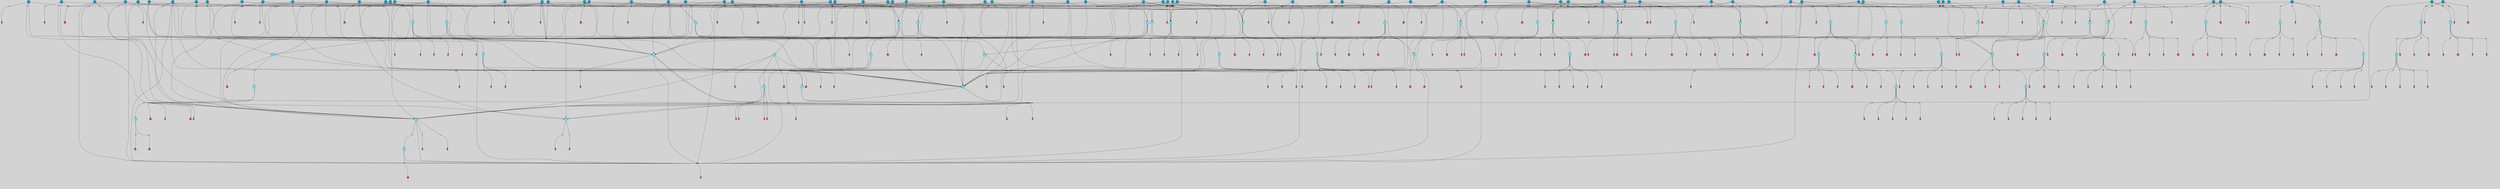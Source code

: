 // File exported with GEGELATI v1.3.1
// On the 2024-04-08 17:43:25
// With the File::TPGGraphDotExporter
digraph{
	graph[pad = "0.212, 0.055" bgcolor = lightgray]
	node[shape=circle style = filled label = ""]
		T7 [fillcolor="#66ddff"]
		T9 [fillcolor="#66ddff"]
		T11 [fillcolor="#66ddff"]
		T59 [fillcolor="#66ddff"]
		T102 [fillcolor="#66ddff"]
		T111 [fillcolor="#66ddff"]
		T214 [fillcolor="#66ddff"]
		T258 [fillcolor="#66ddff"]
		T320 [fillcolor="#66ddff"]
		T321 [fillcolor="#66ddff"]
		T322 [fillcolor="#66ddff"]
		T323 [fillcolor="#66ddff"]
		T324 [fillcolor="#66ddff"]
		T325 [fillcolor="#66ddff"]
		T326 [fillcolor="#66ddff"]
		T327 [fillcolor="#1199bb"]
		T407 [fillcolor="#66ddff"]
		T20 [fillcolor="#1199bb"]
		T429 [fillcolor="#66ddff"]
		T440 [fillcolor="#66ddff"]
		T540 [fillcolor="#66ddff"]
		T556 [fillcolor="#66ddff"]
		T550 [fillcolor="#1199bb"]
		T623 [fillcolor="#66ddff"]
		T624 [fillcolor="#66ddff"]
		T625 [fillcolor="#66ddff"]
		T653 [fillcolor="#66ddff"]
		T697 [fillcolor="#1199bb"]
		T715 [fillcolor="#1199bb"]
		T716 [fillcolor="#66ddff"]
		T717 [fillcolor="#66ddff"]
		T718 [fillcolor="#66ddff"]
		T719 [fillcolor="#1199bb"]
		T720 [fillcolor="#66ddff"]
		T249 [fillcolor="#66ddff"]
		T721 [fillcolor="#66ddff"]
		T757 [fillcolor="#1199bb"]
		T782 [fillcolor="#1199bb"]
		T784 [fillcolor="#66ddff"]
		T787 [fillcolor="#1199bb"]
		T788 [fillcolor="#66ddff"]
		T789 [fillcolor="#66ddff"]
		T790 [fillcolor="#66ddff"]
		T791 [fillcolor="#1199bb"]
		T792 [fillcolor="#66ddff"]
		T793 [fillcolor="#66ddff"]
		T794 [fillcolor="#66ddff"]
		T802 [fillcolor="#1199bb"]
		T804 [fillcolor="#1199bb"]
		T807 [fillcolor="#1199bb"]
		T813 [fillcolor="#1199bb"]
		T821 [fillcolor="#1199bb"]
		T822 [fillcolor="#1199bb"]
		T828 [fillcolor="#1199bb"]
		T830 [fillcolor="#1199bb"]
		T839 [fillcolor="#1199bb"]
		T851 [fillcolor="#66ddff"]
		T853 [fillcolor="#1199bb"]
		T865 [fillcolor="#1199bb"]
		T872 [fillcolor="#1199bb"]
		T875 [fillcolor="#1199bb"]
		T876 [fillcolor="#1199bb"]
		T877 [fillcolor="#66ddff"]
		T878 [fillcolor="#1199bb"]
		T879 [fillcolor="#66ddff"]
		T880 [fillcolor="#66ddff"]
		T881 [fillcolor="#66ddff"]
		T882 [fillcolor="#66ddff"]
		T883 [fillcolor="#66ddff"]
		T884 [fillcolor="#1199bb"]
		T885 [fillcolor="#66ddff"]
		T886 [fillcolor="#66ddff"]
		T891 [fillcolor="#66ddff"]
		T893 [fillcolor="#1199bb"]
		T374 [fillcolor="#1199bb"]
		T902 [fillcolor="#1199bb"]
		T906 [fillcolor="#1199bb"]
		T908 [fillcolor="#1199bb"]
		T920 [fillcolor="#1199bb"]
		T924 [fillcolor="#1199bb"]
		T927 [fillcolor="#1199bb"]
		T929 [fillcolor="#1199bb"]
		T930 [fillcolor="#1199bb"]
		T934 [fillcolor="#1199bb"]
		T940 [fillcolor="#66ddff"]
		T944 [fillcolor="#1199bb"]
		T946 [fillcolor="#1199bb"]
		T947 [fillcolor="#66ddff"]
		T948 [fillcolor="#66ddff"]
		T949 [fillcolor="#66ddff"]
		T950 [fillcolor="#66ddff"]
		T951 [fillcolor="#1199bb"]
		T952 [fillcolor="#66ddff"]
		T953 [fillcolor="#66ddff"]
		T954 [fillcolor="#66ddff"]
		T955 [fillcolor="#1199bb"]
		T956 [fillcolor="#66ddff"]
		T957 [fillcolor="#66ddff"]
		T959 [fillcolor="#1199bb"]
		T961 [fillcolor="#1199bb"]
		T963 [fillcolor="#1199bb"]
		T964 [fillcolor="#1199bb"]
		T966 [fillcolor="#1199bb"]
		T967 [fillcolor="#1199bb"]
		T968 [fillcolor="#1199bb"]
		T969 [fillcolor="#1199bb"]
		T971 [fillcolor="#1199bb"]
		T972 [fillcolor="#1199bb"]
		T973 [fillcolor="#1199bb"]
		T974 [fillcolor="#1199bb"]
		T976 [fillcolor="#1199bb"]
		T977 [fillcolor="#1199bb"]
		T979 [fillcolor="#1199bb"]
		T980 [fillcolor="#1199bb"]
		T981 [fillcolor="#1199bb"]
		T982 [fillcolor="#1199bb"]
		T984 [fillcolor="#1199bb"]
		T985 [fillcolor="#1199bb"]
		T986 [fillcolor="#1199bb"]
		T987 [fillcolor="#1199bb"]
		T988 [fillcolor="#1199bb"]
		T989 [fillcolor="#1199bb"]
		T990 [fillcolor="#1199bb"]
		T991 [fillcolor="#1199bb"]
		T992 [fillcolor="#1199bb"]
		T993 [fillcolor="#1199bb"]
		T994 [fillcolor="#1199bb"]
		T995 [fillcolor="#1199bb"]
		T996 [fillcolor="#1199bb"]
		T997 [fillcolor="#1199bb"]
		T998 [fillcolor="#1199bb"]
		T999 [fillcolor="#1199bb"]
		T1000 [fillcolor="#1199bb"]
		T1001 [fillcolor="#1199bb"]
		T1002 [fillcolor="#1199bb"]
		T1003 [fillcolor="#1199bb"]
		P13563 [fillcolor="#cccccc" shape=point] //-3|
		I13563 [shape=box style=invis label="1|6&2|7#0|7&#92;n10|2&0|7#1|3&#92;n9|6&2|7#2|2&#92;n5|3&0|7#0|7&#92;n1|6&2|3#0|0&#92;n2|3&2|3#2|2&#92;n5|1&2|6#0|6&#92;n"]
		P13563 -> I13563[style=invis]
		A8792 [fillcolor="#ff3366" shape=box margin=0.03 width=0 height=0 label="7"]
		T7 -> P13563 -> A8792
		P13564 [fillcolor="#cccccc" shape=point] //5|
		I13564 [shape=box style=invis label="0|5&2|3#0|1&#92;n0|6&2|1#2|4&#92;n6|2&2|6#0|7&#92;n7|4&0|3#0|1&#92;n5|4&0|7#1|6&#92;n9|1&0|5#2|2&#92;n6|3&2|3#1|7&#92;n11|7&2|4#1|6&#92;n2|5&0|1#0|0&#92;n4|7&0|0#0|2&#92;n6|2&0|6#0|0&#92;n2|1&2|6#2|4&#92;n10|0&2|0#1|0&#92;n6|6&2|4#0|6&#92;n"]
		P13564 -> I13564[style=invis]
		A8793 [fillcolor="#ff3366" shape=box margin=0.03 width=0 height=0 label="8"]
		T7 -> P13564 -> A8793
		P13565 [fillcolor="#cccccc" shape=point] //-6|
		I13565 [shape=box style=invis label="11|1&0|7#2|0&#92;n10|4&0|1#1|0&#92;n4|3&2|4#2|1&#92;n0|5&2|0#0|0&#92;n6|1&0|0#0|3&#92;n8|2&2|0#0|4&#92;n11|4&2|0#1|6&#92;n7|0&2|6#2|3&#92;n5|3&2|6#2|0&#92;n2|0&2|0#0|4&#92;n"]
		P13565 -> I13565[style=invis]
		A8794 [fillcolor="#ff3366" shape=box margin=0.03 width=0 height=0 label="9"]
		T9 -> P13565 -> A8794
		P13566 [fillcolor="#cccccc" shape=point] //2|
		I13566 [shape=box style=invis label="6|3&2|7#1|4&#92;n8|6&0|0#2|5&#92;n2|1&0|2#0|3&#92;n8|7&0|6#0|4&#92;n2|1&2|0#0|1&#92;n0|0&2|2#2|3&#92;n6|6&0|7#2|1&#92;n6|1&0|7#2|6&#92;n5|4&2|7#0|4&#92;n0|3&0|4#2|0&#92;n11|0&2|0#2|5&#92;n4|5&2|5#2|4&#92;n5|7&0|6#0|4&#92;n9|7&2|5#0|3&#92;n5|4&2|1#0|3&#92;n5|3&0|1#1|7&#92;n0|4&0|3#2|5&#92;n"]
		P13566 -> I13566[style=invis]
		A8795 [fillcolor="#ff3366" shape=box margin=0.03 width=0 height=0 label="10"]
		T9 -> P13566 -> A8795
		P13567 [fillcolor="#cccccc" shape=point] //6|
		I13567 [shape=box style=invis label="3|0&2|7#2|2&#92;n3|2&0|4#2|5&#92;n5|1&0|2#1|0&#92;n8|7&0|1#2|0&#92;n8|5&0|3#0|6&#92;n0|2&0|2#2|3&#92;n1|5&2|5#0|5&#92;n5|6&0|6#0|7&#92;n6|7&0|0#2|6&#92;n1|2&2|3#0|0&#92;n7|7&2|3#0|4&#92;n0|7&2|7#0|6&#92;n1|0&2|2#2|7&#92;n4|4&0|1#0|0&#92;n"]
		P13567 -> I13567[style=invis]
		A8796 [fillcolor="#ff3366" shape=box margin=0.03 width=0 height=0 label="11"]
		T11 -> P13567 -> A8796
		P13568 [fillcolor="#cccccc" shape=point] //-4|
		I13568 [shape=box style=invis label="4|1&0|4#2|6&#92;n1|2&2|2#2|0&#92;n1|2&2|0#0|6&#92;n8|4&2|3#2|5&#92;n5|5&2|1#1|0&#92;n"]
		P13568 -> I13568[style=invis]
		A8797 [fillcolor="#ff3366" shape=box margin=0.03 width=0 height=0 label="12"]
		T11 -> P13568 -> A8797
		P13569 [fillcolor="#cccccc" shape=point] //8|
		I13569 [shape=box style=invis label="9|0&0|1#2|0&#92;n10|1&2|5#1|4&#92;n8|2&2|6#0|4&#92;n4|5&0|3#0|1&#92;n2|4&2|5#2|3&#92;n4|2&2|2#0|2&#92;n7|5&0|2#0|0&#92;n8|2&2|1#1|3&#92;n8|7&0|7#2|1&#92;n1|1&0|0#0|7&#92;n5|6&2|5#1|0&#92;n6|3&2|5#0|0&#92;n11|4&0|3#2|6&#92;n1|2&2|4#0|7&#92;n5|6&0|1#2|0&#92;n11|3&0|2#0|7&#92;n"]
		P13569 -> I13569[style=invis]
		A8798 [fillcolor="#ff3366" shape=box margin=0.03 width=0 height=0 label="6"]
		T59 -> P13569 -> A8798
		P13570 [fillcolor="#cccccc" shape=point] //5|
		I13570 [shape=box style=invis label="3|0&2|0#0|1&#92;n3|0&0|7#0|1&#92;n5|3&0|2#2|6&#92;n4|4&2|4#2|6&#92;n11|2&0|7#1|6&#92;n2|7&2|2#2|5&#92;n9|3&2|6#2|7&#92;n7|7&0|0#0|4&#92;n6|1&2|4#2|3&#92;n5|4&2|0#1|6&#92;n1|3&0|7#0|4&#92;n"]
		P13570 -> I13570[style=invis]
		A8799 [fillcolor="#ff3366" shape=box margin=0.03 width=0 height=0 label="7"]
		T59 -> P13570 -> A8799
		T59 -> P13565
		T59 -> P13570
		P13571 [fillcolor="#cccccc" shape=point] //7|
		I13571 [shape=box style=invis label="3|3&2|7#0|4&#92;n4|3&2|6#0|3&#92;n8|4&0|6#1|2&#92;n5|6&2|3#0|4&#92;n0|7&2|1#0|5&#92;n8|7&2|2#2|5&#92;n9|1&0|0#1|0&#92;n10|1&2|1#1|4&#92;n10|5&0|6#1|7&#92;n5|2&2|3#0|4&#92;n2|0&2|6#2|7&#92;n1|7&0|1#0|7&#92;n"]
		P13571 -> I13571[style=invis]
		A8800 [fillcolor="#ff3366" shape=box margin=0.03 width=0 height=0 label="2"]
		T102 -> P13571 -> A8800
		P13572 [fillcolor="#cccccc" shape=point] //-8|
		I13572 [shape=box style=invis label="7|5&0|4#2|4&#92;n"]
		P13572 -> I13572[style=invis]
		A8801 [fillcolor="#ff3366" shape=box margin=0.03 width=0 height=0 label="3"]
		T102 -> P13572 -> A8801
		P13573 [fillcolor="#cccccc" shape=point] //8|
		I13573 [shape=box style=invis label="7|0&0|2#1|4&#92;n8|1&2|3#0|5&#92;n0|6&0|5#0|5&#92;n3|7&2|1#0|6&#92;n9|4&2|7#1|6&#92;n1|7&2|5#2|2&#92;n8|5&2|0#0|3&#92;n0|2&0|2#0|0&#92;n3|5&0|2#0|3&#92;n"]
		P13573 -> I13573[style=invis]
		A8802 [fillcolor="#ff3366" shape=box margin=0.03 width=0 height=0 label="5"]
		T102 -> P13573 -> A8802
		P13574 [fillcolor="#cccccc" shape=point] //-5|
		I13574 [shape=box style=invis label="0|0&2|3#0|2&#92;n10|5&0|6#1|3&#92;n7|3&0|6#2|3&#92;n3|4&0|6#0|6&#92;n10|5&0|2#1|1&#92;n5|0&0|1#0|3&#92;n6|6&2|5#1|5&#92;n7|4&0|2#1|7&#92;n5|7&0|1#2|5&#92;n1|5&0|0#0|3&#92;n7|5&2|1#2|6&#92;n9|0&0|2#0|0&#92;n4|0&2|4#0|0&#92;n4|6&0|0#2|3&#92;n3|1&0|6#2|5&#92;n7|7&2|1#2|3&#92;n9|4&2|2#0|6&#92;n"]
		P13574 -> I13574[style=invis]
		T111 -> P13574 -> T9
		P13575 [fillcolor="#cccccc" shape=point] //7|
		I13575 [shape=box style=invis label="7|4&2|1#2|0&#92;n4|1&2|4#2|3&#92;n5|0&2|0#2|2&#92;n6|1&2|4#2|6&#92;n"]
		P13575 -> I13575[style=invis]
		A8803 [fillcolor="#ff3366" shape=box margin=0.03 width=0 height=0 label="9"]
		T111 -> P13575 -> A8803
		P13576 [fillcolor="#cccccc" shape=point] //2|
		I13576 [shape=box style=invis label="3|0&2|0#0|1&#92;n11|2&0|7#1|6&#92;n8|7&2|4#0|5&#92;n5|3&0|2#2|6&#92;n4|4&2|4#2|6&#92;n3|0&0|7#0|1&#92;n2|7&2|2#2|5&#92;n9|3&2|6#2|7&#92;n7|7&0|0#0|4&#92;n6|1&2|4#1|3&#92;n5|4&2|0#1|6&#92;n1|3&0|7#0|4&#92;n"]
		P13576 -> I13576[style=invis]
		A8804 [fillcolor="#ff3366" shape=box margin=0.03 width=0 height=0 label="7"]
		T111 -> P13576 -> A8804
		T111 -> P13565
		P13577 [fillcolor="#cccccc" shape=point] //6|
		I13577 [shape=box style=invis label="9|4&2|7#0|6&#92;n8|4&0|1#1|0&#92;n1|3&0|0#2|1&#92;n2|4&0|6#2|2&#92;n5|1&2|5#0|7&#92;n3|0&0|3#2|6&#92;n2|2&2|6#0|2&#92;n8|4&0|4#2|2&#92;n5|1&2|4#0|3&#92;n9|4&0|6#0|6&#92;n5|0&2|2#1|5&#92;n11|7&0|0#1|1&#92;n0|4&0|3#0|3&#92;n7|7&2|4#2|5&#92;n1|5&0|1#2|1&#92;n"]
		P13577 -> I13577[style=invis]
		A8805 [fillcolor="#ff3366" shape=box margin=0.03 width=0 height=0 label="1"]
		T214 -> P13577 -> A8805
		P13578 [fillcolor="#cccccc" shape=point] //5|
		I13578 [shape=box style=invis label="9|4&2|3#1|3&#92;n0|4&2|4#0|5&#92;n6|1&2|6#2|5&#92;n4|0&0|5#2|0&#92;n"]
		P13578 -> I13578[style=invis]
		A8806 [fillcolor="#ff3366" shape=box margin=0.03 width=0 height=0 label="7"]
		T214 -> P13578 -> A8806
		P13579 [fillcolor="#cccccc" shape=point] //8|
		I13579 [shape=box style=invis label="9|0&0|1#2|0&#92;n10|1&2|5#1|4&#92;n8|2&2|6#0|4&#92;n2|4&2|5#2|3&#92;n4|2&2|2#0|2&#92;n7|5&0|2#0|0&#92;n8|2&2|1#1|3&#92;n8|7&0|7#2|1&#92;n1|1&0|0#0|7&#92;n5|6&2|5#1|0&#92;n6|6&2|5#0|0&#92;n11|4&0|3#2|6&#92;n4|2&2|4#0|7&#92;n5|6&0|1#2|0&#92;n11|3&0|2#0|7&#92;n"]
		P13579 -> I13579[style=invis]
		A8807 [fillcolor="#ff3366" shape=box margin=0.03 width=0 height=0 label="6"]
		T214 -> P13579 -> A8807
		P13580 [fillcolor="#cccccc" shape=point] //10|
		I13580 [shape=box style=invis label="4|5&2|7#2|1&#92;n1|7&2|3#0|6&#92;n3|5&2|2#0|3&#92;n10|3&0|7#1|4&#92;n7|1&0|4#2|6&#92;n10|2&0|3#1|7&#92;n9|5&2|0#0|4&#92;n4|0&0|3#2|7&#92;n11|4&2|6#1|2&#92;n5|4&2|7#0|2&#92;n2|6&2|4#0|0&#92;n6|5&0|7#2|1&#92;n5|3&2|3#1|6&#92;n10|7&2|0#1|2&#92;n"]
		P13580 -> I13580[style=invis]
		A8808 [fillcolor="#ff3366" shape=box margin=0.03 width=0 height=0 label="5"]
		T214 -> P13580 -> A8808
		P13581 [fillcolor="#cccccc" shape=point] //5|
		I13581 [shape=box style=invis label="3|0&2|0#0|1&#92;n3|0&0|7#0|1&#92;n5|3&0|2#2|6&#92;n4|4&2|4#2|6&#92;n11|2&0|7#1|6&#92;n2|7&2|2#2|5&#92;n9|3&2|6#2|7&#92;n7|7&0|0#0|4&#92;n6|1&2|4#2|3&#92;n5|4&2|0#1|6&#92;n1|3&0|7#0|4&#92;n"]
		P13581 -> I13581[style=invis]
		A8809 [fillcolor="#ff3366" shape=box margin=0.03 width=0 height=0 label="7"]
		T214 -> P13581 -> A8809
		P13582 [fillcolor="#cccccc" shape=point] //2|
		I13582 [shape=box style=invis label="9|1&2|3#0|1&#92;n5|3&2|4#2|7&#92;n11|0&2|3#0|4&#92;n7|0&2|4#0|4&#92;n5|2&2|0#2|4&#92;n7|3&0|7#0|5&#92;n"]
		P13582 -> I13582[style=invis]
		A8810 [fillcolor="#ff3366" shape=box margin=0.03 width=0 height=0 label="2"]
		T258 -> P13582 -> A8810
		T258 -> P13565
		P13583 [fillcolor="#cccccc" shape=point] //-5|
		I13583 [shape=box style=invis label="8|7&0|3#0|3&#92;n6|4&2|1#0|5&#92;n2|2&2|6#2|0&#92;n4|7&2|0#2|3&#92;n10|5&2|1#1|5&#92;n2|0&0|7#2|0&#92;n5|3&2|2#2|0&#92;n6|7&0|0#1|0&#92;n"]
		P13583 -> I13583[style=invis]
		A8811 [fillcolor="#ff3366" shape=box margin=0.03 width=0 height=0 label="1"]
		T258 -> P13583 -> A8811
		P13584 [fillcolor="#cccccc" shape=point] //2|
		I13584 [shape=box style=invis label="4|1&0|4#2|6&#92;n5|5&2|1#1|0&#92;n1|0&2|0#0|6&#92;n8|4&2|3#2|5&#92;n"]
		P13584 -> I13584[style=invis]
		T258 -> P13584 -> T11
		P13585 [fillcolor="#cccccc" shape=point] //5|
		I13585 [shape=box style=invis label="1|6&2|7#0|7&#92;n9|2&2|7#2|2&#92;n10|2&0|7#1|3&#92;n5|3&0|7#0|7&#92;n7|0&2|7#2|2&#92;n1|6&2|3#0|0&#92;n2|3&2|3#2|2&#92;n"]
		P13585 -> I13585[style=invis]
		A8812 [fillcolor="#ff3366" shape=box margin=0.03 width=0 height=0 label="7"]
		T258 -> P13585 -> A8812
		P13586 [fillcolor="#cccccc" shape=point] //-4|
		I13586 [shape=box style=invis label="4|1&0|4#2|6&#92;n1|2&2|2#2|0&#92;n1|2&2|0#0|6&#92;n8|4&2|3#2|5&#92;n5|5&2|1#1|0&#92;n"]
		P13586 -> I13586[style=invis]
		A8813 [fillcolor="#ff3366" shape=box margin=0.03 width=0 height=0 label="12"]
		T320 -> P13586 -> A8813
		P13587 [fillcolor="#cccccc" shape=point] //-9|
		I13587 [shape=box style=invis label="2|0&2|0#2|1&#92;n4|4&2|4#2|6&#92;n9|1&0|3#1|7&#92;n5|3&0|2#2|6&#92;n2|7&2|2#2|5&#92;n5|4&2|0#1|6&#92;n3|0&0|7#0|1&#92;n1|3&0|7#0|4&#92;n11|6&2|2#0|7&#92;n7|7&0|0#0|4&#92;n11|0&0|7#1|6&#92;n9|3&2|6#2|7&#92;n"]
		P13587 -> I13587[style=invis]
		A8814 [fillcolor="#ff3366" shape=box margin=0.03 width=0 height=0 label="7"]
		T321 -> P13587 -> A8814
		P13588 [fillcolor="#cccccc" shape=point] //6|
		I13588 [shape=box style=invis label="3|0&2|7#2|2&#92;n3|2&0|4#2|5&#92;n5|1&0|2#1|0&#92;n8|7&0|1#2|0&#92;n8|5&0|3#0|6&#92;n0|2&0|2#2|3&#92;n1|5&2|5#0|5&#92;n5|6&0|6#0|7&#92;n6|7&0|0#2|6&#92;n1|2&2|3#0|0&#92;n7|7&2|3#0|4&#92;n0|7&2|7#0|6&#92;n1|0&2|2#2|7&#92;n4|4&0|1#0|0&#92;n"]
		P13588 -> I13588[style=invis]
		A8815 [fillcolor="#ff3366" shape=box margin=0.03 width=0 height=0 label="11"]
		T320 -> P13588 -> A8815
		P13589 [fillcolor="#cccccc" shape=point] //2|
		I13589 [shape=box style=invis label="4|1&0|4#2|6&#92;n5|5&2|1#1|0&#92;n1|0&2|0#0|6&#92;n8|4&2|3#2|5&#92;n"]
		P13589 -> I13589[style=invis]
		T321 -> P13589 -> T320
		P13590 [fillcolor="#cccccc" shape=point] //-3|
		I13590 [shape=box style=invis label="4|5&0|0#0|0&#92;n4|7&0|0#0|2&#92;n0|6&2|1#2|4&#92;n9|1&0|5#2|2&#92;n10|0&2|0#1|0&#92;n6|6&2|4#0|6&#92;n2|5&0|1#0|0&#92;n6|3&2|3#1|7&#92;n11|7&2|4#1|6&#92;n6|2&2|6#0|1&#92;n6|2&0|0#0|0&#92;n9|1&2|6#2|4&#92;n10|4&0|3#1|1&#92;n5|4&2|7#1|6&#92;n"]
		P13590 -> I13590[style=invis]
		T323 -> P13590 -> T321
		P13591 [fillcolor="#cccccc" shape=point] //5|
		I13591 [shape=box style=invis label="0|5&2|3#0|1&#92;n0|6&2|1#2|4&#92;n6|2&2|6#0|7&#92;n7|4&0|3#0|1&#92;n5|4&0|7#1|6&#92;n9|1&0|5#2|2&#92;n6|3&2|3#1|7&#92;n11|7&2|4#1|6&#92;n2|5&0|1#0|0&#92;n4|7&0|0#0|2&#92;n6|2&0|6#0|0&#92;n2|1&2|6#2|4&#92;n10|0&2|0#1|0&#92;n6|6&2|4#0|6&#92;n"]
		P13591 -> I13591[style=invis]
		A8816 [fillcolor="#ff3366" shape=box margin=0.03 width=0 height=0 label="8"]
		T322 -> P13591 -> A8816
		P13592 [fillcolor="#cccccc" shape=point] //8|
		I13592 [shape=box style=invis label="9|7&0|5#2|5&#92;n3|3&2|3#0|2&#92;n9|5&2|2#1|0&#92;n2|3&0|6#0|3&#92;n4|4&2|5#2|7&#92;n11|3&2|0#1|5&#92;n6|6&2|1#2|2&#92;n4|6&0|1#2|2&#92;n2|5&2|7#2|2&#92;n7|7&2|2#2|3&#92;n6|5&0|3#2|6&#92;n6|7&0|6#0|2&#92;n"]
		P13592 -> I13592[style=invis]
		A8817 [fillcolor="#ff3366" shape=box margin=0.03 width=0 height=0 label="14"]
		T321 -> P13592 -> A8817
		P13593 [fillcolor="#cccccc" shape=point] //-3|
		I13593 [shape=box style=invis label="1|6&2|7#0|7&#92;n10|2&0|7#1|3&#92;n9|6&2|7#2|2&#92;n5|3&0|7#0|7&#92;n1|6&2|3#0|0&#92;n2|3&2|3#2|2&#92;n5|1&2|6#0|6&#92;n"]
		P13593 -> I13593[style=invis]
		A8818 [fillcolor="#ff3366" shape=box margin=0.03 width=0 height=0 label="7"]
		T322 -> P13593 -> A8818
		P13594 [fillcolor="#cccccc" shape=point] //-8|
		I13594 [shape=box style=invis label="7|5&0|4#2|4&#92;n"]
		P13594 -> I13594[style=invis]
		A8819 [fillcolor="#ff3366" shape=box margin=0.03 width=0 height=0 label="3"]
		T321 -> P13594 -> A8819
		P13595 [fillcolor="#cccccc" shape=point] //4|
		I13595 [shape=box style=invis label="4|3&0|6#0|3&#92;n5|7&2|3#2|2&#92;n5|6&0|7#1|2&#92;n1|4&2|6#0|3&#92;n8|4&2|1#2|5&#92;n9|5&2|4#1|4&#92;n2|4&0|5#0|7&#92;n10|0&0|6#1|3&#92;n3|0&0|6#0|2&#92;n2|7&2|7#2|6&#92;n5|2&0|5#1|5&#92;n10|4&2|5#1|7&#92;n4|0&0|4#2|4&#92;n11|1&0|4#2|6&#92;n10|6&2|0#1|4&#92;n9|7&0|3#1|4&#92;n4|5&2|7#0|6&#92;n11|5&2|6#2|3&#92;n0|3&0|5#0|1&#92;n"]
		P13595 -> I13595[style=invis]
		A8820 [fillcolor="#ff3366" shape=box margin=0.03 width=0 height=0 label="13"]
		T321 -> P13595 -> A8820
		P13596 [fillcolor="#cccccc" shape=point] //1|
		I13596 [shape=box style=invis label="0|4&0|1#0|1&#92;n10|5&2|5#1|6&#92;n7|7&2|5#2|2&#92;n9|5&0|7#2|7&#92;n8|4&0|3#2|7&#92;n11|0&2|3#0|5&#92;n7|0&0|0#0|1&#92;n4|2&0|4#0|5&#92;n5|1&0|6#2|7&#92;n11|3&0|7#1|3&#92;n"]
		P13596 -> I13596[style=invis]
		T323 -> P13596 -> T322
		P13597 [fillcolor="#cccccc" shape=point] //4|
		I13597 [shape=box style=invis label="4|3&0|6#0|3&#92;n5|7&2|3#2|2&#92;n5|6&0|7#1|2&#92;n1|4&2|6#0|3&#92;n8|4&2|1#2|5&#92;n9|5&2|4#1|4&#92;n2|4&0|5#0|7&#92;n10|0&0|6#1|3&#92;n3|0&0|6#0|2&#92;n2|7&2|7#2|6&#92;n5|2&0|5#1|5&#92;n10|4&2|5#1|7&#92;n4|0&0|4#2|4&#92;n11|1&0|4#2|6&#92;n10|6&2|0#1|4&#92;n9|7&0|3#1|4&#92;n4|5&2|7#0|6&#92;n11|5&2|6#2|3&#92;n0|3&0|5#0|1&#92;n"]
		P13597 -> I13597[style=invis]
		A8821 [fillcolor="#ff3366" shape=box margin=0.03 width=0 height=0 label="13"]
		T323 -> P13597 -> A8821
		P13598 [fillcolor="#cccccc" shape=point] //-9|
		I13598 [shape=box style=invis label="2|0&2|0#2|1&#92;n4|4&2|4#2|6&#92;n9|1&0|3#1|7&#92;n5|3&0|2#2|6&#92;n2|7&2|2#2|5&#92;n5|4&2|0#1|6&#92;n3|0&0|7#0|1&#92;n1|3&0|7#0|4&#92;n11|6&2|2#0|7&#92;n7|7&0|0#0|4&#92;n11|0&0|7#1|6&#92;n9|3&2|6#2|7&#92;n"]
		P13598 -> I13598[style=invis]
		A8822 [fillcolor="#ff3366" shape=box margin=0.03 width=0 height=0 label="7"]
		T325 -> P13598 -> A8822
		P13599 [fillcolor="#cccccc" shape=point] //-4|
		I13599 [shape=box style=invis label="4|1&0|4#2|6&#92;n1|2&2|2#2|0&#92;n1|2&2|0#0|6&#92;n8|4&2|3#2|5&#92;n5|5&2|1#1|0&#92;n"]
		P13599 -> I13599[style=invis]
		A8823 [fillcolor="#ff3366" shape=box margin=0.03 width=0 height=0 label="12"]
		T324 -> P13599 -> A8823
		P13600 [fillcolor="#cccccc" shape=point] //6|
		I13600 [shape=box style=invis label="3|0&2|7#2|2&#92;n3|2&0|4#2|5&#92;n5|1&0|2#1|0&#92;n8|7&0|1#2|0&#92;n8|5&0|3#0|6&#92;n0|2&0|2#2|3&#92;n1|5&2|5#0|5&#92;n5|6&0|6#0|7&#92;n6|7&0|0#2|6&#92;n1|2&2|3#0|0&#92;n7|7&2|3#0|4&#92;n0|7&2|7#0|6&#92;n1|0&2|2#2|7&#92;n4|4&0|1#0|0&#92;n"]
		P13600 -> I13600[style=invis]
		A8824 [fillcolor="#ff3366" shape=box margin=0.03 width=0 height=0 label="11"]
		T324 -> P13600 -> A8824
		P13601 [fillcolor="#cccccc" shape=point] //2|
		I13601 [shape=box style=invis label="4|1&0|4#2|6&#92;n5|5&2|1#1|0&#92;n1|0&2|0#0|6&#92;n8|4&2|3#2|5&#92;n"]
		P13601 -> I13601[style=invis]
		T325 -> P13601 -> T324
		P13602 [fillcolor="#cccccc" shape=point] //4|
		I13602 [shape=box style=invis label="4|3&0|6#0|3&#92;n5|7&2|3#2|2&#92;n5|6&0|7#1|2&#92;n1|4&2|6#0|3&#92;n8|4&2|1#2|5&#92;n9|5&2|4#1|4&#92;n2|4&0|5#0|7&#92;n10|0&0|6#1|3&#92;n3|0&0|6#0|2&#92;n2|7&2|7#2|6&#92;n5|2&0|5#1|5&#92;n10|4&2|5#1|7&#92;n4|0&0|4#2|4&#92;n11|1&0|4#2|6&#92;n10|6&2|0#1|4&#92;n9|7&0|3#1|4&#92;n4|5&2|7#0|6&#92;n11|5&2|6#2|3&#92;n0|3&0|5#0|1&#92;n"]
		P13602 -> I13602[style=invis]
		A8825 [fillcolor="#ff3366" shape=box margin=0.03 width=0 height=0 label="13"]
		T325 -> P13602 -> A8825
		P13603 [fillcolor="#cccccc" shape=point] //-3|
		I13603 [shape=box style=invis label="4|5&0|0#0|0&#92;n4|7&0|0#0|2&#92;n0|6&2|1#2|4&#92;n9|1&0|5#2|2&#92;n10|0&2|0#1|0&#92;n6|6&2|4#0|6&#92;n2|5&0|1#0|0&#92;n6|3&2|3#1|7&#92;n11|7&2|4#1|6&#92;n6|2&2|6#0|1&#92;n6|2&0|0#0|0&#92;n9|1&2|6#2|4&#92;n10|4&0|3#1|1&#92;n5|4&2|7#1|6&#92;n"]
		P13603 -> I13603[style=invis]
		T327 -> P13603 -> T325
		P13604 [fillcolor="#cccccc" shape=point] //5|
		I13604 [shape=box style=invis label="0|5&2|3#0|1&#92;n0|6&2|1#2|4&#92;n6|2&2|6#0|7&#92;n7|4&0|3#0|1&#92;n5|4&0|7#1|6&#92;n9|1&0|5#2|2&#92;n6|3&2|3#1|7&#92;n11|7&2|4#1|6&#92;n2|5&0|1#0|0&#92;n4|7&0|0#0|2&#92;n6|2&0|6#0|0&#92;n2|1&2|6#2|4&#92;n10|0&2|0#1|0&#92;n6|6&2|4#0|6&#92;n"]
		P13604 -> I13604[style=invis]
		A8826 [fillcolor="#ff3366" shape=box margin=0.03 width=0 height=0 label="8"]
		T326 -> P13604 -> A8826
		P13605 [fillcolor="#cccccc" shape=point] //-8|
		I13605 [shape=box style=invis label="7|5&0|4#2|4&#92;n"]
		P13605 -> I13605[style=invis]
		A8827 [fillcolor="#ff3366" shape=box margin=0.03 width=0 height=0 label="3"]
		T325 -> P13605 -> A8827
		P13606 [fillcolor="#cccccc" shape=point] //-3|
		I13606 [shape=box style=invis label="1|6&2|7#0|7&#92;n10|2&0|7#1|3&#92;n9|6&2|7#2|2&#92;n5|3&0|7#0|7&#92;n1|6&2|3#0|0&#92;n2|3&2|3#2|2&#92;n5|1&2|6#0|6&#92;n"]
		P13606 -> I13606[style=invis]
		A8828 [fillcolor="#ff3366" shape=box margin=0.03 width=0 height=0 label="7"]
		T326 -> P13606 -> A8828
		P13607 [fillcolor="#cccccc" shape=point] //8|
		I13607 [shape=box style=invis label="9|7&0|5#2|5&#92;n3|3&2|3#0|2&#92;n9|5&2|2#1|0&#92;n2|3&0|6#0|3&#92;n4|4&2|5#2|7&#92;n11|3&2|0#1|5&#92;n6|6&2|1#2|2&#92;n4|6&0|1#2|2&#92;n2|5&2|7#2|2&#92;n7|7&2|2#2|3&#92;n6|5&0|3#2|6&#92;n6|7&0|6#0|2&#92;n"]
		P13607 -> I13607[style=invis]
		A8829 [fillcolor="#ff3366" shape=box margin=0.03 width=0 height=0 label="14"]
		T325 -> P13607 -> A8829
		P13608 [fillcolor="#cccccc" shape=point] //1|
		I13608 [shape=box style=invis label="0|4&0|1#0|1&#92;n10|5&2|5#1|6&#92;n7|7&2|5#2|2&#92;n9|5&0|7#2|7&#92;n8|4&0|3#2|7&#92;n11|0&2|3#0|5&#92;n7|0&0|0#0|1&#92;n4|2&0|4#0|5&#92;n5|1&0|6#2|7&#92;n11|3&0|7#1|3&#92;n"]
		P13608 -> I13608[style=invis]
		T327 -> P13608 -> T326
		P13609 [fillcolor="#cccccc" shape=point] //4|
		I13609 [shape=box style=invis label="4|3&0|6#0|3&#92;n5|7&2|3#2|2&#92;n5|6&0|7#1|2&#92;n1|4&2|6#0|3&#92;n8|4&2|1#2|5&#92;n9|5&2|4#1|4&#92;n2|4&0|5#0|7&#92;n10|0&0|6#1|3&#92;n3|0&0|6#0|2&#92;n2|7&2|7#2|6&#92;n5|2&0|5#1|5&#92;n10|4&2|5#1|7&#92;n4|0&0|4#2|4&#92;n11|1&0|4#2|6&#92;n10|6&2|0#1|4&#92;n9|7&0|3#1|4&#92;n4|5&2|7#0|6&#92;n11|5&2|6#2|3&#92;n0|3&0|5#0|1&#92;n"]
		P13609 -> I13609[style=invis]
		A8830 [fillcolor="#ff3366" shape=box margin=0.03 width=0 height=0 label="13"]
		T327 -> P13609 -> A8830
		P13610 [fillcolor="#cccccc" shape=point] //-1|
		I13610 [shape=box style=invis label="0|5&2|2#0|0&#92;n11|3&2|3#1|3&#92;n8|5&2|2#1|7&#92;n10|0&0|6#1|2&#92;n9|1&2|5#0|3&#92;n8|0&2|4#2|6&#92;n6|7&0|2#0|3&#92;n9|2&0|7#0|1&#92;n6|2&0|2#2|1&#92;n"]
		P13610 -> I13610[style=invis]
		A8831 [fillcolor="#ff3366" shape=box margin=0.03 width=0 height=0 label="7"]
		T407 -> P13610 -> A8831
		P13611 [fillcolor="#cccccc" shape=point] //-3|
		I13611 [shape=box style=invis label="7|7&0|0#0|4&#92;n11|2&0|7#1|6&#92;n8|7&2|4#0|5&#92;n5|3&0|2#2|6&#92;n4|4&2|4#2|6&#92;n3|0&0|7#0|6&#92;n2|7&2|2#2|5&#92;n9|3&2|6#2|7&#92;n6|7&0|0#0|7&#92;n3|0&2|0#0|1&#92;n6|1&2|4#1|3&#92;n5|4&2|0#1|6&#92;n1|3&0|7#0|4&#92;n"]
		P13611 -> I13611[style=invis]
		T407 -> P13611 -> T59
		P13612 [fillcolor="#cccccc" shape=point] //-5|
		I13612 [shape=box style=invis label="5|3&0|7#0|7&#92;n9|2&2|7#2|2&#92;n1|6&2|7#0|7&#92;n7|6&2|4#0|5&#92;n10|3&0|2#1|1&#92;n9|2&0|7#1|3&#92;n1|6&0|3#0|1&#92;n4|0&0|2#2|2&#92;n7|0&2|7#2|2&#92;n5|1&2|6#0|3&#92;n2|3&2|3#2|2&#92;n"]
		P13612 -> I13612[style=invis]
		T407 -> P13612 -> T102
		P13613 [fillcolor="#cccccc" shape=point] //1|
		I13613 [shape=box style=invis label="9|3&2|0#0|4&#92;n4|2&0|5#2|0&#92;n10|7&2|7#1|1&#92;n6|3&2|6#1|5&#92;n8|3&2|5#1|2&#92;n4|0&2|1#2|2&#92;n4|1&0|4#0|3&#92;n3|6&2|5#2|5&#92;n8|3&0|1#0|7&#92;n4|0&2|4#0|1&#92;n3|4&0|0#2|1&#92;n3|2&0|7#2|1&#92;n1|4&0|1#0|2&#92;n"]
		P13613 -> I13613[style=invis]
		A8832 [fillcolor="#ff3366" shape=box margin=0.03 width=0 height=0 label="14"]
		T407 -> P13613 -> A8832
		P13614 [fillcolor="#cccccc" shape=point] //3|
		I13614 [shape=box style=invis label="5|4&2|7#0|4&#92;n0|4&0|3#2|5&#92;n8|6&0|0#2|5&#92;n2|1&0|2#0|3&#92;n9|7&0|6#0|4&#92;n0|0&2|2#2|3&#92;n6|6&0|7#2|1&#92;n6|1&0|7#2|6&#92;n0|3&0|4#2|0&#92;n11|0&2|0#2|5&#92;n4|5&2|5#2|4&#92;n5|3&0|1#1|7&#92;n9|7&2|2#0|3&#92;n5|4&2|1#0|3&#92;n5|0&0|6#0|4&#92;n0|0&0|1#2|0&#92;n"]
		P13614 -> I13614[style=invis]
		A8833 [fillcolor="#ff3366" shape=box margin=0.03 width=0 height=0 label="10"]
		T407 -> P13614 -> A8833
		P13615 [fillcolor="#cccccc" shape=point] //-2|
		I13615 [shape=box style=invis label="3|5&2|6#2|3&#92;n3|2&0|0#0|0&#92;n8|0&2|0#0|1&#92;n"]
		P13615 -> I13615[style=invis]
		A8834 [fillcolor="#ff3366" shape=box margin=0.03 width=0 height=0 label="3"]
		T20 -> P13615 -> A8834
		P13616 [fillcolor="#cccccc" shape=point] //5|
		I13616 [shape=box style=invis label="4|4&2|4#2|6&#92;n3|0&0|7#0|1&#92;n5|3&0|2#2|6&#92;n3|0&2|0#2|1&#92;n11|2&0|7#1|6&#92;n9|3&2|6#2|7&#92;n7|7&0|0#0|4&#92;n6|1&2|4#2|3&#92;n5|4&2|0#1|6&#92;n1|3&0|7#0|4&#92;n"]
		P13616 -> I13616[style=invis]
		T20 -> P13616 -> T407
		P13617 [fillcolor="#cccccc" shape=point] //4|
		I13617 [shape=box style=invis label="2|2&0|1#2|4&#92;n3|7&2|2#0|7&#92;n6|5&2|4#1|3&#92;n7|0&0|7#1|3&#92;n10|7&0|0#1|2&#92;n"]
		P13617 -> I13617[style=invis]
		T20 -> P13617 -> T111
		T20 -> P13570
		T20 -> P13565
		P13618 [fillcolor="#cccccc" shape=point] //4|
		I13618 [shape=box style=invis label="8|5&2|3#2|1&#92;n10|1&0|3#1|6&#92;n7|1&2|6#1|3&#92;n4|1&0|6#0|0&#92;n11|1&0|2#0|3&#92;n2|0&2|1#2|7&#92;n"]
		P13618 -> I13618[style=invis]
		A8835 [fillcolor="#ff3366" shape=box margin=0.03 width=0 height=0 label="2"]
		T429 -> P13618 -> A8835
		P13619 [fillcolor="#cccccc" shape=point] //1|
		I13619 [shape=box style=invis label="9|7&0|2#2|2&#92;n6|5&0|1#1|0&#92;n2|2&0|0#2|1&#92;n4|3&2|2#2|3&#92;n2|5&2|2#0|0&#92;n10|7&0|5#1|1&#92;n9|5&2|7#2|5&#92;n7|7&2|5#2|5&#92;n8|0&2|4#0|1&#92;n5|4&2|0#0|2&#92;n2|5&2|2#2|6&#92;n4|4&0|2#2|1&#92;n7|2&2|4#0|0&#92;n10|0&2|2#1|1&#92;n10|4&2|3#1|0&#92;n"]
		P13619 -> I13619[style=invis]
		A8836 [fillcolor="#ff3366" shape=box margin=0.03 width=0 height=0 label="1"]
		T429 -> P13619 -> A8836
		P13620 [fillcolor="#cccccc" shape=point] //-8|
		I13620 [shape=box style=invis label="11|7&2|0#2|0&#92;n5|5&2|7#2|7&#92;n8|6&2|7#1|2&#92;n1|7&0|3#0|6&#92;n4|0&2|1#2|2&#92;n9|0&0|2#0|0&#92;n10|1&0|5#1|6&#92;n0|0&2|3#2|0&#92;n3|2&0|1#2|6&#92;n0|1&2|4#0|0&#92;n"]
		P13620 -> I13620[style=invis]
		A8837 [fillcolor="#ff3366" shape=box margin=0.03 width=0 height=0 label="6"]
		T429 -> P13620 -> A8837
		P13621 [fillcolor="#cccccc" shape=point] //-7|
		I13621 [shape=box style=invis label="7|3&0|6#2|5&#92;n10|5&0|5#1|0&#92;n1|0&2|4#0|3&#92;n"]
		P13621 -> I13621[style=invis]
		T429 -> P13621 -> T7
		P13622 [fillcolor="#cccccc" shape=point] //-2|
		I13622 [shape=box style=invis label="3|1&2|6#2|5&#92;n4|5&0|4#0|6&#92;n7|1&0|6#2|2&#92;n2|6&0|6#2|0&#92;n7|7&0|0#1|0&#92;n3|7&0|7#0|1&#92;n1|3&2|2#2|0&#92;n3|6&0|5#0|0&#92;n4|0&2|7#0|4&#92;n9|4&2|2#0|1&#92;n3|1&2|5#0|7&#92;n"]
		P13622 -> I13622[style=invis]
		A8838 [fillcolor="#ff3366" shape=box margin=0.03 width=0 height=0 label="1"]
		T429 -> P13622 -> A8838
		P13623 [fillcolor="#cccccc" shape=point] //2|
		I13623 [shape=box style=invis label="0|6&0|7#0|4&#92;n6|7&2|6#2|6&#92;n11|3&0|7#1|6&#92;n11|1&0|6#2|7&#92;n2|4&0|1#0|1&#92;n10|6&2|5#1|6&#92;n11|3&0|1#1|7&#92;n10|0&2|3#1|5&#92;n"]
		P13623 -> I13623[style=invis]
		T440 -> P13623 -> T7
		P13624 [fillcolor="#cccccc" shape=point] //-9|
		I13624 [shape=box style=invis label="2|0&2|3#2|0&#92;n11|7&0|4#1|0&#92;n"]
		P13624 -> I13624[style=invis]
		T440 -> P13624 -> T111
		T440 -> P13570
		P13625 [fillcolor="#cccccc" shape=point] //7|
		I13625 [shape=box style=invis label="2|0&2|1#2|0&#92;n9|1&0|6#0|3&#92;n11|7&0|4#1|0&#92;n"]
		P13625 -> I13625[style=invis]
		T540 -> P13625 -> T111
		P13626 [fillcolor="#cccccc" shape=point] //6|
		I13626 [shape=box style=invis label="0|5&2|3#0|1&#92;n0|6&2|1#2|4&#92;n9|1&0|5#2|2&#92;n7|4&0|3#0|1&#92;n5|4&0|7#1|6&#92;n2|5&0|1#0|0&#92;n6|3&2|3#1|7&#92;n11|7&2|4#1|6&#92;n6|2&2|6#0|1&#92;n4|7&0|0#0|2&#92;n6|2&0|6#0|0&#92;n9|1&2|6#2|4&#92;n10|0&2|0#1|0&#92;n6|6&2|4#0|6&#92;n"]
		P13626 -> I13626[style=invis]
		A8839 [fillcolor="#ff3366" shape=box margin=0.03 width=0 height=0 label="8"]
		T540 -> P13626 -> A8839
		P13627 [fillcolor="#cccccc" shape=point] //-4|
		I13627 [shape=box style=invis label="6|3&2|6#1|2&#92;n2|5&2|2#2|5&#92;n2|6&0|4#0|5&#92;n6|0&0|2#1|2&#92;n"]
		P13627 -> I13627[style=invis]
		A8840 [fillcolor="#ff3366" shape=box margin=0.03 width=0 height=0 label="7"]
		T540 -> P13627 -> A8840
		P13628 [fillcolor="#cccccc" shape=point] //-5|
		I13628 [shape=box style=invis label="7|2&0|3#2|2&#92;n3|2&0|2#2|0&#92;n1|5&2|7#0|4&#92;n5|3&0|3#0|7&#92;n11|4&0|1#0|0&#92;n8|7&2|7#2|7&#92;n4|0&0|3#2|7&#92;n"]
		P13628 -> I13628[style=invis]
		A8841 [fillcolor="#ff3366" shape=box margin=0.03 width=0 height=0 label="7"]
		T540 -> P13628 -> A8841
		P13629 [fillcolor="#cccccc" shape=point] //1|
		I13629 [shape=box style=invis label="0|4&0|1#0|7&#92;n10|5&2|5#1|6&#92;n7|7&2|5#2|2&#92;n9|5&0|7#2|7&#92;n8|4&0|3#2|7&#92;n7|0&0|0#0|1&#92;n11|0&2|3#0|5&#92;n4|2&0|4#0|5&#92;n11|3&0|7#1|3&#92;n"]
		P13629 -> I13629[style=invis]
		T556 -> P13629 -> T322
		T556 -> P13625
		P13630 [fillcolor="#cccccc" shape=point] //6|
		I13630 [shape=box style=invis label="8|3&0|3#0|1&#92;n4|1&0|7#0|7&#92;n11|7&0|2#0|0&#92;n6|4&2|3#1|7&#92;n8|3&0|1#0|4&#92;n10|0&2|4#1|6&#92;n10|6&0|3#1|2&#92;n5|1&0|1#1|4&#92;n5|5&0|4#2|0&#92;n1|3&0|6#0|0&#92;n0|1&2|0#2|7&#92;n"]
		P13630 -> I13630[style=invis]
		A8842 [fillcolor="#ff3366" shape=box margin=0.03 width=0 height=0 label="3"]
		T556 -> P13630 -> A8842
		P13631 [fillcolor="#cccccc" shape=point] //-6|
		I13631 [shape=box style=invis label="4|6&0|1#2|5&#92;n4|3&2|0#0|1&#92;n2|1&2|3#0|0&#92;n7|4&2|7#0|4&#92;n0|0&2|7#2|7&#92;n11|7&0|5#2|3&#92;n5|0&2|1#2|2&#92;n10|0&0|4#1|2&#92;n4|4&0|7#0|0&#92;n6|7&0|2#0|1&#92;n1|6&2|5#0|4&#92;n"]
		P13631 -> I13631[style=invis]
		A8843 [fillcolor="#ff3366" shape=box margin=0.03 width=0 height=0 label="0"]
		T556 -> P13631 -> A8843
		P13632 [fillcolor="#cccccc" shape=point] //-4|
		I13632 [shape=box style=invis label="4|1&0|4#2|6&#92;n1|2&2|2#2|0&#92;n1|2&2|0#0|6&#92;n8|4&2|3#2|5&#92;n5|5&2|1#1|0&#92;n"]
		P13632 -> I13632[style=invis]
		A8844 [fillcolor="#ff3366" shape=box margin=0.03 width=0 height=0 label="12"]
		T550 -> P13632 -> A8844
		P13633 [fillcolor="#cccccc" shape=point] //7|
		I13633 [shape=box style=invis label="7|4&2|7#0|4&#92;n4|6&0|1#2|5&#92;n2|1&2|3#0|0&#92;n4|3&2|0#0|1&#92;n0|0&2|7#2|7&#92;n7|7&0|5#2|3&#92;n5|0&2|1#2|2&#92;n10|0&0|4#1|2&#92;n4|4&0|7#0|0&#92;n6|7&0|2#0|1&#92;n1|4&2|5#0|4&#92;n"]
		P13633 -> I13633[style=invis]
		A8845 [fillcolor="#ff3366" shape=box margin=0.03 width=0 height=0 label="0"]
		T623 -> P13633 -> A8845
		P13634 [fillcolor="#cccccc" shape=point] //0|
		I13634 [shape=box style=invis label="4|0&0|3#2|7&#92;n10|2&0|3#1|7&#92;n3|5&0|2#0|3&#92;n4|5&0|0#2|1&#92;n10|7&2|0#1|2&#92;n5|3&2|3#1|6&#92;n9|5&2|0#0|4&#92;n5|4&2|7#0|2&#92;n10|3&2|7#1|4&#92;n7|2&0|1#2|6&#92;n8|6&0|5#0|5&#92;n8|7&2|3#0|5&#92;n2|6&2|4#0|0&#92;n"]
		P13634 -> I13634[style=invis]
		A8846 [fillcolor="#ff3366" shape=box margin=0.03 width=0 height=0 label="5"]
		T625 -> P13634 -> A8846
		P13635 [fillcolor="#cccccc" shape=point] //0|
		I13635 [shape=box style=invis label="2|5&0|1#0|6&#92;n6|1&2|2#2|7&#92;n8|0&0|3#1|4&#92;n4|3&2|5#2|4&#92;n8|1&2|4#0|0&#92;n6|6&0|1#2|6&#92;n11|7&2|4#2|5&#92;n6|2&2|4#0|2&#92;n8|5&2|4#2|4&#92;n2|1&2|1#2|2&#92;n2|7&2|5#2|6&#92;n9|7&0|5#0|4&#92;n1|2&0|5#2|6&#92;n4|2&2|3#2|7&#92;n3|3&2|1#0|2&#92;n"]
		P13635 -> I13635[style=invis]
		A8847 [fillcolor="#ff3366" shape=box margin=0.03 width=0 height=0 label="5"]
		T625 -> P13635 -> A8847
		P13636 [fillcolor="#cccccc" shape=point] //3|
		I13636 [shape=box style=invis label="7|6&2|4#0|2&#92;n10|3&2|7#1|4&#92;n11|6&0|4#0|1&#92;n7|1&0|0#2|6&#92;n7|6&0|3#2|6&#92;n4|0&2|6#0|1&#92;n4|4&2|5#0|2&#92;n4|6&0|4#2|7&#92;n10|0&2|3#1|5&#92;n2|6&0|5#0|2&#92;n1|0&2|3#0|7&#92;n1|6&2|0#0|5&#92;n6|2&0|1#0|7&#92;n9|2&0|3#2|7&#92;n5|3&0|6#0|6&#92;n1|7&2|5#2|3&#92;n8|1&2|7#0|6&#92;n1|0&2|5#2|1&#92;n7|1&2|2#2|5&#92;n7|4&2|6#0|3&#92;n"]
		P13636 -> I13636[style=invis]
		A8848 [fillcolor="#ff3366" shape=box margin=0.03 width=0 height=0 label="4"]
		T625 -> P13636 -> A8848
		P13637 [fillcolor="#cccccc" shape=point] //-9|
		I13637 [shape=box style=invis label="4|7&2|6#0|5&#92;n11|3&0|2#2|6&#92;n10|2&2|4#1|6&#92;n3|0&2|6#2|7&#92;n4|3&0|5#0|7&#92;n2|3&0|7#0|7&#92;n10|6&0|7#1|5&#92;n10|1&2|2#1|1&#92;n1|7&0|3#2|6&#92;n"]
		P13637 -> I13637[style=invis]
		A8849 [fillcolor="#ff3366" shape=box margin=0.03 width=0 height=0 label="4"]
		T550 -> P13637 -> A8849
		P13638 [fillcolor="#cccccc" shape=point] //8|
		I13638 [shape=box style=invis label="9|0&0|1#2|0&#92;n10|1&2|5#1|4&#92;n8|2&2|6#0|4&#92;n2|4&2|5#2|3&#92;n4|2&2|2#0|2&#92;n7|5&0|2#0|0&#92;n8|2&2|1#1|3&#92;n8|7&0|7#2|1&#92;n1|1&0|0#0|7&#92;n5|6&2|5#1|0&#92;n6|6&2|5#0|0&#92;n11|4&0|3#2|6&#92;n4|2&2|4#0|7&#92;n5|6&0|1#2|0&#92;n11|3&0|2#0|7&#92;n"]
		P13638 -> I13638[style=invis]
		A8850 [fillcolor="#ff3366" shape=box margin=0.03 width=0 height=0 label="6"]
		T624 -> P13638 -> A8850
		P13639 [fillcolor="#cccccc" shape=point] //-6|
		I13639 [shape=box style=invis label="9|0&2|0#0|1&#92;n3|2&0|2#0|3&#92;n5|4&0|5#1|7&#92;n2|1&0|4#0|3&#92;n9|2&2|0#2|4&#92;n7|6&0|4#0|2&#92;n2|3&0|6#2|6&#92;n1|2&0|3#2|0&#92;n"]
		P13639 -> I13639[style=invis]
		T550 -> P13639 -> T624
		P13640 [fillcolor="#cccccc" shape=point] //5|
		I13640 [shape=box style=invis label="3|0&2|0#0|1&#92;n3|0&0|7#0|1&#92;n5|3&0|2#2|6&#92;n4|4&2|4#2|6&#92;n11|2&0|7#1|6&#92;n2|7&2|2#2|5&#92;n9|3&2|6#2|7&#92;n7|7&0|0#0|4&#92;n6|1&2|4#2|3&#92;n5|4&2|0#1|6&#92;n1|3&0|7#0|4&#92;n"]
		P13640 -> I13640[style=invis]
		A8851 [fillcolor="#ff3366" shape=box margin=0.03 width=0 height=0 label="7"]
		T624 -> P13640 -> A8851
		P13641 [fillcolor="#cccccc" shape=point] //-10|
		I13641 [shape=box style=invis label="3|6&0|0#0|4&#92;n4|1&2|4#0|1&#92;n5|1&0|1#0|4&#92;n5|5&2|6#0|5&#92;n6|5&0|6#0|3&#92;n11|1&2|0#0|1&#92;n0|7&2|0#0|3&#92;n1|2&0|6#0|1&#92;n8|0&0|4#2|0&#92;n0|4&0|7#2|7&#92;n7|0&2|7#1|3&#92;n3|1&0|5#2|5&#92;n5|1&0|4#0|3&#92;n2|2&0|2#0|0&#92;n8|3&0|1#0|7&#92;n3|0&0|3#0|5&#92;n7|2&0|5#2|0&#92;n6|3&2|7#1|5&#92;n4|7&2|7#2|1&#92;n"]
		P13641 -> I13641[style=invis]
		A8852 [fillcolor="#ff3366" shape=box margin=0.03 width=0 height=0 label="14"]
		T624 -> P13641 -> A8852
		P13642 [fillcolor="#cccccc" shape=point] //5|
		I13642 [shape=box style=invis label="0|5&2|3#0|1&#92;n0|6&2|1#2|4&#92;n6|2&2|6#0|7&#92;n7|4&0|3#0|1&#92;n5|4&0|7#1|6&#92;n9|1&0|5#2|2&#92;n6|3&2|3#1|7&#92;n11|7&2|4#1|6&#92;n2|5&0|1#0|0&#92;n4|7&0|0#0|2&#92;n6|2&0|6#0|0&#92;n2|1&2|6#2|4&#92;n10|0&2|0#1|0&#92;n6|6&2|4#0|6&#92;n"]
		P13642 -> I13642[style=invis]
		A8853 [fillcolor="#ff3366" shape=box margin=0.03 width=0 height=0 label="8"]
		T624 -> P13642 -> A8853
		P13643 [fillcolor="#cccccc" shape=point] //-2|
		I13643 [shape=box style=invis label="1|3&0|2#0|7&#92;n6|1&0|7#0|0&#92;n6|1&2|4#1|7&#92;n3|0&2|3#0|3&#92;n0|2&0|7#2|6&#92;n"]
		P13643 -> I13643[style=invis]
		T550 -> P13643 -> T623
		P13644 [fillcolor="#cccccc" shape=point] //5|
		I13644 [shape=box style=invis label="3|0&2|0#2|1&#92;n3|0&0|7#0|1&#92;n5|3&0|2#2|6&#92;n4|4&2|4#2|6&#92;n5|4&2|0#1|6&#92;n2|7&2|2#2|5&#92;n1|3&0|7#0|4&#92;n11|6&2|2#0|7&#92;n7|7&0|0#0|4&#92;n6|1&2|4#2|3&#92;n11|0&0|7#1|6&#92;n9|3&2|6#2|7&#92;n"]
		P13644 -> I13644[style=invis]
		A8854 [fillcolor="#ff3366" shape=box margin=0.03 width=0 height=0 label="7"]
		T623 -> P13644 -> A8854
		P13645 [fillcolor="#cccccc" shape=point] //4|
		I13645 [shape=box style=invis label="7|1&0|6#0|1&#92;n6|7&2|7#1|7&#92;n10|1&2|1#1|1&#92;n9|6&2|2#1|4&#92;n4|7&0|4#2|2&#92;n9|6&0|5#1|1&#92;n10|0&2|6#1|6&#92;n5|1&0|1#2|3&#92;n10|1&0|5#1|0&#92;n3|4&2|3#0|0&#92;n8|2&0|5#2|4&#92;n1|6&2|0#0|0&#92;n2|3&0|1#2|6&#92;n5|2&2|2#1|6&#92;n2|2&0|1#2|1&#92;n3|1&2|7#0|3&#92;n6|7&2|3#0|4&#92;n"]
		P13645 -> I13645[style=invis]
		A8855 [fillcolor="#ff3366" shape=box margin=0.03 width=0 height=0 label="10"]
		T623 -> P13645 -> A8855
		P13646 [fillcolor="#cccccc" shape=point] //-1|
		I13646 [shape=box style=invis label="5|7&2|4#0|7&#92;n6|4&2|4#2|6&#92;n3|0&0|5#0|0&#92;n9|5&0|7#1|4&#92;n8|0&0|2#2|1&#92;n3|0&2|6#0|7&#92;n1|7&2|5#2|5&#92;n9|4&0|2#0|6&#92;n4|4&2|5#0|6&#92;n"]
		P13646 -> I13646[style=invis]
		A8856 [fillcolor="#ff3366" shape=box margin=0.03 width=0 height=0 label="7"]
		T550 -> P13646 -> A8856
		P13647 [fillcolor="#cccccc" shape=point] //-4|
		I13647 [shape=box style=invis label="0|4&0|0#2|7&#92;n8|5&2|4#2|4&#92;n4|3&2|5#2|4&#92;n11|7&2|2#2|5&#92;n6|5&2|2#2|7&#92;n3|2&0|7#0|7&#92;n3|3&2|1#0|3&#92;n2|6&0|3#2|5&#92;n0|1&2|6#2|2&#92;n8|2&0|0#1|6&#92;n0|7&0|5#0|4&#92;n9|5&0|3#2|7&#92;n2|7&2|5#2|6&#92;n9|0&2|0#0|1&#92;n1|2&2|4#0|2&#92;n"]
		P13647 -> I13647[style=invis]
		T623 -> P13647 -> T625
		P13648 [fillcolor="#cccccc" shape=point] //2|
		I13648 [shape=box style=invis label="9|1&2|3#0|1&#92;n5|2&2|0#2|4&#92;n3|6&2|5#2|7&#92;n7|0&2|5#0|4&#92;n1|2&0|3#0|5&#92;n7|3&2|7#0|0&#92;n"]
		P13648 -> I13648[style=invis]
		A8857 [fillcolor="#ff3366" shape=box margin=0.03 width=0 height=0 label="2"]
		T625 -> P13648 -> A8857
		P13649 [fillcolor="#cccccc" shape=point] //-6|
		I13649 [shape=box style=invis label="7|5&0|4#0|4&#92;n11|0&2|5#2|1&#92;n"]
		P13649 -> I13649[style=invis]
		A8858 [fillcolor="#ff3366" shape=box margin=0.03 width=0 height=0 label="3"]
		T625 -> P13649 -> A8858
		T653 -> P13626
		P13650 [fillcolor="#cccccc" shape=point] //1|
		I13650 [shape=box style=invis label="9|0&0|1#1|4&#92;n4|4&2|6#2|6&#92;n4|2&2|3#0|2&#92;n9|3&2|6#1|6&#92;n3|7&2|1#2|7&#92;n2|0&0|2#2|1&#92;n3|3&2|0#2|1&#92;n7|5&0|4#0|4&#92;n5|3&0|7#2|4&#92;n"]
		P13650 -> I13650[style=invis]
		A8859 [fillcolor="#ff3366" shape=box margin=0.03 width=0 height=0 label="7"]
		T653 -> P13650 -> A8859
		P13651 [fillcolor="#cccccc" shape=point] //4|
		I13651 [shape=box style=invis label="10|3&0|1#1|5&#92;n9|6&2|1#0|5&#92;n1|2&0|4#2|3&#92;n1|0&0|3#0|2&#92;n7|1&0|1#0|0&#92;n4|6&2|0#0|0&#92;n9|1&2|4#0|4&#92;n10|3&0|7#1|0&#92;n11|1&2|5#2|7&#92;n4|7&0|3#2|2&#92;n"]
		P13651 -> I13651[style=invis]
		A8860 [fillcolor="#ff3366" shape=box margin=0.03 width=0 height=0 label="1"]
		T653 -> P13651 -> A8860
		P13652 [fillcolor="#cccccc" shape=point] //-2|
		I13652 [shape=box style=invis label="5|7&2|5#1|7&#92;n7|5&2|1#1|6&#92;n9|7&2|1#2|7&#92;n2|0&2|1#2|0&#92;n10|2&0|4#1|6&#92;n10|2&2|6#1|5&#92;n4|7&2|3#0|2&#92;n2|3&2|2#2|0&#92;n5|1&0|5#1|5&#92;n3|3&0|6#0|3&#92;n8|2&0|1#1|4&#92;n1|1&2|3#2|2&#92;n5|0&0|7#0|4&#92;n0|2&2|5#0|0&#92;n10|3&2|5#1|5&#92;n"]
		P13652 -> I13652[style=invis]
		T653 -> P13652 -> T440
		T653 -> P13568
		T697 -> P13652
		P13653 [fillcolor="#cccccc" shape=point] //-9|
		I13653 [shape=box style=invis label="7|7&0|0#0|4&#92;n11|2&0|7#1|6&#92;n5|3&0|2#2|4&#92;n4|4&2|4#2|6&#92;n6|1&2|4#1|3&#92;n2|7&2|2#2|5&#92;n3|0&0|7#0|6&#92;n6|7&0|0#0|7&#92;n3|0&2|0#0|1&#92;n9|3&0|6#2|7&#92;n5|4&2|0#1|6&#92;n1|3&0|7#0|4&#92;n"]
		P13653 -> I13653[style=invis]
		T697 -> P13653 -> T59
		P13654 [fillcolor="#cccccc" shape=point] //3|
		I13654 [shape=box style=invis label="1|7&0|1#2|5&#92;n5|6&0|7#1|3&#92;n5|7&0|3#2|2&#92;n10|6&2|0#1|4&#92;n5|2&0|5#1|5&#92;n4|5&2|7#0|6&#92;n8|4&2|1#2|5&#92;n2|3&2|7#2|6&#92;n3|0&0|6#0|2&#92;n10|0&0|6#1|3&#92;n0|4&2|7#2|5&#92;n9|5&2|4#1|4&#92;n8|4&2|6#2|0&#92;n9|7&0|3#1|4&#92;n"]
		P13654 -> I13654[style=invis]
		A8861 [fillcolor="#ff3366" shape=box margin=0.03 width=0 height=0 label="13"]
		T697 -> P13654 -> A8861
		T697 -> P13639
		P13655 [fillcolor="#cccccc" shape=point] //-1|
		I13655 [shape=box style=invis label="11|5&0|1#0|0&#92;n0|6&0|7#2|0&#92;n5|2&0|4#2|5&#92;n10|6&0|5#1|5&#92;n8|2&0|3#2|4&#92;n4|3&2|1#2|5&#92;n2|4&0|3#0|1&#92;n3|6&0|3#2|0&#92;n11|2&2|6#0|5&#92;n11|5&2|6#2|6&#92;n5|0&0|0#2|1&#92;n9|3&2|4#0|3&#92;n9|2&0|1#0|5&#92;n10|3&0|2#1|0&#92;n3|3&0|4#0|3&#92;n11|5&0|2#2|5&#92;n3|2&0|5#2|3&#92;n"]
		P13655 -> I13655[style=invis]
		T697 -> P13655 -> T7
		P13656 [fillcolor="#cccccc" shape=point] //5|
		I13656 [shape=box style=invis label="0|5&2|3#0|1&#92;n0|6&2|1#2|4&#92;n6|2&2|6#0|7&#92;n7|4&0|3#0|1&#92;n5|4&0|7#1|6&#92;n9|1&0|5#2|2&#92;n6|3&2|3#1|7&#92;n11|7&2|4#1|6&#92;n2|5&0|1#0|0&#92;n4|7&0|0#0|2&#92;n6|2&0|6#0|0&#92;n2|1&2|6#2|4&#92;n10|0&2|0#1|0&#92;n6|6&2|4#0|6&#92;n"]
		P13656 -> I13656[style=invis]
		A8862 [fillcolor="#ff3366" shape=box margin=0.03 width=0 height=0 label="8"]
		T717 -> P13656 -> A8862
		P13657 [fillcolor="#cccccc" shape=point] //-10|
		I13657 [shape=box style=invis label="3|6&0|0#0|4&#92;n4|1&2|4#0|1&#92;n5|1&0|1#0|4&#92;n5|5&2|6#0|5&#92;n6|5&0|6#0|3&#92;n11|1&2|0#0|1&#92;n0|7&2|0#0|3&#92;n1|2&0|6#0|1&#92;n8|0&0|4#2|0&#92;n0|4&0|7#2|7&#92;n7|0&2|7#1|3&#92;n3|1&0|5#2|5&#92;n5|1&0|4#0|3&#92;n2|2&0|2#0|0&#92;n8|3&0|1#0|7&#92;n3|0&0|3#0|5&#92;n7|2&0|5#2|0&#92;n6|3&2|7#1|5&#92;n4|7&2|7#2|1&#92;n"]
		P13657 -> I13657[style=invis]
		A8863 [fillcolor="#ff3366" shape=box margin=0.03 width=0 height=0 label="14"]
		T717 -> P13657 -> A8863
		P13658 [fillcolor="#cccccc" shape=point] //5|
		I13658 [shape=box style=invis label="3|0&2|0#0|1&#92;n3|0&0|7#0|1&#92;n5|3&0|2#2|6&#92;n4|4&2|4#2|6&#92;n11|2&0|7#1|6&#92;n2|7&2|2#2|5&#92;n9|3&2|6#2|7&#92;n7|7&0|0#0|4&#92;n6|1&2|4#2|3&#92;n5|4&2|0#1|6&#92;n1|3&0|7#0|4&#92;n"]
		P13658 -> I13658[style=invis]
		A8864 [fillcolor="#ff3366" shape=box margin=0.03 width=0 height=0 label="7"]
		T717 -> P13658 -> A8864
		P13659 [fillcolor="#cccccc" shape=point] //-1|
		I13659 [shape=box style=invis label="5|7&2|4#0|7&#92;n6|4&2|4#2|6&#92;n3|0&0|5#0|0&#92;n9|5&0|7#1|4&#92;n8|0&0|2#2|1&#92;n3|0&2|6#0|7&#92;n1|7&2|5#2|5&#92;n9|4&0|2#0|6&#92;n4|4&2|5#0|6&#92;n"]
		P13659 -> I13659[style=invis]
		A8865 [fillcolor="#ff3366" shape=box margin=0.03 width=0 height=0 label="7"]
		T715 -> P13659 -> A8865
		P13660 [fillcolor="#cccccc" shape=point] //-2|
		I13660 [shape=box style=invis label="0|2&0|7#2|6&#92;n6|1&0|4#1|7&#92;n3|0&2|3#0|3&#92;n1|3&0|2#0|7&#92;n"]
		P13660 -> I13660[style=invis]
		T715 -> P13660 -> T716
		P13661 [fillcolor="#cccccc" shape=point] //5|
		I13661 [shape=box style=invis label="3|0&2|0#2|1&#92;n3|0&0|7#0|1&#92;n5|3&0|2#2|6&#92;n4|4&2|4#2|6&#92;n5|4&2|0#1|6&#92;n2|7&2|2#2|5&#92;n1|3&0|7#0|4&#92;n11|6&2|2#0|7&#92;n7|7&0|0#0|4&#92;n6|1&2|4#2|3&#92;n11|0&0|7#1|6&#92;n9|3&2|6#2|7&#92;n"]
		P13661 -> I13661[style=invis]
		A8866 [fillcolor="#ff3366" shape=box margin=0.03 width=0 height=0 label="7"]
		T716 -> P13661 -> A8866
		P13662 [fillcolor="#cccccc" shape=point] //4|
		I13662 [shape=box style=invis label="7|1&0|6#0|1&#92;n6|7&2|7#1|7&#92;n10|1&2|1#1|1&#92;n9|6&2|2#1|4&#92;n4|7&0|4#2|2&#92;n9|6&0|5#1|1&#92;n10|0&2|6#1|6&#92;n5|1&0|1#2|3&#92;n10|1&0|5#1|0&#92;n3|4&2|3#0|0&#92;n8|2&0|5#2|4&#92;n1|6&2|0#0|0&#92;n2|3&0|1#2|6&#92;n5|2&2|2#1|6&#92;n2|2&0|1#2|1&#92;n3|1&2|7#0|3&#92;n6|7&2|3#0|4&#92;n"]
		P13662 -> I13662[style=invis]
		A8867 [fillcolor="#ff3366" shape=box margin=0.03 width=0 height=0 label="10"]
		T716 -> P13662 -> A8867
		P13663 [fillcolor="#cccccc" shape=point] //-4|
		I13663 [shape=box style=invis label="0|4&0|0#2|7&#92;n8|5&2|4#2|4&#92;n4|3&2|5#2|4&#92;n11|7&2|2#2|5&#92;n6|5&2|2#2|7&#92;n3|2&0|7#0|7&#92;n3|3&2|1#0|3&#92;n2|6&0|3#2|5&#92;n0|1&2|6#2|2&#92;n8|2&0|0#1|6&#92;n0|7&0|5#0|4&#92;n9|5&0|3#2|7&#92;n2|7&2|5#2|6&#92;n9|0&2|0#0|1&#92;n1|2&2|4#0|2&#92;n"]
		P13663 -> I13663[style=invis]
		T716 -> P13663 -> T718
		P13664 [fillcolor="#cccccc" shape=point] //4|
		I13664 [shape=box style=invis label="9|6&0|4#2|0&#92;n6|1&0|7#0|0&#92;n3|0&2|3#0|3&#92;n1|3&0|2#0|7&#92;n6|1&2|4#1|7&#92;n6|3&0|7#2|6&#92;n"]
		P13664 -> I13664[style=invis]
		T715 -> P13664 -> T716
		P13665 [fillcolor="#cccccc" shape=point] //7|
		I13665 [shape=box style=invis label="7|4&2|7#0|4&#92;n4|6&0|1#2|5&#92;n2|1&2|3#0|0&#92;n4|3&2|0#0|1&#92;n0|0&2|7#2|7&#92;n7|7&0|5#2|3&#92;n5|0&2|1#2|2&#92;n10|0&0|4#1|2&#92;n4|4&0|7#0|0&#92;n6|7&0|2#0|1&#92;n1|4&2|5#0|4&#92;n"]
		P13665 -> I13665[style=invis]
		A8868 [fillcolor="#ff3366" shape=box margin=0.03 width=0 height=0 label="0"]
		T716 -> P13665 -> A8868
		P13666 [fillcolor="#cccccc" shape=point] //8|
		I13666 [shape=box style=invis label="9|0&0|1#2|0&#92;n10|1&2|5#1|4&#92;n8|2&2|6#0|4&#92;n2|4&2|5#2|3&#92;n4|2&2|2#0|2&#92;n7|5&0|2#0|0&#92;n8|2&2|1#1|3&#92;n8|7&0|7#2|1&#92;n1|1&0|0#0|7&#92;n5|6&2|5#1|0&#92;n6|6&2|5#0|0&#92;n11|4&0|3#2|6&#92;n4|2&2|4#0|7&#92;n5|6&0|1#2|0&#92;n11|3&0|2#0|7&#92;n"]
		P13666 -> I13666[style=invis]
		A8869 [fillcolor="#ff3366" shape=box margin=0.03 width=0 height=0 label="6"]
		T717 -> P13666 -> A8869
		P13667 [fillcolor="#cccccc" shape=point] //-6|
		I13667 [shape=box style=invis label="9|0&2|0#0|1&#92;n3|2&0|2#0|3&#92;n5|4&0|5#1|7&#92;n2|1&0|4#0|3&#92;n9|2&2|0#2|4&#92;n7|6&0|4#0|2&#92;n2|3&0|6#2|6&#92;n1|2&0|3#2|0&#92;n"]
		P13667 -> I13667[style=invis]
		T715 -> P13667 -> T717
		P13668 [fillcolor="#cccccc" shape=point] //2|
		I13668 [shape=box style=invis label="9|1&2|3#0|1&#92;n5|2&2|0#2|4&#92;n3|6&2|5#2|7&#92;n7|0&2|5#0|4&#92;n1|2&0|3#0|5&#92;n7|3&2|7#0|0&#92;n"]
		P13668 -> I13668[style=invis]
		A8870 [fillcolor="#ff3366" shape=box margin=0.03 width=0 height=0 label="2"]
		T718 -> P13668 -> A8870
		P13669 [fillcolor="#cccccc" shape=point] //-1|
		I13669 [shape=box style=invis label="6|6&0|0#1|5&#92;n3|0&0|2#2|3&#92;n1|0&0|5#0|3&#92;n10|4&0|0#1|0&#92;n1|7&2|5#2|5&#92;n9|4&0|0#1|5&#92;n11|3&2|1#1|6&#92;n6|3&2|6#2|0&#92;n6|1&0|2#0|6&#92;n8|0&0|6#2|4&#92;n"]
		P13669 -> I13669[style=invis]
		A8871 [fillcolor="#ff3366" shape=box margin=0.03 width=0 height=0 label="12"]
		T715 -> P13669 -> A8871
		P13670 [fillcolor="#cccccc" shape=point] //-6|
		I13670 [shape=box style=invis label="7|5&0|4#0|4&#92;n11|0&2|5#2|1&#92;n"]
		P13670 -> I13670[style=invis]
		A8872 [fillcolor="#ff3366" shape=box margin=0.03 width=0 height=0 label="3"]
		T718 -> P13670 -> A8872
		P13671 [fillcolor="#cccccc" shape=point] //0|
		I13671 [shape=box style=invis label="4|0&0|3#2|7&#92;n10|2&0|3#1|7&#92;n3|5&0|2#0|3&#92;n4|5&0|0#2|1&#92;n10|7&2|0#1|2&#92;n5|3&2|3#1|6&#92;n9|5&2|0#0|4&#92;n5|4&2|7#0|2&#92;n10|3&2|7#1|4&#92;n7|2&0|1#2|6&#92;n8|6&0|5#0|5&#92;n8|7&2|3#0|5&#92;n2|6&2|4#0|0&#92;n"]
		P13671 -> I13671[style=invis]
		A8873 [fillcolor="#ff3366" shape=box margin=0.03 width=0 height=0 label="5"]
		T718 -> P13671 -> A8873
		P13672 [fillcolor="#cccccc" shape=point] //3|
		I13672 [shape=box style=invis label="7|6&2|4#0|2&#92;n10|3&2|7#1|4&#92;n11|6&0|4#0|1&#92;n7|1&0|0#2|6&#92;n7|6&0|3#2|6&#92;n4|0&2|6#0|1&#92;n4|4&2|5#0|2&#92;n4|6&0|4#2|7&#92;n10|0&2|3#1|5&#92;n2|6&0|5#0|2&#92;n1|0&2|3#0|7&#92;n1|6&2|0#0|5&#92;n6|2&0|1#0|7&#92;n9|2&0|3#2|7&#92;n5|3&0|6#0|6&#92;n1|7&2|5#2|3&#92;n8|1&2|7#0|6&#92;n1|0&2|5#2|1&#92;n7|1&2|2#2|5&#92;n7|4&2|6#0|3&#92;n"]
		P13672 -> I13672[style=invis]
		A8874 [fillcolor="#ff3366" shape=box margin=0.03 width=0 height=0 label="4"]
		T718 -> P13672 -> A8874
		P13673 [fillcolor="#cccccc" shape=point] //0|
		I13673 [shape=box style=invis label="2|5&0|1#0|6&#92;n6|1&2|2#2|7&#92;n8|0&0|3#1|4&#92;n4|3&2|5#2|4&#92;n8|1&2|4#0|0&#92;n6|6&0|1#2|6&#92;n11|7&2|4#2|5&#92;n6|2&2|4#0|2&#92;n8|5&2|4#2|4&#92;n2|1&2|1#2|2&#92;n2|7&2|5#2|6&#92;n9|7&0|5#0|4&#92;n1|2&0|5#2|6&#92;n4|2&2|3#2|7&#92;n3|3&2|1#0|2&#92;n"]
		P13673 -> I13673[style=invis]
		A8875 [fillcolor="#ff3366" shape=box margin=0.03 width=0 height=0 label="5"]
		T718 -> P13673 -> A8875
		P13674 [fillcolor="#cccccc" shape=point] //-1|
		I13674 [shape=box style=invis label="5|7&2|4#0|7&#92;n6|4&2|4#2|6&#92;n3|0&0|5#0|0&#92;n9|5&0|7#1|4&#92;n8|0&0|2#2|1&#92;n3|0&2|6#0|7&#92;n1|7&2|5#2|5&#92;n9|4&0|2#0|6&#92;n4|4&2|5#0|6&#92;n"]
		P13674 -> I13674[style=invis]
		A8876 [fillcolor="#ff3366" shape=box margin=0.03 width=0 height=0 label="7"]
		T719 -> P13674 -> A8876
		P13675 [fillcolor="#cccccc" shape=point] //-6|
		I13675 [shape=box style=invis label="7|5&0|4#0|4&#92;n11|0&2|5#2|1&#92;n"]
		P13675 -> I13675[style=invis]
		A8877 [fillcolor="#ff3366" shape=box margin=0.03 width=0 height=0 label="3"]
		T721 -> P13675 -> A8877
		P13676 [fillcolor="#cccccc" shape=point] //2|
		I13676 [shape=box style=invis label="9|1&2|3#0|1&#92;n5|2&2|0#2|4&#92;n3|6&2|5#2|7&#92;n7|0&2|5#0|4&#92;n1|2&0|3#0|5&#92;n7|3&2|7#0|0&#92;n"]
		P13676 -> I13676[style=invis]
		A8878 [fillcolor="#ff3366" shape=box margin=0.03 width=0 height=0 label="2"]
		T721 -> P13676 -> A8878
		P13677 [fillcolor="#cccccc" shape=point] //0|
		I13677 [shape=box style=invis label="2|5&0|1#0|6&#92;n6|1&2|2#2|7&#92;n8|0&0|3#1|4&#92;n4|3&2|5#2|4&#92;n8|1&2|4#0|0&#92;n6|6&0|1#2|6&#92;n11|7&2|4#2|5&#92;n6|2&2|4#0|2&#92;n8|5&2|4#2|4&#92;n2|1&2|1#2|2&#92;n2|7&2|5#2|6&#92;n9|7&0|5#0|4&#92;n1|2&0|5#2|6&#92;n4|2&2|3#2|7&#92;n3|3&2|1#0|2&#92;n"]
		P13677 -> I13677[style=invis]
		A8879 [fillcolor="#ff3366" shape=box margin=0.03 width=0 height=0 label="5"]
		T721 -> P13677 -> A8879
		P13678 [fillcolor="#cccccc" shape=point] //-4|
		I13678 [shape=box style=invis label="4|1&0|4#2|6&#92;n1|2&2|2#2|0&#92;n1|2&2|0#0|6&#92;n8|4&2|3#2|5&#92;n5|5&2|1#1|0&#92;n"]
		P13678 -> I13678[style=invis]
		A8880 [fillcolor="#ff3366" shape=box margin=0.03 width=0 height=0 label="12"]
		T719 -> P13678 -> A8880
		P13679 [fillcolor="#cccccc" shape=point] //-10|
		I13679 [shape=box style=invis label="3|6&0|0#0|4&#92;n4|1&2|4#0|1&#92;n5|1&0|1#0|4&#92;n5|5&2|6#0|5&#92;n6|5&0|6#0|3&#92;n11|1&2|0#0|1&#92;n0|7&2|0#0|3&#92;n1|2&0|6#0|1&#92;n8|0&0|4#2|0&#92;n0|4&0|7#2|7&#92;n7|0&2|7#1|3&#92;n3|1&0|5#2|5&#92;n5|1&0|4#0|3&#92;n2|2&0|2#0|0&#92;n8|3&0|1#0|7&#92;n3|0&0|3#0|5&#92;n7|2&0|5#2|0&#92;n6|3&2|7#1|5&#92;n4|7&2|7#2|1&#92;n"]
		P13679 -> I13679[style=invis]
		A8881 [fillcolor="#ff3366" shape=box margin=0.03 width=0 height=0 label="14"]
		T720 -> P13679 -> A8881
		P13680 [fillcolor="#cccccc" shape=point] //3|
		I13680 [shape=box style=invis label="7|6&2|4#0|2&#92;n10|3&2|7#1|4&#92;n11|6&0|4#0|1&#92;n7|1&0|0#2|6&#92;n7|6&0|3#2|6&#92;n4|0&2|6#0|1&#92;n4|4&2|5#0|2&#92;n4|6&0|4#2|7&#92;n10|0&2|3#1|5&#92;n2|6&0|5#0|2&#92;n1|0&2|3#0|7&#92;n1|6&2|0#0|5&#92;n6|2&0|1#0|7&#92;n9|2&0|3#2|7&#92;n5|3&0|6#0|6&#92;n1|7&2|5#2|3&#92;n8|1&2|7#0|6&#92;n1|0&2|5#2|1&#92;n7|1&2|2#2|5&#92;n7|4&2|6#0|3&#92;n"]
		P13680 -> I13680[style=invis]
		A8882 [fillcolor="#ff3366" shape=box margin=0.03 width=0 height=0 label="4"]
		T721 -> P13680 -> A8882
		P13681 [fillcolor="#cccccc" shape=point] //-2|
		I13681 [shape=box style=invis label="1|3&0|2#0|7&#92;n6|1&0|7#0|0&#92;n6|1&2|4#1|7&#92;n3|0&2|3#0|3&#92;n0|2&0|7#2|6&#92;n"]
		P13681 -> I13681[style=invis]
		T719 -> P13681 -> T249
		P13682 [fillcolor="#cccccc" shape=point] //-9|
		I13682 [shape=box style=invis label="4|7&2|6#0|5&#92;n11|3&0|2#2|6&#92;n10|2&2|4#1|6&#92;n3|0&2|6#2|7&#92;n4|3&0|5#0|7&#92;n2|3&0|7#0|7&#92;n10|6&0|7#1|5&#92;n10|1&2|2#1|1&#92;n1|7&0|3#2|6&#92;n"]
		P13682 -> I13682[style=invis]
		A8883 [fillcolor="#ff3366" shape=box margin=0.03 width=0 height=0 label="4"]
		T719 -> P13682 -> A8883
		P13683 [fillcolor="#cccccc" shape=point] //8|
		I13683 [shape=box style=invis label="9|0&0|1#2|0&#92;n10|1&2|5#1|4&#92;n8|2&2|6#0|4&#92;n2|4&2|5#2|3&#92;n4|2&2|2#0|2&#92;n7|5&0|2#0|0&#92;n8|2&2|1#1|3&#92;n8|7&0|7#2|1&#92;n1|1&0|0#0|7&#92;n5|6&2|5#1|0&#92;n6|6&2|5#0|0&#92;n11|4&0|3#2|6&#92;n4|2&2|4#0|7&#92;n5|6&0|1#2|0&#92;n11|3&0|2#0|7&#92;n"]
		P13683 -> I13683[style=invis]
		A8884 [fillcolor="#ff3366" shape=box margin=0.03 width=0 height=0 label="6"]
		T720 -> P13683 -> A8884
		P13684 [fillcolor="#cccccc" shape=point] //5|
		I13684 [shape=box style=invis label="3|0&2|0#0|1&#92;n3|0&0|7#0|1&#92;n5|3&0|2#2|6&#92;n4|4&2|4#2|6&#92;n11|2&0|7#1|6&#92;n2|7&2|2#2|5&#92;n9|3&2|6#2|7&#92;n7|7&0|0#0|4&#92;n6|1&2|4#2|3&#92;n5|4&2|0#1|6&#92;n1|3&0|7#0|4&#92;n"]
		P13684 -> I13684[style=invis]
		A8885 [fillcolor="#ff3366" shape=box margin=0.03 width=0 height=0 label="7"]
		T720 -> P13684 -> A8885
		P13685 [fillcolor="#cccccc" shape=point] //7|
		I13685 [shape=box style=invis label="7|4&2|7#0|4&#92;n4|6&0|1#2|5&#92;n2|1&2|3#0|0&#92;n4|3&2|0#0|1&#92;n0|0&2|7#2|7&#92;n7|7&0|5#2|3&#92;n5|0&2|1#2|2&#92;n10|0&0|4#1|2&#92;n4|4&0|7#0|0&#92;n6|7&0|2#0|1&#92;n1|4&2|5#0|4&#92;n"]
		P13685 -> I13685[style=invis]
		A8886 [fillcolor="#ff3366" shape=box margin=0.03 width=0 height=0 label="0"]
		T249 -> P13685 -> A8886
		P13686 [fillcolor="#cccccc" shape=point] //5|
		I13686 [shape=box style=invis label="3|0&2|0#2|1&#92;n3|0&0|7#0|1&#92;n5|3&0|2#2|6&#92;n4|4&2|4#2|6&#92;n5|4&2|0#1|6&#92;n2|7&2|2#2|5&#92;n1|3&0|7#0|4&#92;n11|6&2|2#0|7&#92;n7|7&0|0#0|4&#92;n6|1&2|4#2|3&#92;n11|0&0|7#1|6&#92;n9|3&2|6#2|7&#92;n"]
		P13686 -> I13686[style=invis]
		A8887 [fillcolor="#ff3366" shape=box margin=0.03 width=0 height=0 label="7"]
		T249 -> P13686 -> A8887
		P13687 [fillcolor="#cccccc" shape=point] //-6|
		I13687 [shape=box style=invis label="9|0&2|0#0|1&#92;n3|2&0|2#0|3&#92;n5|4&0|5#1|7&#92;n2|1&0|4#0|3&#92;n9|2&2|0#2|4&#92;n7|6&0|4#0|2&#92;n2|3&0|6#2|6&#92;n1|2&0|3#2|0&#92;n"]
		P13687 -> I13687[style=invis]
		T719 -> P13687 -> T720
		P13688 [fillcolor="#cccccc" shape=point] //5|
		I13688 [shape=box style=invis label="0|5&2|3#0|1&#92;n0|6&2|1#2|4&#92;n6|2&2|6#0|7&#92;n7|4&0|3#0|1&#92;n5|4&0|7#1|6&#92;n9|1&0|5#2|2&#92;n6|3&2|3#1|7&#92;n11|7&2|4#1|6&#92;n2|5&0|1#0|0&#92;n4|7&0|0#0|2&#92;n6|2&0|6#0|0&#92;n2|1&2|6#2|4&#92;n10|0&2|0#1|0&#92;n6|6&2|4#0|6&#92;n"]
		P13688 -> I13688[style=invis]
		A8888 [fillcolor="#ff3366" shape=box margin=0.03 width=0 height=0 label="8"]
		T720 -> P13688 -> A8888
		P13689 [fillcolor="#cccccc" shape=point] //4|
		I13689 [shape=box style=invis label="7|1&0|6#0|1&#92;n6|7&2|7#1|7&#92;n10|1&2|1#1|1&#92;n9|6&2|2#1|4&#92;n4|7&0|4#2|2&#92;n9|6&0|5#1|1&#92;n10|0&2|6#1|6&#92;n5|1&0|1#2|3&#92;n10|1&0|5#1|0&#92;n3|4&2|3#0|0&#92;n8|2&0|5#2|4&#92;n1|6&2|0#0|0&#92;n2|3&0|1#2|6&#92;n5|2&2|2#1|6&#92;n2|2&0|1#2|1&#92;n3|1&2|7#0|3&#92;n6|7&2|3#0|4&#92;n"]
		P13689 -> I13689[style=invis]
		A8889 [fillcolor="#ff3366" shape=box margin=0.03 width=0 height=0 label="10"]
		T249 -> P13689 -> A8889
		P13690 [fillcolor="#cccccc" shape=point] //-4|
		I13690 [shape=box style=invis label="0|4&0|0#2|7&#92;n8|5&2|4#2|4&#92;n4|3&2|5#2|4&#92;n11|7&2|2#2|5&#92;n6|5&2|2#2|7&#92;n3|2&0|7#0|7&#92;n3|3&2|1#0|3&#92;n2|6&0|3#2|5&#92;n0|1&2|6#2|2&#92;n8|2&0|0#1|6&#92;n0|7&0|5#0|4&#92;n9|5&0|3#2|7&#92;n2|7&2|5#2|6&#92;n9|0&2|0#0|1&#92;n1|2&2|4#0|2&#92;n"]
		P13690 -> I13690[style=invis]
		T249 -> P13690 -> T721
		P13691 [fillcolor="#cccccc" shape=point] //0|
		I13691 [shape=box style=invis label="4|0&0|3#2|7&#92;n10|2&0|3#1|7&#92;n3|5&0|2#0|3&#92;n4|5&0|0#2|1&#92;n10|7&2|0#1|2&#92;n5|3&2|3#1|6&#92;n9|5&2|0#0|4&#92;n5|4&2|7#0|2&#92;n10|3&2|7#1|4&#92;n7|2&0|1#2|6&#92;n8|6&0|5#0|5&#92;n8|7&2|3#0|5&#92;n2|6&2|4#0|0&#92;n"]
		P13691 -> I13691[style=invis]
		A8890 [fillcolor="#ff3366" shape=box margin=0.03 width=0 height=0 label="5"]
		T721 -> P13691 -> A8890
		P13692 [fillcolor="#cccccc" shape=point] //-4|
		I13692 [shape=box style=invis label="7|5&2|1#1|6&#92;n9|7&2|1#2|7&#92;n2|0&2|1#2|0&#92;n10|7&0|4#1|6&#92;n1|1&2|3#2|2&#92;n10|2&2|6#1|5&#92;n4|7&2|3#0|2&#92;n2|3&2|2#2|0&#92;n5|1&0|5#1|2&#92;n5|0&0|7#0|4&#92;n8|2&0|1#1|4&#92;n11|7&2|0#1|0&#92;n3|3&0|6#0|3&#92;n0|2&2|5#0|0&#92;n10|3&2|5#1|5&#92;n7|3&2|3#0|2&#92;n"]
		P13692 -> I13692[style=invis]
		T757 -> P13692 -> T440
		T757 -> P13653
		T757 -> P13654
		T757 -> P13639
		P13693 [fillcolor="#cccccc" shape=point] //-3|
		I13693 [shape=box style=invis label="11|5&2|4#1|6&#92;n0|6&2|1#2|4&#92;n3|7&2|3#2|4&#92;n2|1&2|3#2|0&#92;n6|2&2|6#0|7&#92;n5|1&0|7#2|7&#92;n1|3&2|4#0|7&#92;n4|0&0|4#0|1&#92;n5|4&0|7#0|6&#92;n9|4&0|4#1|1&#92;n4|7&0|0#0|4&#92;n0|1&2|7#2|1&#92;n9|4&0|2#2|6&#92;n2|1&2|6#2|4&#92;n0|5&2|3#0|1&#92;n"]
		P13693 -> I13693[style=invis]
		T757 -> P13693 -> T258
		T782 -> P13652
		P13694 [fillcolor="#cccccc" shape=point] //0|
		I13694 [shape=box style=invis label="7|7&0|0#0|4&#92;n7|7&2|6#1|1&#92;n0|7&2|2#2|6&#92;n3|0&0|7#0|6&#92;n4|4&2|4#2|6&#92;n1|3&0|2#2|4&#92;n2|7&2|2#2|5&#92;n6|1&2|4#1|2&#92;n6|7&0|0#0|7&#92;n3|0&2|0#0|1&#92;n9|3&0|6#2|7&#92;n5|4&2|0#1|6&#92;n1|3&0|7#0|4&#92;n"]
		P13694 -> I13694[style=invis]
		T782 -> P13694 -> T59
		P13695 [fillcolor="#cccccc" shape=point] //-6|
		I13695 [shape=box style=invis label="2|5&0|1#0|6&#92;n6|1&2|2#0|7&#92;n8|0&0|3#1|4&#92;n8|5&2|4#2|4&#92;n8|1&2|4#0|0&#92;n2|7&2|5#2|6&#92;n6|6&0|1#2|6&#92;n11|7&2|4#2|5&#92;n6|7&2|4#0|7&#92;n2|1&2|1#2|2&#92;n4|3&2|5#2|4&#92;n6|0&0|5#2|0&#92;n10|2&0|5#1|5&#92;n9|7&0|5#0|4&#92;n1|2&0|5#2|6&#92;n4|2&2|3#2|7&#92;n3|3&2|1#0|2&#92;n"]
		P13695 -> I13695[style=invis]
		A8891 [fillcolor="#ff3366" shape=box margin=0.03 width=0 height=0 label="5"]
		T782 -> P13695 -> A8891
		P13696 [fillcolor="#cccccc" shape=point] //-4|
		I13696 [shape=box style=invis label="4|1&0|4#2|6&#92;n1|2&2|2#2|0&#92;n1|2&2|0#0|6&#92;n8|4&2|3#2|5&#92;n5|5&2|1#1|0&#92;n"]
		P13696 -> I13696[style=invis]
		A8892 [fillcolor="#ff3366" shape=box margin=0.03 width=0 height=0 label="12"]
		T782 -> P13696 -> A8892
		P13697 [fillcolor="#cccccc" shape=point] //-3|
		I13697 [shape=box style=invis label="2|1&0|7#0|2&#92;n8|5&2|5#0|0&#92;n2|5&2|6#0|0&#92;n7|0&2|3#0|1&#92;n"]
		P13697 -> I13697[style=invis]
		T782 -> P13697 -> T111
		P13698 [fillcolor="#cccccc" shape=point] //-6|
		I13698 [shape=box style=invis label="7|0&2|1#2|0&#92;n9|7&2|1#1|7&#92;n11|0&0|7#0|4&#92;n6|6&0|2#1|1&#92;n2|2&2|5#0|0&#92;n10|1&2|5#1|5&#92;n1|3&2|2#2|0&#92;n4|7&0|4#2|3&#92;n5|7&0|0#2|1&#92;n8|2&0|1#1|4&#92;n4|1&0|3#0|2&#92;n10|2&2|6#1|5&#92;n1|1&2|3#2|2&#92;n"]
		P13698 -> I13698[style=invis]
		T784 -> P13698 -> T440
		P13699 [fillcolor="#cccccc" shape=point] //3|
		I13699 [shape=box style=invis label="10|4&2|4#1|2&#92;n9|3&0|6#0|6&#92;n7|5&2|5#1|0&#92;n7|2&0|4#0|2&#92;n5|5&0|0#0|1&#92;n1|7&2|7#0|7&#92;n5|7&0|1#0|5&#92;n2|0&0|7#2|4&#92;n9|2&2|7#1|5&#92;n10|3&0|0#1|0&#92;n11|6&0|7#2|2&#92;n3|6&0|6#2|2&#92;n1|4&0|5#2|1&#92;n0|4&2|6#0|0&#92;n2|6&2|2#0|0&#92;n1|6&2|4#2|2&#92;n4|3&0|6#2|1&#92;n3|3&2|7#0|7&#92;n1|6&2|0#0|0&#92;n9|4&2|2#2|7&#92;n"]
		P13699 -> I13699[style=invis]
		T784 -> P13699 -> T429
		P13700 [fillcolor="#cccccc" shape=point] //2|
		I13700 [shape=box style=invis label="6|0&0|1#1|5&#92;n"]
		P13700 -> I13700[style=invis]
		A8893 [fillcolor="#ff3366" shape=box margin=0.03 width=0 height=0 label="5"]
		T784 -> P13700 -> A8893
		T784 -> P13614
		P13701 [fillcolor="#cccccc" shape=point] //1|
		I13701 [shape=box style=invis label="4|6&2|5#0|1&#92;n6|0&2|5#2|3&#92;n0|7&0|5#2|2&#92;n4|4&2|6#0|5&#92;n"]
		P13701 -> I13701[style=invis]
		T784 -> P13701 -> T111
		P13702 [fillcolor="#cccccc" shape=point] //5|
		I13702 [shape=box style=invis label="0|5&2|3#0|1&#92;n0|6&2|1#2|4&#92;n6|2&2|6#0|7&#92;n7|4&0|3#0|1&#92;n5|4&0|7#1|6&#92;n9|1&0|5#2|2&#92;n6|3&2|3#1|7&#92;n11|7&2|4#1|6&#92;n2|5&0|1#0|0&#92;n4|7&0|0#0|2&#92;n6|2&0|6#0|0&#92;n2|1&2|6#2|4&#92;n10|0&2|0#1|0&#92;n6|6&2|4#0|6&#92;n"]
		P13702 -> I13702[style=invis]
		A8894 [fillcolor="#ff3366" shape=box margin=0.03 width=0 height=0 label="8"]
		T789 -> P13702 -> A8894
		P13703 [fillcolor="#cccccc" shape=point] //-10|
		I13703 [shape=box style=invis label="3|6&0|0#0|4&#92;n4|1&2|4#0|1&#92;n5|1&0|1#0|4&#92;n5|5&2|6#0|5&#92;n6|5&0|6#0|3&#92;n11|1&2|0#0|1&#92;n0|7&2|0#0|3&#92;n1|2&0|6#0|1&#92;n8|0&0|4#2|0&#92;n0|4&0|7#2|7&#92;n7|0&2|7#1|3&#92;n3|1&0|5#2|5&#92;n5|1&0|4#0|3&#92;n2|2&0|2#0|0&#92;n8|3&0|1#0|7&#92;n3|0&0|3#0|5&#92;n7|2&0|5#2|0&#92;n6|3&2|7#1|5&#92;n4|7&2|7#2|1&#92;n"]
		P13703 -> I13703[style=invis]
		A8895 [fillcolor="#ff3366" shape=box margin=0.03 width=0 height=0 label="14"]
		T789 -> P13703 -> A8895
		P13704 [fillcolor="#cccccc" shape=point] //5|
		I13704 [shape=box style=invis label="3|0&2|0#0|1&#92;n3|0&0|7#0|1&#92;n5|3&0|2#2|6&#92;n4|4&2|4#2|6&#92;n11|2&0|7#1|6&#92;n2|7&2|2#2|5&#92;n9|3&2|6#2|7&#92;n7|7&0|0#0|4&#92;n6|1&2|4#2|3&#92;n5|4&2|0#1|6&#92;n1|3&0|7#0|4&#92;n"]
		P13704 -> I13704[style=invis]
		A8896 [fillcolor="#ff3366" shape=box margin=0.03 width=0 height=0 label="7"]
		T789 -> P13704 -> A8896
		P13705 [fillcolor="#cccccc" shape=point] //-1|
		I13705 [shape=box style=invis label="5|7&2|4#0|7&#92;n6|4&2|4#2|6&#92;n3|0&0|5#0|0&#92;n9|5&0|7#1|4&#92;n8|0&0|2#2|1&#92;n3|0&2|6#0|7&#92;n1|7&2|5#2|5&#92;n9|4&0|2#0|6&#92;n4|4&2|5#0|6&#92;n"]
		P13705 -> I13705[style=invis]
		A8897 [fillcolor="#ff3366" shape=box margin=0.03 width=0 height=0 label="7"]
		T787 -> P13705 -> A8897
		P13706 [fillcolor="#cccccc" shape=point] //-2|
		I13706 [shape=box style=invis label="0|2&0|7#2|6&#92;n6|1&0|4#1|7&#92;n3|0&2|3#0|3&#92;n1|3&0|2#0|7&#92;n"]
		P13706 -> I13706[style=invis]
		T787 -> P13706 -> T788
		P13707 [fillcolor="#cccccc" shape=point] //5|
		I13707 [shape=box style=invis label="3|0&2|0#2|1&#92;n3|0&0|7#0|1&#92;n5|3&0|2#2|6&#92;n4|4&2|4#2|6&#92;n5|4&2|0#1|6&#92;n2|7&2|2#2|5&#92;n1|3&0|7#0|4&#92;n11|6&2|2#0|7&#92;n7|7&0|0#0|4&#92;n6|1&2|4#2|3&#92;n11|0&0|7#1|6&#92;n9|3&2|6#2|7&#92;n"]
		P13707 -> I13707[style=invis]
		A8898 [fillcolor="#ff3366" shape=box margin=0.03 width=0 height=0 label="7"]
		T788 -> P13707 -> A8898
		P13708 [fillcolor="#cccccc" shape=point] //4|
		I13708 [shape=box style=invis label="7|1&0|6#0|1&#92;n6|7&2|7#1|7&#92;n10|1&2|1#1|1&#92;n9|6&2|2#1|4&#92;n4|7&0|4#2|2&#92;n9|6&0|5#1|1&#92;n10|0&2|6#1|6&#92;n5|1&0|1#2|3&#92;n10|1&0|5#1|0&#92;n3|4&2|3#0|0&#92;n8|2&0|5#2|4&#92;n1|6&2|0#0|0&#92;n2|3&0|1#2|6&#92;n5|2&2|2#1|6&#92;n2|2&0|1#2|1&#92;n3|1&2|7#0|3&#92;n6|7&2|3#0|4&#92;n"]
		P13708 -> I13708[style=invis]
		A8899 [fillcolor="#ff3366" shape=box margin=0.03 width=0 height=0 label="10"]
		T788 -> P13708 -> A8899
		P13709 [fillcolor="#cccccc" shape=point] //-4|
		I13709 [shape=box style=invis label="0|4&0|0#2|7&#92;n8|5&2|4#2|4&#92;n4|3&2|5#2|4&#92;n11|7&2|2#2|5&#92;n6|5&2|2#2|7&#92;n3|2&0|7#0|7&#92;n3|3&2|1#0|3&#92;n2|6&0|3#2|5&#92;n0|1&2|6#2|2&#92;n8|2&0|0#1|6&#92;n0|7&0|5#0|4&#92;n9|5&0|3#2|7&#92;n2|7&2|5#2|6&#92;n9|0&2|0#0|1&#92;n1|2&2|4#0|2&#92;n"]
		P13709 -> I13709[style=invis]
		T788 -> P13709 -> T790
		P13710 [fillcolor="#cccccc" shape=point] //4|
		I13710 [shape=box style=invis label="9|6&0|4#2|0&#92;n6|1&0|7#0|0&#92;n3|0&2|3#0|3&#92;n1|3&0|2#0|7&#92;n6|1&2|4#1|7&#92;n6|3&0|7#2|6&#92;n"]
		P13710 -> I13710[style=invis]
		T787 -> P13710 -> T788
		P13711 [fillcolor="#cccccc" shape=point] //7|
		I13711 [shape=box style=invis label="7|4&2|7#0|4&#92;n4|6&0|1#2|5&#92;n2|1&2|3#0|0&#92;n4|3&2|0#0|1&#92;n0|0&2|7#2|7&#92;n7|7&0|5#2|3&#92;n5|0&2|1#2|2&#92;n10|0&0|4#1|2&#92;n4|4&0|7#0|0&#92;n6|7&0|2#0|1&#92;n1|4&2|5#0|4&#92;n"]
		P13711 -> I13711[style=invis]
		A8900 [fillcolor="#ff3366" shape=box margin=0.03 width=0 height=0 label="0"]
		T788 -> P13711 -> A8900
		P13712 [fillcolor="#cccccc" shape=point] //8|
		I13712 [shape=box style=invis label="9|0&0|1#2|0&#92;n10|1&2|5#1|4&#92;n8|2&2|6#0|4&#92;n2|4&2|5#2|3&#92;n4|2&2|2#0|2&#92;n7|5&0|2#0|0&#92;n8|2&2|1#1|3&#92;n8|7&0|7#2|1&#92;n1|1&0|0#0|7&#92;n5|6&2|5#1|0&#92;n6|6&2|5#0|0&#92;n11|4&0|3#2|6&#92;n4|2&2|4#0|7&#92;n5|6&0|1#2|0&#92;n11|3&0|2#0|7&#92;n"]
		P13712 -> I13712[style=invis]
		A8901 [fillcolor="#ff3366" shape=box margin=0.03 width=0 height=0 label="6"]
		T789 -> P13712 -> A8901
		P13713 [fillcolor="#cccccc" shape=point] //-6|
		I13713 [shape=box style=invis label="9|0&2|0#0|1&#92;n3|2&0|2#0|3&#92;n5|4&0|5#1|7&#92;n2|1&0|4#0|3&#92;n9|2&2|0#2|4&#92;n7|6&0|4#0|2&#92;n2|3&0|6#2|6&#92;n1|2&0|3#2|0&#92;n"]
		P13713 -> I13713[style=invis]
		T787 -> P13713 -> T789
		P13714 [fillcolor="#cccccc" shape=point] //2|
		I13714 [shape=box style=invis label="9|1&2|3#0|1&#92;n5|2&2|0#2|4&#92;n3|6&2|5#2|7&#92;n7|0&2|5#0|4&#92;n1|2&0|3#0|5&#92;n7|3&2|7#0|0&#92;n"]
		P13714 -> I13714[style=invis]
		A8902 [fillcolor="#ff3366" shape=box margin=0.03 width=0 height=0 label="2"]
		T790 -> P13714 -> A8902
		P13715 [fillcolor="#cccccc" shape=point] //-1|
		I13715 [shape=box style=invis label="6|6&0|0#1|5&#92;n3|0&0|2#2|3&#92;n1|0&0|5#0|3&#92;n10|4&0|0#1|0&#92;n1|7&2|5#2|5&#92;n9|4&0|0#1|5&#92;n11|3&2|1#1|6&#92;n6|3&2|6#2|0&#92;n6|1&0|2#0|6&#92;n8|0&0|6#2|4&#92;n"]
		P13715 -> I13715[style=invis]
		A8903 [fillcolor="#ff3366" shape=box margin=0.03 width=0 height=0 label="12"]
		T787 -> P13715 -> A8903
		P13716 [fillcolor="#cccccc" shape=point] //-6|
		I13716 [shape=box style=invis label="7|5&0|4#0|4&#92;n11|0&2|5#2|1&#92;n"]
		P13716 -> I13716[style=invis]
		A8904 [fillcolor="#ff3366" shape=box margin=0.03 width=0 height=0 label="3"]
		T790 -> P13716 -> A8904
		P13717 [fillcolor="#cccccc" shape=point] //0|
		I13717 [shape=box style=invis label="4|0&0|3#2|7&#92;n10|2&0|3#1|7&#92;n3|5&0|2#0|3&#92;n4|5&0|0#2|1&#92;n10|7&2|0#1|2&#92;n5|3&2|3#1|6&#92;n9|5&2|0#0|4&#92;n5|4&2|7#0|2&#92;n10|3&2|7#1|4&#92;n7|2&0|1#2|6&#92;n8|6&0|5#0|5&#92;n8|7&2|3#0|5&#92;n2|6&2|4#0|0&#92;n"]
		P13717 -> I13717[style=invis]
		A8905 [fillcolor="#ff3366" shape=box margin=0.03 width=0 height=0 label="5"]
		T790 -> P13717 -> A8905
		P13718 [fillcolor="#cccccc" shape=point] //3|
		I13718 [shape=box style=invis label="7|6&2|4#0|2&#92;n10|3&2|7#1|4&#92;n11|6&0|4#0|1&#92;n7|1&0|0#2|6&#92;n7|6&0|3#2|6&#92;n4|0&2|6#0|1&#92;n4|4&2|5#0|2&#92;n4|6&0|4#2|7&#92;n10|0&2|3#1|5&#92;n2|6&0|5#0|2&#92;n1|0&2|3#0|7&#92;n1|6&2|0#0|5&#92;n6|2&0|1#0|7&#92;n9|2&0|3#2|7&#92;n5|3&0|6#0|6&#92;n1|7&2|5#2|3&#92;n8|1&2|7#0|6&#92;n1|0&2|5#2|1&#92;n7|1&2|2#2|5&#92;n7|4&2|6#0|3&#92;n"]
		P13718 -> I13718[style=invis]
		A8906 [fillcolor="#ff3366" shape=box margin=0.03 width=0 height=0 label="4"]
		T790 -> P13718 -> A8906
		P13719 [fillcolor="#cccccc" shape=point] //0|
		I13719 [shape=box style=invis label="2|5&0|1#0|6&#92;n6|1&2|2#2|7&#92;n8|0&0|3#1|4&#92;n4|3&2|5#2|4&#92;n8|1&2|4#0|0&#92;n6|6&0|1#2|6&#92;n11|7&2|4#2|5&#92;n6|2&2|4#0|2&#92;n8|5&2|4#2|4&#92;n2|1&2|1#2|2&#92;n2|7&2|5#2|6&#92;n9|7&0|5#0|4&#92;n1|2&0|5#2|6&#92;n4|2&2|3#2|7&#92;n3|3&2|1#0|2&#92;n"]
		P13719 -> I13719[style=invis]
		A8907 [fillcolor="#ff3366" shape=box margin=0.03 width=0 height=0 label="5"]
		T790 -> P13719 -> A8907
		P13720 [fillcolor="#cccccc" shape=point] //-1|
		I13720 [shape=box style=invis label="5|7&2|4#0|7&#92;n6|4&2|4#2|6&#92;n3|0&0|5#0|0&#92;n9|5&0|7#1|4&#92;n8|0&0|2#2|1&#92;n3|0&2|6#0|7&#92;n1|7&2|5#2|5&#92;n9|4&0|2#0|6&#92;n4|4&2|5#0|6&#92;n"]
		P13720 -> I13720[style=invis]
		A8908 [fillcolor="#ff3366" shape=box margin=0.03 width=0 height=0 label="7"]
		T791 -> P13720 -> A8908
		P13721 [fillcolor="#cccccc" shape=point] //-6|
		I13721 [shape=box style=invis label="7|5&0|4#0|4&#92;n11|0&2|5#2|1&#92;n"]
		P13721 -> I13721[style=invis]
		A8909 [fillcolor="#ff3366" shape=box margin=0.03 width=0 height=0 label="3"]
		T794 -> P13721 -> A8909
		P13722 [fillcolor="#cccccc" shape=point] //2|
		I13722 [shape=box style=invis label="9|1&2|3#0|1&#92;n5|2&2|0#2|4&#92;n3|6&2|5#2|7&#92;n7|0&2|5#0|4&#92;n1|2&0|3#0|5&#92;n7|3&2|7#0|0&#92;n"]
		P13722 -> I13722[style=invis]
		A8910 [fillcolor="#ff3366" shape=box margin=0.03 width=0 height=0 label="2"]
		T794 -> P13722 -> A8910
		P13723 [fillcolor="#cccccc" shape=point] //0|
		I13723 [shape=box style=invis label="2|5&0|1#0|6&#92;n6|1&2|2#2|7&#92;n8|0&0|3#1|4&#92;n4|3&2|5#2|4&#92;n8|1&2|4#0|0&#92;n6|6&0|1#2|6&#92;n11|7&2|4#2|5&#92;n6|2&2|4#0|2&#92;n8|5&2|4#2|4&#92;n2|1&2|1#2|2&#92;n2|7&2|5#2|6&#92;n9|7&0|5#0|4&#92;n1|2&0|5#2|6&#92;n4|2&2|3#2|7&#92;n3|3&2|1#0|2&#92;n"]
		P13723 -> I13723[style=invis]
		A8911 [fillcolor="#ff3366" shape=box margin=0.03 width=0 height=0 label="5"]
		T794 -> P13723 -> A8911
		P13724 [fillcolor="#cccccc" shape=point] //-4|
		I13724 [shape=box style=invis label="4|1&0|4#2|6&#92;n1|2&2|2#2|0&#92;n1|2&2|0#0|6&#92;n8|4&2|3#2|5&#92;n5|5&2|1#1|0&#92;n"]
		P13724 -> I13724[style=invis]
		A8912 [fillcolor="#ff3366" shape=box margin=0.03 width=0 height=0 label="12"]
		T791 -> P13724 -> A8912
		P13725 [fillcolor="#cccccc" shape=point] //-10|
		I13725 [shape=box style=invis label="3|6&0|0#0|4&#92;n4|1&2|4#0|1&#92;n5|1&0|1#0|4&#92;n5|5&2|6#0|5&#92;n6|5&0|6#0|3&#92;n11|1&2|0#0|1&#92;n0|7&2|0#0|3&#92;n1|2&0|6#0|1&#92;n8|0&0|4#2|0&#92;n0|4&0|7#2|7&#92;n7|0&2|7#1|3&#92;n3|1&0|5#2|5&#92;n5|1&0|4#0|3&#92;n2|2&0|2#0|0&#92;n8|3&0|1#0|7&#92;n3|0&0|3#0|5&#92;n7|2&0|5#2|0&#92;n6|3&2|7#1|5&#92;n4|7&2|7#2|1&#92;n"]
		P13725 -> I13725[style=invis]
		A8913 [fillcolor="#ff3366" shape=box margin=0.03 width=0 height=0 label="14"]
		T792 -> P13725 -> A8913
		P13726 [fillcolor="#cccccc" shape=point] //3|
		I13726 [shape=box style=invis label="7|6&2|4#0|2&#92;n10|3&2|7#1|4&#92;n11|6&0|4#0|1&#92;n7|1&0|0#2|6&#92;n7|6&0|3#2|6&#92;n4|0&2|6#0|1&#92;n4|4&2|5#0|2&#92;n4|6&0|4#2|7&#92;n10|0&2|3#1|5&#92;n2|6&0|5#0|2&#92;n1|0&2|3#0|7&#92;n1|6&2|0#0|5&#92;n6|2&0|1#0|7&#92;n9|2&0|3#2|7&#92;n5|3&0|6#0|6&#92;n1|7&2|5#2|3&#92;n8|1&2|7#0|6&#92;n1|0&2|5#2|1&#92;n7|1&2|2#2|5&#92;n7|4&2|6#0|3&#92;n"]
		P13726 -> I13726[style=invis]
		A8914 [fillcolor="#ff3366" shape=box margin=0.03 width=0 height=0 label="4"]
		T794 -> P13726 -> A8914
		P13727 [fillcolor="#cccccc" shape=point] //-2|
		I13727 [shape=box style=invis label="1|3&0|2#0|7&#92;n6|1&0|7#0|0&#92;n6|1&2|4#1|7&#92;n3|0&2|3#0|3&#92;n0|2&0|7#2|6&#92;n"]
		P13727 -> I13727[style=invis]
		T791 -> P13727 -> T793
		P13728 [fillcolor="#cccccc" shape=point] //-9|
		I13728 [shape=box style=invis label="4|7&2|6#0|5&#92;n11|3&0|2#2|6&#92;n10|2&2|4#1|6&#92;n3|0&2|6#2|7&#92;n4|3&0|5#0|7&#92;n2|3&0|7#0|7&#92;n10|6&0|7#1|5&#92;n10|1&2|2#1|1&#92;n1|7&0|3#2|6&#92;n"]
		P13728 -> I13728[style=invis]
		A8915 [fillcolor="#ff3366" shape=box margin=0.03 width=0 height=0 label="4"]
		T791 -> P13728 -> A8915
		P13729 [fillcolor="#cccccc" shape=point] //8|
		I13729 [shape=box style=invis label="9|0&0|1#2|0&#92;n10|1&2|5#1|4&#92;n8|2&2|6#0|4&#92;n2|4&2|5#2|3&#92;n4|2&2|2#0|2&#92;n7|5&0|2#0|0&#92;n8|2&2|1#1|3&#92;n8|7&0|7#2|1&#92;n1|1&0|0#0|7&#92;n5|6&2|5#1|0&#92;n6|6&2|5#0|0&#92;n11|4&0|3#2|6&#92;n4|2&2|4#0|7&#92;n5|6&0|1#2|0&#92;n11|3&0|2#0|7&#92;n"]
		P13729 -> I13729[style=invis]
		A8916 [fillcolor="#ff3366" shape=box margin=0.03 width=0 height=0 label="6"]
		T792 -> P13729 -> A8916
		P13730 [fillcolor="#cccccc" shape=point] //5|
		I13730 [shape=box style=invis label="3|0&2|0#0|1&#92;n3|0&0|7#0|1&#92;n5|3&0|2#2|6&#92;n4|4&2|4#2|6&#92;n11|2&0|7#1|6&#92;n2|7&2|2#2|5&#92;n9|3&2|6#2|7&#92;n7|7&0|0#0|4&#92;n6|1&2|4#2|3&#92;n5|4&2|0#1|6&#92;n1|3&0|7#0|4&#92;n"]
		P13730 -> I13730[style=invis]
		A8917 [fillcolor="#ff3366" shape=box margin=0.03 width=0 height=0 label="7"]
		T792 -> P13730 -> A8917
		P13731 [fillcolor="#cccccc" shape=point] //7|
		I13731 [shape=box style=invis label="7|4&2|7#0|4&#92;n4|6&0|1#2|5&#92;n2|1&2|3#0|0&#92;n4|3&2|0#0|1&#92;n0|0&2|7#2|7&#92;n7|7&0|5#2|3&#92;n5|0&2|1#2|2&#92;n10|0&0|4#1|2&#92;n4|4&0|7#0|0&#92;n6|7&0|2#0|1&#92;n1|4&2|5#0|4&#92;n"]
		P13731 -> I13731[style=invis]
		A8918 [fillcolor="#ff3366" shape=box margin=0.03 width=0 height=0 label="0"]
		T793 -> P13731 -> A8918
		P13732 [fillcolor="#cccccc" shape=point] //5|
		I13732 [shape=box style=invis label="3|0&2|0#2|1&#92;n3|0&0|7#0|1&#92;n5|3&0|2#2|6&#92;n4|4&2|4#2|6&#92;n5|4&2|0#1|6&#92;n2|7&2|2#2|5&#92;n1|3&0|7#0|4&#92;n11|6&2|2#0|7&#92;n7|7&0|0#0|4&#92;n6|1&2|4#2|3&#92;n11|0&0|7#1|6&#92;n9|3&2|6#2|7&#92;n"]
		P13732 -> I13732[style=invis]
		A8919 [fillcolor="#ff3366" shape=box margin=0.03 width=0 height=0 label="7"]
		T793 -> P13732 -> A8919
		P13733 [fillcolor="#cccccc" shape=point] //-6|
		I13733 [shape=box style=invis label="9|0&2|0#0|1&#92;n3|2&0|2#0|3&#92;n5|4&0|5#1|7&#92;n2|1&0|4#0|3&#92;n9|2&2|0#2|4&#92;n7|6&0|4#0|2&#92;n2|3&0|6#2|6&#92;n1|2&0|3#2|0&#92;n"]
		P13733 -> I13733[style=invis]
		T791 -> P13733 -> T792
		P13734 [fillcolor="#cccccc" shape=point] //5|
		I13734 [shape=box style=invis label="0|5&2|3#0|1&#92;n0|6&2|1#2|4&#92;n6|2&2|6#0|7&#92;n7|4&0|3#0|1&#92;n5|4&0|7#1|6&#92;n9|1&0|5#2|2&#92;n6|3&2|3#1|7&#92;n11|7&2|4#1|6&#92;n2|5&0|1#0|0&#92;n4|7&0|0#0|2&#92;n6|2&0|6#0|0&#92;n2|1&2|6#2|4&#92;n10|0&2|0#1|0&#92;n6|6&2|4#0|6&#92;n"]
		P13734 -> I13734[style=invis]
		A8920 [fillcolor="#ff3366" shape=box margin=0.03 width=0 height=0 label="8"]
		T792 -> P13734 -> A8920
		P13735 [fillcolor="#cccccc" shape=point] //4|
		I13735 [shape=box style=invis label="7|1&0|6#0|1&#92;n6|7&2|7#1|7&#92;n10|1&2|1#1|1&#92;n9|6&2|2#1|4&#92;n4|7&0|4#2|2&#92;n9|6&0|5#1|1&#92;n10|0&2|6#1|6&#92;n5|1&0|1#2|3&#92;n10|1&0|5#1|0&#92;n3|4&2|3#0|0&#92;n8|2&0|5#2|4&#92;n1|6&2|0#0|0&#92;n2|3&0|1#2|6&#92;n5|2&2|2#1|6&#92;n2|2&0|1#2|1&#92;n3|1&2|7#0|3&#92;n6|7&2|3#0|4&#92;n"]
		P13735 -> I13735[style=invis]
		A8921 [fillcolor="#ff3366" shape=box margin=0.03 width=0 height=0 label="10"]
		T793 -> P13735 -> A8921
		P13736 [fillcolor="#cccccc" shape=point] //-4|
		I13736 [shape=box style=invis label="0|4&0|0#2|7&#92;n8|5&2|4#2|4&#92;n4|3&2|5#2|4&#92;n11|7&2|2#2|5&#92;n6|5&2|2#2|7&#92;n3|2&0|7#0|7&#92;n3|3&2|1#0|3&#92;n2|6&0|3#2|5&#92;n0|1&2|6#2|2&#92;n8|2&0|0#1|6&#92;n0|7&0|5#0|4&#92;n9|5&0|3#2|7&#92;n2|7&2|5#2|6&#92;n9|0&2|0#0|1&#92;n1|2&2|4#0|2&#92;n"]
		P13736 -> I13736[style=invis]
		T793 -> P13736 -> T794
		P13737 [fillcolor="#cccccc" shape=point] //0|
		I13737 [shape=box style=invis label="4|0&0|3#2|7&#92;n10|2&0|3#1|7&#92;n3|5&0|2#0|3&#92;n4|5&0|0#2|1&#92;n10|7&2|0#1|2&#92;n5|3&2|3#1|6&#92;n9|5&2|0#0|4&#92;n5|4&2|7#0|2&#92;n10|3&2|7#1|4&#92;n7|2&0|1#2|6&#92;n8|6&0|5#0|5&#92;n8|7&2|3#0|5&#92;n2|6&2|4#0|0&#92;n"]
		P13737 -> I13737[style=invis]
		A8922 [fillcolor="#ff3366" shape=box margin=0.03 width=0 height=0 label="5"]
		T794 -> P13737 -> A8922
		P13738 [fillcolor="#cccccc" shape=point] //-8|
		I13738 [shape=box style=invis label="3|5&2|6#2|3&#92;n8|0&2|0#1|1&#92;n"]
		P13738 -> I13738[style=invis]
		A8923 [fillcolor="#ff3366" shape=box margin=0.03 width=0 height=0 label="3"]
		T802 -> P13738 -> A8923
		T802 -> P13616
		T802 -> P13652
		T802 -> P13717
		T804 -> P13659
		T804 -> P13660
		P13739 [fillcolor="#cccccc" shape=point] //-8|
		I13739 [shape=box style=invis label="9|6&0|4#2|0&#92;n3|0&2|3#0|0&#92;n6|3&0|7#2|6&#92;n8|2&2|7#2|4&#92;n6|1&2|4#1|7&#92;n"]
		P13739 -> I13739[style=invis]
		T804 -> P13739 -> T716
		T804 -> P13667
		P13740 [fillcolor="#cccccc" shape=point] //-5|
		I13740 [shape=box style=invis label="0|5&2|3#0|1&#92;n6|2&2|6#0|6&#92;n9|1&0|5#2|2&#92;n2|2&0|1#0|0&#92;n7|2&0|3#0|5&#92;n10|0&2|0#1|0&#92;n5|4&0|7#1|6&#92;n4|7&0|0#0|7&#92;n3|5&2|0#2|7&#92;n6|2&0|6#0|0&#92;n6|6&2|4#0|6&#92;n11|7&2|4#1|6&#92;n9|1&2|6#2|4&#92;n"]
		P13740 -> I13740[style=invis]
		T804 -> P13740 -> T540
		T807 -> P13603
		T807 -> P13609
		P13741 [fillcolor="#cccccc" shape=point] //0|
		I13741 [shape=box style=invis label="8|7&0|5#2|7&#92;n0|4&0|0#2|2&#92;n6|4&0|6#0|6&#92;n3|7&2|3#0|6&#92;n8|4&0|6#2|1&#92;n4|1&0|3#0|2&#92;n5|5&2|0#0|2&#92;n1|0&0|0#2|2&#92;n2|0&2|4#0|0&#92;n4|4&0|2#2|5&#92;n4|4&0|0#2|1&#92;n1|6&2|2#2|0&#92;n6|4&2|1#0|4&#92;n7|6&2|6#2|5&#92;n"]
		P13741 -> I13741[style=invis]
		T807 -> P13741 -> T440
		P13742 [fillcolor="#cccccc" shape=point] //1|
		I13742 [shape=box style=invis label="2|6&2|2#2|0&#92;n9|3&2|0#1|1&#92;n10|0&2|6#1|1&#92;n1|7&0|0#2|6&#92;n"]
		P13742 -> I13742[style=invis]
		T807 -> P13742 -> T624
		T813 -> P13659
		P13743 [fillcolor="#cccccc" shape=point] //-8|
		I13743 [shape=box style=invis label="9|6&0|4#2|0&#92;n1|4&2|0#0|1&#92;n6|3&0|7#2|6&#92;n6|1&0|7#0|5&#92;n1|3&0|2#0|7&#92;n6|1&2|4#1|7&#92;n3|0&2|3#0|6&#92;n"]
		P13743 -> I13743[style=invis]
		T813 -> P13743 -> T716
		T813 -> P13667
		T813 -> P13669
		T813 -> P13610
		P13744 [fillcolor="#cccccc" shape=point] //-2|
		I13744 [shape=box style=invis label="0|6&2|1#2|3&#92;n9|6&0|4#2|4&#92;n6|3&2|0#0|4&#92;n11|4&2|7#1|4&#92;n9|7&0|1#1|2&#92;n6|3&2|7#0|6&#92;n3|6&2|1#2|2&#92;n6|1&0|1#2|4&#92;n7|2&2|5#0|4&#92;n0|0&2|2#0|2&#92;n4|7&0|1#0|2&#92;n3|5&2|3#0|6&#92;n11|7&2|4#1|1&#92;n"]
		P13744 -> I13744[style=invis]
		A8924 [fillcolor="#ff3366" shape=box margin=0.03 width=0 height=0 label="8"]
		T821 -> P13744 -> A8924
		P13745 [fillcolor="#cccccc" shape=point] //4|
		I13745 [shape=box style=invis label="7|7&0|4#1|0&#92;n6|0&0|3#2|6&#92;n2|0&2|1#2|0&#92;n10|0&2|7#1|5&#92;n9|1&0|7#2|0&#92;n"]
		P13745 -> I13745[style=invis]
		T821 -> P13745 -> T258
		P13746 [fillcolor="#cccccc" shape=point] //-2|
		I13746 [shape=box style=invis label="3|2&0|2#0|3&#92;n0|7&2|0#0|0&#92;n0|0&2|2#0|0&#92;n2|6&0|1#0|6&#92;n7|6&0|4#0|2&#92;n9|0&0|0#0|3&#92;n3|1&0|4#0|3&#92;n5|4&0|5#1|5&#92;n2|3&0|0#2|6&#92;n1|2&0|3#2|0&#92;n"]
		P13746 -> I13746[style=invis]
		T821 -> P13746 -> T624
		P13747 [fillcolor="#cccccc" shape=point] //-9|
		I13747 [shape=box style=invis label="5|7&2|6#0|7&#92;n6|4&2|4#2|6&#92;n3|0&0|5#0|0&#92;n9|5&0|7#1|4&#92;n8|0&0|2#2|1&#92;n4|4&2|5#0|6&#92;n1|7&2|5#2|5&#92;n9|4&0|2#0|6&#92;n3|0&2|6#0|7&#92;n"]
		P13747 -> I13747[style=invis]
		A8925 [fillcolor="#ff3366" shape=box margin=0.03 width=0 height=0 label="7"]
		T821 -> P13747 -> A8925
		T821 -> P13698
		T822 -> P13720
		T822 -> P13727
		T822 -> P13728
		T822 -> P13733
		P13748 [fillcolor="#cccccc" shape=point] //1|
		I13748 [shape=box style=invis label="9|0&2|1#2|0&#92;n11|6&0|0#0|0&#92;n"]
		P13748 -> I13748[style=invis]
		T822 -> P13748 -> T111
		P13749 [fillcolor="#cccccc" shape=point] //-2|
		I13749 [shape=box style=invis label="0|5&2|3#0|1&#92;n4|4&0|0#0|2&#92;n9|1&0|5#2|2&#92;n7|4&0|3#0|1&#92;n5|4&0|7#1|6&#92;n2|5&0|1#0|0&#92;n6|3&2|3#1|7&#92;n11|7&2|4#1|6&#92;n6|2&2|6#0|1&#92;n0|6&2|1#2|4&#92;n6|2&0|6#0|0&#92;n9|1&2|6#2|4&#92;n10|0&2|0#1|0&#92;n6|6&2|4#0|6&#92;n"]
		P13749 -> I13749[style=invis]
		T828 -> P13749 -> T324
		T828 -> P13635
		P13750 [fillcolor="#cccccc" shape=point] //8|
		I13750 [shape=box style=invis label="9|7&2|0#1|1&#92;n11|2&2|1#0|6&#92;n2|6&0|2#0|6&#92;n10|0&2|6#1|1&#92;n"]
		P13750 -> I13750[style=invis]
		T828 -> P13750 -> T624
		T828 -> P13692
		T828 -> P13565
		T830 -> P13652
		T830 -> P13694
		T830 -> P13696
		P13751 [fillcolor="#cccccc" shape=point] //8|
		I13751 [shape=box style=invis label="8|0&2|5#0|0&#92;n2|1&0|7#0|2&#92;n1|1&0|3#2|1&#92;n2|5&2|6#0|0&#92;n"]
		P13751 -> I13751[style=invis]
		T830 -> P13751 -> T111
		P13752 [fillcolor="#cccccc" shape=point] //-8|
		I13752 [shape=box style=invis label="11|0&2|2#1|6&#92;n9|3&0|7#0|2&#92;n10|0&2|5#1|5&#92;n6|4&0|2#1|6&#92;n0|1&2|3#2|6&#92;n10|3&2|6#1|5&#92;n5|6&0|0#2|1&#92;n1|7&2|2#2|0&#92;n7|6&2|2#0|4&#92;n6|1&0|6#1|0&#92;n8|5&0|1#1|4&#92;n11|7&0|1#0|6&#92;n"]
		P13752 -> I13752[style=invis]
		T830 -> P13752 -> T440
		T839 -> P13659
		T839 -> P13664
		P13753 [fillcolor="#cccccc" shape=point] //1|
		I13753 [shape=box style=invis label="6|2&0|7#2|1&#92;n10|5&2|1#1|3&#92;n9|0&2|6#0|5&#92;n1|5&0|5#0|7&#92;n9|7&2|7#2|4&#92;n1|2&0|3#2|2&#92;n4|0&0|0#0|5&#92;n5|1&0|4#2|3&#92;n"]
		P13753 -> I13753[style=invis]
		T839 -> P13753 -> T717
		P13754 [fillcolor="#cccccc" shape=point] //-5|
		I13754 [shape=box style=invis label="1|7&2|5#2|5&#92;n3|0&0|2#0|3&#92;n1|0&0|5#0|3&#92;n10|4&0|0#1|0&#92;n9|4&0|0#1|5&#92;n6|6&0|0#1|5&#92;n6|3&2|6#2|0&#92;n5|7&0|0#0|3&#92;n6|1&0|2#0|6&#92;n8|0&0|6#2|4&#92;n"]
		P13754 -> I13754[style=invis]
		A8926 [fillcolor="#ff3366" shape=box margin=0.03 width=0 height=0 label="12"]
		T839 -> P13754 -> A8926
		T839 -> P13651
		P13755 [fillcolor="#cccccc" shape=point] //3|
		I13755 [shape=box style=invis label="4|2&0|5#0|7&#92;n3|0&0|7#0|5&#92;n8|0&2|1#2|0&#92;n2|3&0|7#0|7&#92;n1|7&0|3#2|6&#92;n3|0&2|6#2|7&#92;n11|3&0|2#2|0&#92;n8|0&2|1#2|0&#92;n"]
		P13755 -> I13755[style=invis]
		A8927 [fillcolor="#ff3366" shape=box margin=0.03 width=0 height=0 label="4"]
		T851 -> P13755 -> A8927
		P13756 [fillcolor="#cccccc" shape=point] //-2|
		I13756 [shape=box style=invis label="5|7&2|5#1|7&#92;n7|5&2|1#1|6&#92;n9|7&2|1#2|7&#92;n10|2&0|4#1|6&#92;n10|2&2|6#1|5&#92;n1|1&2|3#2|2&#92;n2|3&2|2#2|0&#92;n5|1&0|2#1|5&#92;n3|3&0|6#0|3&#92;n8|2&0|1#1|4&#92;n4|7&2|3#0|2&#92;n5|0&0|7#0|4&#92;n0|2&2|5#0|0&#92;n10|3&2|5#1|5&#92;n"]
		P13756 -> I13756[style=invis]
		T851 -> P13756 -> T440
		P13757 [fillcolor="#cccccc" shape=point] //-10|
		I13757 [shape=box style=invis label="8|0&2|2#2|7&#92;n3|1&2|5#2|7&#92;n7|6&2|1#1|6&#92;n1|0&0|1#2|4&#92;n"]
		P13757 -> I13757[style=invis]
		T851 -> P13757 -> T556
		T851 -> P13565
		T853 -> P13603
		P13758 [fillcolor="#cccccc" shape=point] //4|
		I13758 [shape=box style=invis label="4|3&0|6#0|3&#92;n5|7&2|3#2|6&#92;n5|6&0|7#1|2&#92;n1|4&2|6#0|3&#92;n8|4&2|1#2|5&#92;n9|5&2|4#1|4&#92;n2|4&0|5#0|7&#92;n10|0&0|6#1|3&#92;n4|0&0|3#2|7&#92;n3|0&0|6#0|2&#92;n4|0&0|4#2|4&#92;n5|2&0|5#1|5&#92;n10|4&2|5#1|7&#92;n2|7&2|7#2|6&#92;n11|1&0|4#2|6&#92;n10|6&2|0#1|4&#92;n9|7&0|3#1|4&#92;n11|5&2|6#2|3&#92;n0|3&0|5#0|1&#92;n"]
		P13758 -> I13758[style=invis]
		A8928 [fillcolor="#ff3366" shape=box margin=0.03 width=0 height=0 label="13"]
		T853 -> P13758 -> A8928
		T853 -> P13569
		P13759 [fillcolor="#cccccc" shape=point] //-6|
		I13759 [shape=box style=invis label="7|6&0|4#0|3&#92;n9|7&2|0#1|1&#92;n3|0&2|6#2|1&#92;n5|4&2|6#1|7&#92;n2|6&2|2#2|0&#92;n"]
		P13759 -> I13759[style=invis]
		T865 -> P13759 -> T624
		P13760 [fillcolor="#cccccc" shape=point] //9|
		I13760 [shape=box style=invis label="5|7&2|5#1|7&#92;n9|7&2|1#2|7&#92;n2|0&2|1#2|0&#92;n10|2&0|4#1|6&#92;n2|3&2|2#2|0&#92;n4|7&2|3#0|2&#92;n10|2&2|6#1|5&#92;n5|1&0|5#1|5&#92;n3|3&0|6#0|3&#92;n8|2&0|1#1|4&#92;n1|1&2|3#2|7&#92;n5|0&0|7#0|4&#92;n0|2&2|5#0|0&#92;n10|3&2|5#1|5&#92;n"]
		P13760 -> I13760[style=invis]
		T865 -> P13760 -> T440
		P13761 [fillcolor="#cccccc" shape=point] //-4|
		I13761 [shape=box style=invis label="1|6&0|5#0|5&#92;n0|6&2|1#2|4&#92;n9|1&0|5#2|2&#92;n6|6&2|4#0|6&#92;n5|4&0|7#1|6&#92;n0|5&2|3#0|1&#92;n2|5&0|1#0|0&#92;n6|3&2|3#1|7&#92;n11|7&2|4#1|6&#92;n6|2&2|6#0|1&#92;n4|7&0|0#0|2&#92;n9|1&0|6#0|4&#92;n10|0&2|0#1|0&#92;n7|4&0|3#0|1&#92;n"]
		P13761 -> I13761[style=invis]
		A8929 [fillcolor="#ff3366" shape=box margin=0.03 width=0 height=0 label="8"]
		T865 -> P13761 -> A8929
		T865 -> P13756
		T865 -> P13708
		T872 -> P13705
		T872 -> P13706
		T872 -> P13713
		T872 -> P13715
		P13762 [fillcolor="#cccccc" shape=point] //-1|
		I13762 [shape=box style=invis label="10|2&0|5#1|6&#92;n0|6&2|1#2|4&#92;n4|7&0|0#0|2&#92;n5|2&0|0#1|2&#92;n9|1&0|5#2|7&#92;n6|2&2|6#0|1&#92;n7|4&0|1#0|1&#92;n1|0&2|3#2|7&#92;n9|1&2|6#2|4&#92;n5|4&0|7#1|6&#92;n0|5&2|3#0|1&#92;n10|0&2|0#1|0&#92;n6|6&2|4#0|4&#92;n"]
		P13762 -> I13762[style=invis]
		A8930 [fillcolor="#ff3366" shape=box margin=0.03 width=0 height=0 label="8"]
		T872 -> P13762 -> A8930
		T875 -> P13652
		P13763 [fillcolor="#cccccc" shape=point] //-3|
		I13763 [shape=box style=invis label="7|7&2|6#1|1&#92;n9|3&0|6#2|7&#92;n6|4&2|6#0|3&#92;n4|4&2|4#2|6&#92;n2|5&2|7#2|0&#92;n0|7&2|2#2|6&#92;n2|7&2|2#2|5&#92;n6|1&2|1#2|2&#92;n3|0&2|0#0|1&#92;n6|7&0|0#0|7&#92;n6|4&2|0#1|6&#92;n1|3&0|2#2|5&#92;n"]
		P13763 -> I13763[style=invis]
		T875 -> P13763 -> T59
		T875 -> P13696
		P13764 [fillcolor="#cccccc" shape=point] //-8|
		I13764 [shape=box style=invis label="0|6&2|1#0|4&#92;n6|3&2|3#1|7&#92;n7|4&0|3#0|1&#92;n5|4&0|7#1|6&#92;n2|5&0|1#0|0&#92;n10|0&2|0#1|0&#92;n11|7&2|4#1|6&#92;n6|1&2|6#2|4&#92;n6|2&2|6#0|1&#92;n6|2&0|6#0|6&#92;n0|5&2|3#0|1&#92;n9|1&0|7#2|2&#92;n"]
		P13764 -> I13764[style=invis]
		A8931 [fillcolor="#ff3366" shape=box margin=0.03 width=0 height=0 label="8"]
		T875 -> P13764 -> A8931
		P13765 [fillcolor="#cccccc" shape=point] //-8|
		I13765 [shape=box style=invis label="9|7&2|1#2|7&#92;n5|7&2|5#1|7&#92;n2|0&2|1#2|0&#92;n4|7&2|3#0|2&#92;n8|2&0|1#1|4&#92;n2|3&2|2#2|0&#92;n3|3&0|6#0|3&#92;n10|2&2|6#1|5&#92;n1|1&2|3#2|2&#92;n5|0&0|7#1|4&#92;n0|3&2|5#0|0&#92;n10|3&2|5#1|5&#92;n"]
		P13765 -> I13765[style=invis]
		T876 -> P13765 -> T440
		T876 -> P13694
		T876 -> P13755
		P13766 [fillcolor="#cccccc" shape=point] //10|
		I13766 [shape=box style=invis label="9|0&0|1#2|0&#92;n10|1&2|5#1|4&#92;n8|2&2|6#0|4&#92;n6|4&2|5#2|3&#92;n2|3&0|6#0|4&#92;n4|2&2|4#0|7&#92;n7|5&0|2#0|0&#92;n8|2&2|1#1|3&#92;n8|7&0|7#2|1&#92;n1|1&0|0#0|7&#92;n5|6&2|5#1|0&#92;n6|6&2|5#0|0&#92;n11|4&0|3#2|6&#92;n0|0&0|5#2|1&#92;n5|6&0|1#2|0&#92;n4|2&2|2#0|2&#92;n11|3&0|2#0|7&#92;n"]
		P13766 -> I13766[style=invis]
		T876 -> P13766 -> T214
		P13767 [fillcolor="#cccccc" shape=point] //-8|
		I13767 [shape=box style=invis label="9|5&2|0#2|7&#92;n2|3&2|7#2|0&#92;n5|2&2|2#2|1&#92;n10|0&2|6#1|5&#92;n10|2&0|4#1|6&#92;n5|4&2|5#1|7&#92;n3|3&0|6#2|3&#92;n5|3&2|4#1|1&#92;n10|3&0|5#1|5&#92;n8|2&2|1#1|4&#92;n7|5&2|1#1|6&#92;n0|2&0|2#2|4&#92;n0|2&2|5#0|0&#92;n5|3&0|7#0|4&#92;n0|5&2|6#2|1&#92;n0|5&2|1#2|0&#92;n"]
		P13767 -> I13767[style=invis]
		T876 -> P13767 -> T11
		P13768 [fillcolor="#cccccc" shape=point] //4|
		I13768 [shape=box style=invis label="7|7&0|7#2|6&#92;n6|3&0|7#2|6&#92;n4|1&0|7#0|0&#92;n3|0&2|3#0|3&#92;n1|3&0|2#0|7&#92;n9|6&0|4#2|0&#92;n"]
		P13768 -> I13768[style=invis]
		T878 -> P13768 -> T881
		P13769 [fillcolor="#cccccc" shape=point] //5|
		I13769 [shape=box style=invis label="3|0&2|0#0|1&#92;n3|0&0|7#0|1&#92;n5|3&0|2#2|6&#92;n4|4&2|4#2|6&#92;n11|2&0|7#1|6&#92;n2|7&2|2#2|5&#92;n9|3&2|6#2|7&#92;n7|7&0|0#0|4&#92;n6|1&2|4#2|3&#92;n5|4&2|0#1|6&#92;n1|3&0|7#0|4&#92;n"]
		P13769 -> I13769[style=invis]
		A8932 [fillcolor="#ff3366" shape=box margin=0.03 width=0 height=0 label="7"]
		T877 -> P13769 -> A8932
		P13770 [fillcolor="#cccccc" shape=point] //-1|
		I13770 [shape=box style=invis label="6|6&0|0#1|5&#92;n3|0&0|2#2|3&#92;n1|0&0|5#0|3&#92;n10|4&0|0#1|0&#92;n1|7&2|5#2|5&#92;n9|4&0|0#1|5&#92;n11|3&2|1#1|6&#92;n6|3&2|6#2|0&#92;n6|1&0|2#0|6&#92;n8|0&0|6#2|4&#92;n"]
		P13770 -> I13770[style=invis]
		A8933 [fillcolor="#ff3366" shape=box margin=0.03 width=0 height=0 label="12"]
		T880 -> P13770 -> A8933
		P13771 [fillcolor="#cccccc" shape=point] //4|
		I13771 [shape=box style=invis label="9|6&0|4#2|0&#92;n6|1&0|7#0|0&#92;n3|0&2|3#0|3&#92;n1|3&0|2#0|7&#92;n6|1&2|4#1|7&#92;n6|3&0|7#2|6&#92;n"]
		P13771 -> I13771[style=invis]
		T880 -> P13771 -> T881
		P13772 [fillcolor="#cccccc" shape=point] //7|
		I13772 [shape=box style=invis label="7|4&2|7#0|4&#92;n4|6&0|1#2|5&#92;n2|1&2|3#0|0&#92;n4|3&2|0#0|1&#92;n0|0&2|7#2|7&#92;n7|7&0|5#2|3&#92;n5|0&2|1#2|2&#92;n10|0&0|4#1|2&#92;n4|4&0|7#0|0&#92;n6|7&0|2#0|1&#92;n1|4&2|5#0|4&#92;n"]
		P13772 -> I13772[style=invis]
		A8934 [fillcolor="#ff3366" shape=box margin=0.03 width=0 height=0 label="0"]
		T881 -> P13772 -> A8934
		P13773 [fillcolor="#cccccc" shape=point] //0|
		I13773 [shape=box style=invis label="4|0&0|3#2|7&#92;n10|2&0|3#1|7&#92;n3|5&0|2#0|3&#92;n4|5&0|0#2|1&#92;n10|7&2|0#1|2&#92;n5|3&2|3#1|6&#92;n9|5&2|0#0|4&#92;n5|4&2|7#0|2&#92;n10|3&2|7#1|4&#92;n7|2&0|1#2|6&#92;n8|6&0|5#0|5&#92;n8|7&2|3#0|5&#92;n2|6&2|4#0|0&#92;n"]
		P13773 -> I13773[style=invis]
		A8935 [fillcolor="#ff3366" shape=box margin=0.03 width=0 height=0 label="5"]
		T882 -> P13773 -> A8935
		P13774 [fillcolor="#cccccc" shape=point] //-10|
		I13774 [shape=box style=invis label="3|6&0|0#0|4&#92;n4|1&2|4#0|1&#92;n5|1&0|1#0|4&#92;n5|5&2|6#0|5&#92;n6|5&0|6#0|3&#92;n11|1&2|0#0|1&#92;n0|7&2|0#0|3&#92;n1|2&0|6#0|1&#92;n8|0&0|4#2|0&#92;n0|4&0|7#2|7&#92;n7|0&2|7#1|3&#92;n3|1&0|5#2|5&#92;n5|1&0|4#0|3&#92;n2|2&0|2#0|0&#92;n8|3&0|1#0|7&#92;n3|0&0|3#0|5&#92;n7|2&0|5#2|0&#92;n6|3&2|7#1|5&#92;n4|7&2|7#2|1&#92;n"]
		P13774 -> I13774[style=invis]
		A8936 [fillcolor="#ff3366" shape=box margin=0.03 width=0 height=0 label="14"]
		T877 -> P13774 -> A8936
		P13775 [fillcolor="#cccccc" shape=point] //9|
		I13775 [shape=box style=invis label="3|0&2|6#2|6&#92;n7|1&0|2#2|4&#92;n"]
		P13775 -> I13775[style=invis]
		T878 -> P13775 -> T879
		P13776 [fillcolor="#cccccc" shape=point] //8|
		I13776 [shape=box style=invis label="9|0&0|1#2|0&#92;n10|1&2|5#1|4&#92;n8|2&2|6#0|4&#92;n2|4&2|5#2|3&#92;n4|2&2|2#0|2&#92;n7|5&0|2#0|0&#92;n8|2&2|1#1|3&#92;n8|7&0|7#2|1&#92;n1|1&0|0#0|7&#92;n5|6&2|5#1|0&#92;n6|6&2|5#0|0&#92;n11|4&0|3#2|6&#92;n4|2&2|4#0|7&#92;n5|6&0|1#2|0&#92;n11|3&0|2#0|7&#92;n"]
		P13776 -> I13776[style=invis]
		A8937 [fillcolor="#ff3366" shape=box margin=0.03 width=0 height=0 label="6"]
		T877 -> P13776 -> A8937
		P13777 [fillcolor="#cccccc" shape=point] //-6|
		I13777 [shape=box style=invis label="9|0&2|0#0|1&#92;n3|2&0|2#0|3&#92;n5|4&0|5#1|7&#92;n2|1&0|4#0|3&#92;n9|2&2|0#2|4&#92;n7|6&0|4#0|2&#92;n2|3&0|6#2|6&#92;n1|2&0|3#2|0&#92;n"]
		P13777 -> I13777[style=invis]
		T880 -> P13777 -> T877
		P13778 [fillcolor="#cccccc" shape=point] //6|
		I13778 [shape=box style=invis label="6|1&2|6#1|7&#92;n10|7&2|0#1|5&#92;n9|4&0|1#2|2&#92;n8|6&0|0#1|0&#92;n"]
		P13778 -> I13778[style=invis]
		A8938 [fillcolor="#ff3366" shape=box margin=0.03 width=0 height=0 label="3"]
		T879 -> P13778 -> A8938
		P13779 [fillcolor="#cccccc" shape=point] //-1|
		I13779 [shape=box style=invis label="5|7&2|4#0|7&#92;n6|4&2|4#2|6&#92;n3|0&0|5#0|0&#92;n9|5&0|7#1|4&#92;n8|0&0|2#2|1&#92;n3|0&2|6#0|7&#92;n1|7&2|5#2|5&#92;n9|4&0|2#0|6&#92;n4|4&2|5#0|6&#92;n"]
		P13779 -> I13779[style=invis]
		A8939 [fillcolor="#ff3366" shape=box margin=0.03 width=0 height=0 label="7"]
		T880 -> P13779 -> A8939
		P13780 [fillcolor="#cccccc" shape=point] //5|
		I13780 [shape=box style=invis label="0|5&2|3#0|1&#92;n0|6&2|1#2|4&#92;n6|2&2|6#0|7&#92;n7|4&0|3#0|1&#92;n5|4&0|7#1|6&#92;n9|1&0|5#2|2&#92;n6|3&2|3#1|7&#92;n11|7&2|4#1|6&#92;n2|5&0|1#0|0&#92;n4|7&0|0#0|2&#92;n6|2&0|6#0|0&#92;n2|1&2|6#2|4&#92;n10|0&2|0#1|0&#92;n6|6&2|4#0|6&#92;n"]
		P13780 -> I13780[style=invis]
		A8940 [fillcolor="#ff3366" shape=box margin=0.03 width=0 height=0 label="8"]
		T877 -> P13780 -> A8940
		P13781 [fillcolor="#cccccc" shape=point] //3|
		I13781 [shape=box style=invis label="7|6&2|4#0|2&#92;n10|3&2|7#1|4&#92;n11|6&0|4#0|1&#92;n7|1&0|0#2|6&#92;n7|6&0|3#2|6&#92;n4|0&2|6#0|1&#92;n4|4&2|5#0|2&#92;n4|6&0|4#2|7&#92;n10|0&2|3#1|5&#92;n2|6&0|5#0|2&#92;n1|0&2|3#0|7&#92;n1|6&2|0#0|5&#92;n6|2&0|1#0|7&#92;n9|2&0|3#2|7&#92;n5|3&0|6#0|6&#92;n1|7&2|5#2|3&#92;n8|1&2|7#0|6&#92;n1|0&2|5#2|1&#92;n7|1&2|2#2|5&#92;n7|4&2|6#0|3&#92;n"]
		P13781 -> I13781[style=invis]
		A8941 [fillcolor="#ff3366" shape=box margin=0.03 width=0 height=0 label="4"]
		T879 -> P13781 -> A8941
		P13782 [fillcolor="#cccccc" shape=point] //2|
		I13782 [shape=box style=invis label="9|5&0|7#1|4&#92;n6|0&2|4#2|6&#92;n8|0&0|2#2|1&#92;n3|0&2|6#0|7&#92;n5|7&2|4#0|7&#92;n1|7&2|5#2|5&#92;n2|4&0|0#0|2&#92;n9|4&0|2#0|7&#92;n"]
		P13782 -> I13782[style=invis]
		T878 -> P13782 -> T880
		P13783 [fillcolor="#cccccc" shape=point] //-2|
		I13783 [shape=box style=invis label="0|2&0|7#2|6&#92;n6|1&0|4#1|7&#92;n3|0&2|3#0|3&#92;n1|3&0|2#0|7&#92;n"]
		P13783 -> I13783[style=invis]
		T880 -> P13783 -> T881
		P13784 [fillcolor="#cccccc" shape=point] //5|
		I13784 [shape=box style=invis label="3|0&2|0#2|1&#92;n3|0&0|7#0|1&#92;n5|3&0|2#2|6&#92;n4|4&2|4#2|6&#92;n5|4&2|0#1|6&#92;n2|7&2|2#2|5&#92;n1|3&0|7#0|4&#92;n11|6&2|2#0|7&#92;n7|7&0|0#0|4&#92;n6|1&2|4#2|3&#92;n11|0&0|7#1|6&#92;n9|3&2|6#2|7&#92;n"]
		P13784 -> I13784[style=invis]
		A8942 [fillcolor="#ff3366" shape=box margin=0.03 width=0 height=0 label="7"]
		T881 -> P13784 -> A8942
		P13785 [fillcolor="#cccccc" shape=point] //-3|
		I13785 [shape=box style=invis label="8|7&0|7#1|4&#92;n4|7&2|0#0|1&#92;n0|1&0|1#0|6&#92;n7|6&2|0#0|4&#92;n10|0&0|6#1|1&#92;n1|5&2|4#2|4&#92;n3|2&0|7#0|1&#92;n10|4&2|4#1|3&#92;n0|7&0|1#0|5&#92;n"]
		P13785 -> I13785[style=invis]
		T878 -> P13785 -> T881
		P13786 [fillcolor="#cccccc" shape=point] //4|
		I13786 [shape=box style=invis label="7|1&0|6#0|1&#92;n6|7&2|7#1|7&#92;n10|1&2|1#1|1&#92;n9|6&2|2#1|4&#92;n4|7&0|4#2|2&#92;n9|6&0|5#1|1&#92;n10|0&2|6#1|6&#92;n5|1&0|1#2|3&#92;n10|1&0|5#1|0&#92;n3|4&2|3#0|0&#92;n8|2&0|5#2|4&#92;n1|6&2|0#0|0&#92;n2|3&0|1#2|6&#92;n5|2&2|2#1|6&#92;n2|2&0|1#2|1&#92;n3|1&2|7#0|3&#92;n6|7&2|3#0|4&#92;n"]
		P13786 -> I13786[style=invis]
		A8943 [fillcolor="#ff3366" shape=box margin=0.03 width=0 height=0 label="10"]
		T881 -> P13786 -> A8943
		P13787 [fillcolor="#cccccc" shape=point] //-4|
		I13787 [shape=box style=invis label="0|4&0|0#2|7&#92;n8|5&2|4#2|4&#92;n4|3&2|5#2|4&#92;n11|7&2|2#2|5&#92;n6|5&2|2#2|7&#92;n3|2&0|7#0|7&#92;n3|3&2|1#0|3&#92;n2|6&0|3#2|5&#92;n0|1&2|6#2|2&#92;n8|2&0|0#1|6&#92;n0|7&0|5#0|4&#92;n9|5&0|3#2|7&#92;n2|7&2|5#2|6&#92;n9|0&2|0#0|1&#92;n1|2&2|4#0|2&#92;n"]
		P13787 -> I13787[style=invis]
		T881 -> P13787 -> T882
		P13788 [fillcolor="#cccccc" shape=point] //2|
		I13788 [shape=box style=invis label="9|1&2|3#0|1&#92;n5|2&2|0#2|4&#92;n3|6&2|5#2|7&#92;n7|0&2|5#0|4&#92;n1|2&0|3#0|5&#92;n7|3&2|7#0|0&#92;n"]
		P13788 -> I13788[style=invis]
		A8944 [fillcolor="#ff3366" shape=box margin=0.03 width=0 height=0 label="2"]
		T882 -> P13788 -> A8944
		P13789 [fillcolor="#cccccc" shape=point] //-6|
		I13789 [shape=box style=invis label="7|5&0|4#0|4&#92;n11|0&2|5#2|1&#92;n"]
		P13789 -> I13789[style=invis]
		A8945 [fillcolor="#ff3366" shape=box margin=0.03 width=0 height=0 label="3"]
		T882 -> P13789 -> A8945
		P13790 [fillcolor="#cccccc" shape=point] //3|
		I13790 [shape=box style=invis label="7|6&2|4#0|2&#92;n10|3&2|7#1|4&#92;n11|6&0|4#0|1&#92;n7|1&0|0#2|6&#92;n7|6&0|3#2|6&#92;n4|0&2|6#0|1&#92;n4|4&2|5#0|2&#92;n4|6&0|4#2|7&#92;n10|0&2|3#1|5&#92;n2|6&0|5#0|2&#92;n1|0&2|3#0|7&#92;n1|6&2|0#0|5&#92;n6|2&0|1#0|7&#92;n9|2&0|3#2|7&#92;n5|3&0|6#0|6&#92;n1|7&2|5#2|3&#92;n8|1&2|7#0|6&#92;n1|0&2|5#2|1&#92;n7|1&2|2#2|5&#92;n7|4&2|6#0|3&#92;n"]
		P13790 -> I13790[style=invis]
		A8946 [fillcolor="#ff3366" shape=box margin=0.03 width=0 height=0 label="4"]
		T882 -> P13790 -> A8946
		P13791 [fillcolor="#cccccc" shape=point] //0|
		I13791 [shape=box style=invis label="2|5&0|1#0|6&#92;n6|1&2|2#2|7&#92;n8|0&0|3#1|4&#92;n4|3&2|5#2|4&#92;n8|1&2|4#0|0&#92;n6|6&0|1#2|6&#92;n11|7&2|4#2|5&#92;n6|2&2|4#0|2&#92;n8|5&2|4#2|4&#92;n2|1&2|1#2|2&#92;n2|7&2|5#2|6&#92;n9|7&0|5#0|4&#92;n1|2&0|5#2|6&#92;n4|2&2|3#2|7&#92;n3|3&2|1#0|2&#92;n"]
		P13791 -> I13791[style=invis]
		A8947 [fillcolor="#ff3366" shape=box margin=0.03 width=0 height=0 label="5"]
		T882 -> P13791 -> A8947
		P13792 [fillcolor="#cccccc" shape=point] //8|
		I13792 [shape=box style=invis label="9|0&0|1#2|0&#92;n10|1&2|5#1|4&#92;n8|2&2|6#0|4&#92;n2|4&2|5#2|3&#92;n4|2&2|2#0|2&#92;n7|5&0|2#0|0&#92;n8|2&2|1#1|3&#92;n8|7&0|7#2|1&#92;n1|1&0|0#0|7&#92;n5|6&2|5#1|0&#92;n6|6&2|5#0|0&#92;n11|4&0|3#2|6&#92;n4|2&2|4#0|7&#92;n5|6&0|1#2|0&#92;n11|3&0|2#0|7&#92;n"]
		P13792 -> I13792[style=invis]
		A8948 [fillcolor="#ff3366" shape=box margin=0.03 width=0 height=0 label="6"]
		T886 -> P13792 -> A8948
		P13793 [fillcolor="#cccccc" shape=point] //5|
		I13793 [shape=box style=invis label="3|0&2|0#0|1&#92;n3|0&0|7#0|1&#92;n5|3&0|2#2|6&#92;n4|4&2|4#2|6&#92;n11|2&0|7#1|6&#92;n2|7&2|2#2|5&#92;n9|3&2|6#2|7&#92;n7|7&0|0#0|4&#92;n6|1&2|4#2|3&#92;n5|4&2|0#1|6&#92;n1|3&0|7#0|4&#92;n"]
		P13793 -> I13793[style=invis]
		A8949 [fillcolor="#ff3366" shape=box margin=0.03 width=0 height=0 label="7"]
		T886 -> P13793 -> A8949
		P13794 [fillcolor="#cccccc" shape=point] //-10|
		I13794 [shape=box style=invis label="3|6&0|0#0|4&#92;n4|1&2|4#0|1&#92;n5|1&0|1#0|4&#92;n5|5&2|6#0|5&#92;n6|5&0|6#0|3&#92;n11|1&2|0#0|1&#92;n0|7&2|0#0|3&#92;n1|2&0|6#0|1&#92;n8|0&0|4#2|0&#92;n0|4&0|7#2|7&#92;n7|0&2|7#1|3&#92;n3|1&0|5#2|5&#92;n5|1&0|4#0|3&#92;n2|2&0|2#0|0&#92;n8|3&0|1#0|7&#92;n3|0&0|3#0|5&#92;n7|2&0|5#2|0&#92;n6|3&2|7#1|5&#92;n4|7&2|7#2|1&#92;n"]
		P13794 -> I13794[style=invis]
		A8950 [fillcolor="#ff3366" shape=box margin=0.03 width=0 height=0 label="14"]
		T886 -> P13794 -> A8950
		P13795 [fillcolor="#cccccc" shape=point] //0|
		I13795 [shape=box style=invis label="2|5&0|1#0|6&#92;n6|1&2|2#2|7&#92;n8|0&0|3#1|4&#92;n4|3&2|5#2|4&#92;n8|1&2|4#0|0&#92;n6|6&0|1#2|6&#92;n11|7&2|4#2|5&#92;n6|2&2|4#0|2&#92;n8|5&2|4#2|4&#92;n2|1&2|1#2|2&#92;n2|7&2|5#2|6&#92;n9|7&0|5#0|4&#92;n1|2&0|5#2|6&#92;n4|2&2|3#2|7&#92;n3|3&2|1#0|2&#92;n"]
		P13795 -> I13795[style=invis]
		A8951 [fillcolor="#ff3366" shape=box margin=0.03 width=0 height=0 label="5"]
		T885 -> P13795 -> A8951
		P13796 [fillcolor="#cccccc" shape=point] //5|
		I13796 [shape=box style=invis label="0|5&2|3#0|1&#92;n0|6&2|1#2|4&#92;n6|2&2|6#0|7&#92;n7|4&0|3#0|1&#92;n5|4&0|7#1|6&#92;n9|1&0|5#2|2&#92;n6|3&2|3#1|7&#92;n11|7&2|4#1|6&#92;n2|5&0|1#0|0&#92;n4|7&0|0#0|2&#92;n6|2&0|6#0|0&#92;n2|1&2|6#2|4&#92;n10|0&2|0#1|0&#92;n6|6&2|4#0|6&#92;n"]
		P13796 -> I13796[style=invis]
		A8952 [fillcolor="#ff3366" shape=box margin=0.03 width=0 height=0 label="8"]
		T886 -> P13796 -> A8952
		P13797 [fillcolor="#cccccc" shape=point] //-2|
		I13797 [shape=box style=invis label="0|2&0|7#2|6&#92;n6|1&0|4#1|7&#92;n3|0&2|3#0|3&#92;n1|3&0|2#0|7&#92;n"]
		P13797 -> I13797[style=invis]
		T884 -> P13797 -> T883
		P13798 [fillcolor="#cccccc" shape=point] //4|
		I13798 [shape=box style=invis label="7|1&0|6#0|1&#92;n6|7&2|7#1|7&#92;n10|1&2|1#1|1&#92;n9|6&2|2#1|4&#92;n4|7&0|4#2|2&#92;n9|6&0|5#1|1&#92;n10|0&2|6#1|6&#92;n5|1&0|1#2|3&#92;n10|1&0|5#1|0&#92;n3|4&2|3#0|0&#92;n8|2&0|5#2|4&#92;n1|6&2|0#0|0&#92;n2|3&0|1#2|6&#92;n5|2&2|2#1|6&#92;n2|2&0|1#2|1&#92;n3|1&2|7#0|3&#92;n6|7&2|3#0|4&#92;n"]
		P13798 -> I13798[style=invis]
		A8953 [fillcolor="#ff3366" shape=box margin=0.03 width=0 height=0 label="10"]
		T883 -> P13798 -> A8953
		P13799 [fillcolor="#cccccc" shape=point] //-4|
		I13799 [shape=box style=invis label="0|4&0|0#2|7&#92;n8|5&2|4#2|4&#92;n4|3&2|5#2|4&#92;n11|7&2|2#2|5&#92;n6|5&2|2#2|7&#92;n3|2&0|7#0|7&#92;n3|3&2|1#0|3&#92;n2|6&0|3#2|5&#92;n0|1&2|6#2|2&#92;n8|2&0|0#1|6&#92;n0|7&0|5#0|4&#92;n9|5&0|3#2|7&#92;n2|7&2|5#2|6&#92;n9|0&2|0#0|1&#92;n1|2&2|4#0|2&#92;n"]
		P13799 -> I13799[style=invis]
		T883 -> P13799 -> T885
		P13800 [fillcolor="#cccccc" shape=point] //3|
		I13800 [shape=box style=invis label="7|6&2|4#0|2&#92;n10|3&2|7#1|4&#92;n11|6&0|4#0|1&#92;n7|1&0|0#2|6&#92;n7|6&0|3#2|6&#92;n4|0&2|6#0|1&#92;n4|4&2|5#0|2&#92;n4|6&0|4#2|7&#92;n10|0&2|3#1|5&#92;n2|6&0|5#0|2&#92;n1|0&2|3#0|7&#92;n1|6&2|0#0|5&#92;n6|2&0|1#0|7&#92;n9|2&0|3#2|7&#92;n5|3&0|6#0|6&#92;n1|7&2|5#2|3&#92;n8|1&2|7#0|6&#92;n1|0&2|5#2|1&#92;n7|1&2|2#2|5&#92;n7|4&2|6#0|3&#92;n"]
		P13800 -> I13800[style=invis]
		A8954 [fillcolor="#ff3366" shape=box margin=0.03 width=0 height=0 label="4"]
		T885 -> P13800 -> A8954
		P13801 [fillcolor="#cccccc" shape=point] //7|
		I13801 [shape=box style=invis label="7|4&2|7#0|4&#92;n4|6&0|1#2|5&#92;n2|1&2|3#0|0&#92;n4|3&2|0#0|1&#92;n0|0&2|7#2|7&#92;n7|7&0|5#2|3&#92;n5|0&2|1#2|2&#92;n10|0&0|4#1|2&#92;n4|4&0|7#0|0&#92;n6|7&0|2#0|1&#92;n1|4&2|5#0|4&#92;n"]
		P13801 -> I13801[style=invis]
		A8955 [fillcolor="#ff3366" shape=box margin=0.03 width=0 height=0 label="0"]
		T883 -> P13801 -> A8955
		P13802 [fillcolor="#cccccc" shape=point] //5|
		I13802 [shape=box style=invis label="3|0&2|0#2|1&#92;n3|0&0|7#0|1&#92;n5|3&0|2#2|6&#92;n4|4&2|4#2|6&#92;n5|4&2|0#1|6&#92;n2|7&2|2#2|5&#92;n1|3&0|7#0|4&#92;n11|6&2|2#0|7&#92;n7|7&0|0#0|4&#92;n6|1&2|4#2|3&#92;n11|0&0|7#1|6&#92;n9|3&2|6#2|7&#92;n"]
		P13802 -> I13802[style=invis]
		A8956 [fillcolor="#ff3366" shape=box margin=0.03 width=0 height=0 label="7"]
		T883 -> P13802 -> A8956
		P13803 [fillcolor="#cccccc" shape=point] //-1|
		I13803 [shape=box style=invis label="6|6&0|0#1|5&#92;n3|0&0|2#2|3&#92;n1|0&0|5#0|3&#92;n10|4&0|0#1|0&#92;n1|7&2|5#2|5&#92;n9|4&0|0#1|5&#92;n11|3&2|1#1|6&#92;n6|3&2|6#2|0&#92;n6|1&0|2#0|6&#92;n8|0&0|6#2|4&#92;n"]
		P13803 -> I13803[style=invis]
		A8957 [fillcolor="#ff3366" shape=box margin=0.03 width=0 height=0 label="12"]
		T884 -> P13803 -> A8957
		P13804 [fillcolor="#cccccc" shape=point] //2|
		I13804 [shape=box style=invis label="9|1&2|3#0|1&#92;n5|2&2|0#2|4&#92;n3|6&2|5#2|7&#92;n7|0&2|5#0|4&#92;n1|2&0|3#0|5&#92;n7|3&2|7#0|0&#92;n"]
		P13804 -> I13804[style=invis]
		A8958 [fillcolor="#ff3366" shape=box margin=0.03 width=0 height=0 label="2"]
		T885 -> P13804 -> A8958
		P13805 [fillcolor="#cccccc" shape=point] //-6|
		I13805 [shape=box style=invis label="7|5&0|4#0|4&#92;n11|0&2|5#2|1&#92;n"]
		P13805 -> I13805[style=invis]
		A8959 [fillcolor="#ff3366" shape=box margin=0.03 width=0 height=0 label="3"]
		T885 -> P13805 -> A8959
		P13806 [fillcolor="#cccccc" shape=point] //-1|
		I13806 [shape=box style=invis label="5|7&2|4#0|7&#92;n6|4&2|4#2|6&#92;n3|0&0|5#0|0&#92;n9|5&0|7#1|4&#92;n8|0&0|2#2|1&#92;n3|0&2|6#0|7&#92;n1|7&2|5#2|5&#92;n9|4&0|2#0|6&#92;n4|4&2|5#0|6&#92;n"]
		P13806 -> I13806[style=invis]
		A8960 [fillcolor="#ff3366" shape=box margin=0.03 width=0 height=0 label="7"]
		T884 -> P13806 -> A8960
		P13807 [fillcolor="#cccccc" shape=point] //0|
		I13807 [shape=box style=invis label="4|0&0|3#2|7&#92;n10|2&0|3#1|7&#92;n3|5&0|2#0|3&#92;n4|5&0|0#2|1&#92;n10|7&2|0#1|2&#92;n5|3&2|3#1|6&#92;n9|5&2|0#0|4&#92;n5|4&2|7#0|2&#92;n10|3&2|7#1|4&#92;n7|2&0|1#2|6&#92;n8|6&0|5#0|5&#92;n8|7&2|3#0|5&#92;n2|6&2|4#0|0&#92;n"]
		P13807 -> I13807[style=invis]
		A8961 [fillcolor="#ff3366" shape=box margin=0.03 width=0 height=0 label="5"]
		T885 -> P13807 -> A8961
		P13808 [fillcolor="#cccccc" shape=point] //4|
		I13808 [shape=box style=invis label="9|6&0|4#2|0&#92;n6|1&0|7#0|0&#92;n3|0&2|3#0|3&#92;n1|3&0|2#0|7&#92;n6|1&2|4#1|7&#92;n6|3&0|7#2|6&#92;n"]
		P13808 -> I13808[style=invis]
		T884 -> P13808 -> T883
		P13809 [fillcolor="#cccccc" shape=point] //-6|
		I13809 [shape=box style=invis label="9|0&2|0#0|1&#92;n3|2&0|2#0|3&#92;n5|4&0|5#1|7&#92;n2|1&0|4#0|3&#92;n9|2&2|0#2|4&#92;n7|6&0|4#0|2&#92;n2|3&0|6#2|6&#92;n1|2&0|3#2|0&#92;n"]
		P13809 -> I13809[style=invis]
		T884 -> P13809 -> T886
		P13810 [fillcolor="#cccccc" shape=point] //-5|
		I13810 [shape=box style=invis label="5|6&0|7#0|5&#92;n5|2&2|5#1|7&#92;n10|3&2|5#1|5&#92;n9|7&2|1#2|7&#92;n10|2&2|6#1|5&#92;n2|0&2|0#2|0&#92;n4|7&2|3#0|2&#92;n2|3&2|3#2|0&#92;n5|1&0|5#1|5&#92;n3|3&0|6#0|3&#92;n8|2&0|1#1|4&#92;n1|1&2|3#2|2&#92;n7|5&2|1#1|6&#92;n0|3&2|5#2|0&#92;n5|0&0|7#0|4&#92;n"]
		P13810 -> I13810[style=invis]
		T891 -> P13810 -> T440
		P13811 [fillcolor="#cccccc" shape=point] //-9|
		I13811 [shape=box style=invis label="4|0&2|7#0|7&#92;n0|3&0|5#0|1&#92;n3|3&2|1#2|5&#92;n3|0&0|6#0|2&#92;n4|0&0|7#2|4&#92;n3|6&2|0#2|4&#92;n0|3&0|7#0|4&#92;n10|0&0|6#1|4&#92;n5|0&0|5#1|5&#92;n9|6&0|5#0|3&#92;n8|0&2|5#1|7&#92;n1|4&2|7#2|3&#92;n10|4&2|5#1|7&#92;n11|1&0|1#2|6&#92;n2|4&0|5#0|7&#92;n5|5&0|7#1|2&#92;n11|5&2|6#2|3&#92;n8|2&2|3#2|3&#92;n9|7&0|3#1|4&#92;n4|3&0|6#0|3&#92;n"]
		P13811 -> I13811[style=invis]
		T891 -> P13811 -> T323
		P13812 [fillcolor="#cccccc" shape=point] //-3|
		I13812 [shape=box style=invis label="11|7&2|3#1|1&#92;n8|3&0|1#1|4&#92;n4|7&0|0#0|0&#92;n9|2&0|5#2|2&#92;n5|4&2|7#1|7&#92;n3|4&0|3#2|7&#92;n5|2&0|3#1|4&#92;n6|6&2|4#0|6&#92;n10|7&2|4#1|6&#92;n4|7&0|0#0|2&#92;n6|3&2|3#1|7&#92;n7|7&0|4#1|6&#92;n9|1&2|6#2|4&#92;n10|4&0|0#1|1&#92;n10|0&2|0#1|0&#92;n"]
		P13812 -> I13812[style=invis]
		T891 -> P13812 -> T784
		P13813 [fillcolor="#cccccc" shape=point] //10|
		I13813 [shape=box style=invis label="0|5&2|3#0|1&#92;n11|7&2|4#1|6&#92;n5|4&0|7#1|6&#92;n4|7&0|0#0|2&#92;n10|0&2|0#1|0&#92;n6|2&2|6#0|1&#92;n2|3&0|2#2|0&#92;n9|1&2|6#2|4&#92;n7|4&0|3#1|1&#92;n3|2&0|1#0|0&#92;n5|7&0|5#1|0&#92;n9|4&2|6#1|2&#92;n6|3&2|3#1|2&#92;n5|5&2|6#0|0&#92;n6|6&2|4#0|6&#92;n"]
		P13813 -> I13813[style=invis]
		A8962 [fillcolor="#ff3366" shape=box margin=0.03 width=0 height=0 label="8"]
		T891 -> P13813 -> A8962
		T891 -> P13626
		P13814 [fillcolor="#cccccc" shape=point] //-9|
		I13814 [shape=box style=invis label="6|5&2|4#1|7&#92;n3|7&2|2#0|7&#92;n0|3&0|6#0|3&#92;n7|0&0|7#1|5&#92;n"]
		P13814 -> I13814[style=invis]
		T893 -> P13814 -> T111
		T893 -> P13570
		T893 -> P13811
		P13815 [fillcolor="#cccccc" shape=point] //3|
		I13815 [shape=box style=invis label="10|4&0|4#1|3&#92;n6|7&2|4#0|6&#92;n4|2&2|3#0|1&#92;n2|5&0|1#0|3&#92;n6|2&0|6#0|0&#92;n0|7&2|1#0|3&#92;n5|4&0|7#1|6&#92;n6|3&2|3#0|7&#92;n11|7&2|4#1|6&#92;n4|7&0|0#0|2&#92;n0|6&2|1#2|2&#92;n4|0&0|5#2|3&#92;n8|6&0|7#0|2&#92;n9|1&2|6#2|4&#92;n5|5&2|6#0|4&#92;n"]
		P13815 -> I13815[style=invis]
		A8963 [fillcolor="#ff3366" shape=box margin=0.03 width=0 height=0 label="8"]
		T374 -> P13815 -> A8963
		P13816 [fillcolor="#cccccc" shape=point] //-9|
		I13816 [shape=box style=invis label="4|7&2|6#0|5&#92;n11|3&0|2#2|0&#92;n3|0&2|6#2|7&#92;n4|3&0|5#0|7&#92;n2|3&0|7#0|7&#92;n8|0&2|1#2|6&#92;n10|6&0|7#1|5&#92;n10|1&2|2#1|1&#92;n1|7&0|3#2|6&#92;n"]
		P13816 -> I13816[style=invis]
		A8964 [fillcolor="#ff3366" shape=box margin=0.03 width=0 height=0 label="4"]
		T374 -> P13816 -> A8964
		T374 -> P13652
		P13817 [fillcolor="#cccccc" shape=point] //3|
		I13817 [shape=box style=invis label="5|2&2|7#2|2&#92;n4|3&0|3#0|2&#92;n6|5&0|6#2|5&#92;n0|0&0|2#2|5&#92;n4|1&0|3#2|1&#92;n11|3&0|4#2|6&#92;n10|6&2|7#1|5&#92;n8|5&2|2#0|7&#92;n3|5&2|0#2|1&#92;n"]
		P13817 -> I13817[style=invis]
		T374 -> P13817 -> T653
		T374 -> P13653
		T902 -> P13768
		T902 -> P13782
		T902 -> P13785
		P13818 [fillcolor="#cccccc" shape=point] //-3|
		I13818 [shape=box style=invis label="6|0&0|2#0|6&#92;n0|5&0|7#2|7&#92;n6|7&2|3#2|2&#92;n3|4&2|2#0|5&#92;n8|3&0|4#1|7&#92;n"]
		P13818 -> I13818[style=invis]
		T902 -> P13818 -> T624
		P13819 [fillcolor="#cccccc" shape=point] //-6|
		I13819 [shape=box style=invis label="5|7&2|5#1|7&#92;n7|5&2|1#1|6&#92;n9|7&2|1#2|7&#92;n2|0&2|1#2|0&#92;n10|2&0|4#1|6&#92;n5|0&0|7#0|4&#92;n4|7&2|3#0|2&#92;n2|3&2|2#2|0&#92;n5|1&0|5#1|5&#92;n1|3&0|6#0|3&#92;n8|2&0|1#1|4&#92;n10|2&2|6#1|5&#92;n0|2&2|5#0|0&#92;n10|3&2|5#1|5&#92;n"]
		P13819 -> I13819[style=invis]
		T906 -> P13819 -> T440
		P13820 [fillcolor="#cccccc" shape=point] //2|
		I13820 [shape=box style=invis label="11|7&2|4#1|6&#92;n7|6&2|6#2|4&#92;n1|6&2|5#2|4&#92;n1|7&0|7#0|6&#92;n0|2&2|3#2|1&#92;n11|5&2|1#0|7&#92;n9|0&2|7#0|1&#92;n8|5&0|3#2|1&#92;n6|2&2|7#0|7&#92;n2|5&0|1#2|0&#92;n0|0&2|3#2|4&#92;n10|6&2|2#1|5&#92;n5|4&0|2#2|6&#92;n"]
		P13820 -> I13820[style=invis]
		T906 -> P13820 -> T258
		T906 -> P13652
		T906 -> P13565
		T908 -> P13674
		P13821 [fillcolor="#cccccc" shape=point] //-2|
		I13821 [shape=box style=invis label="0|2&0|7#2|6&#92;n6|1&2|7#0|0&#92;n3|0&2|3#0|3&#92;n1|3&0|2#0|7&#92;n"]
		P13821 -> I13821[style=invis]
		T908 -> P13821 -> T249
		T908 -> P13639
		T920 -> P13744
		T920 -> P13745
		T920 -> P13747
		P13822 [fillcolor="#cccccc" shape=point] //-6|
		I13822 [shape=box style=invis label="7|0&2|1#2|0&#92;n11|0&0|7#0|4&#92;n4|1&0|3#0|2&#92;n6|6&0|2#0|1&#92;n2|2&2|5#0|0&#92;n10|1&2|5#1|5&#92;n8|2&0|1#1|4&#92;n4|7&0|4#2|3&#92;n5|7&0|0#2|1&#92;n1|5&2|2#2|0&#92;n11|7&2|4#2|6&#92;n7|7&0|7#0|0&#92;n10|2&2|6#1|5&#92;n1|1&2|3#2|2&#92;n"]
		P13822 -> I13822[style=invis]
		T920 -> P13822 -> T440
		T920 -> P13755
		P13823 [fillcolor="#cccccc" shape=point] //-2|
		I13823 [shape=box style=invis label="3|5&2|6#2|3&#92;n8|0&2|0#0|0&#92;n2|3&2|7#2|1&#92;n"]
		P13823 -> I13823[style=invis]
		A8965 [fillcolor="#ff3366" shape=box margin=0.03 width=0 height=0 label="3"]
		T924 -> P13823 -> A8965
		T924 -> P13616
		P13824 [fillcolor="#cccccc" shape=point] //-4|
		I13824 [shape=box style=invis label="8|6&2|5#1|2&#92;n9|7&2|6#1|7&#92;n7|0&0|7#1|3&#92;n"]
		P13824 -> I13824[style=invis]
		T924 -> P13824 -> T111
		P13825 [fillcolor="#cccccc" shape=point] //-9|
		I13825 [shape=box style=invis label="7|2&0|4#2|7&#92;n5|7&2|5#1|7&#92;n6|7&2|1#2|7&#92;n7|5&2|1#1|6&#92;n10|2&0|4#1|6&#92;n2|0&2|1#2|0&#92;n10|2&2|6#1|5&#92;n4|4&2|3#0|2&#92;n2|3&2|2#2|0&#92;n5|1&0|5#1|5&#92;n8|2&0|1#1|4&#92;n1|1&2|3#2|2&#92;n8|6&2|4#1|2&#92;n5|0&0|7#0|4&#92;n0|2&2|5#0|0&#92;n10|3&2|5#1|5&#92;n"]
		P13825 -> I13825[style=invis]
		T924 -> P13825 -> T440
		T924 -> P13782
		T927 -> P13652
		T927 -> P13694
		P13826 [fillcolor="#cccccc" shape=point] //4|
		I13826 [shape=box style=invis label="6|2&0|0#1|6&#92;n5|0&2|0#0|3&#92;n10|4&2|6#1|3&#92;n10|4&2|3#1|6&#92;n0|1&2|7#0|4&#92;n0|7&2|2#2|6&#92;n6|7&0|5#0|7&#92;n8|0&0|2#0|1&#92;n7|7&2|6#1|1&#92;n4|3&0|6#2|7&#92;n4|5&2|7#2|1&#92;n2|5&2|7#2|0&#92;n6|4&2|0#1|6&#92;n6|3&2|3#1|5&#92;n"]
		P13826 -> I13826[style=invis]
		T927 -> P13826 -> T59
		P13827 [fillcolor="#cccccc" shape=point] //-3|
		I13827 [shape=box style=invis label="9|2&0|7#2|6&#92;n1|3&0|2#0|7&#92;n3|0&2|3#0|3&#92;n"]
		P13827 -> I13827[style=invis]
		T929 -> P13827 -> T883
		T929 -> P13806
		T929 -> P13808
		T929 -> P13809
		T929 -> P13608
		T930 -> P13744
		P13828 [fillcolor="#cccccc" shape=point] //-9|
		I13828 [shape=box style=invis label="6|2&0|3#2|6&#92;n5|5&2|5#2|2&#92;n10|0&2|7#1|5&#92;n6|1&0|1#0|1&#92;n9|7&0|7#2|0&#92;n"]
		P13828 -> I13828[style=invis]
		T930 -> P13828 -> T258
		T930 -> P13747
		T930 -> P13822
		T930 -> P13639
		T934 -> P13652
		T934 -> P13653
		P13829 [fillcolor="#cccccc" shape=point] //-9|
		I13829 [shape=box style=invis label="1|7&2|5#2|5&#92;n3|0&0|2#2|3&#92;n1|0&0|6#0|3&#92;n10|4&0|0#1|1&#92;n6|6&0|0#1|5&#92;n8|0&0|6#2|4&#92;n11|3&2|1#1|6&#92;n6|1&0|2#0|6&#92;n9|4&0|0#1|5&#92;n"]
		P13829 -> I13829[style=invis]
		A8966 [fillcolor="#ff3366" shape=box margin=0.03 width=0 height=0 label="12"]
		T934 -> P13829 -> A8966
		T940 -> P13812
		T940 -> P13626
		T940 -> P13692
		P13830 [fillcolor="#cccccc" shape=point] //-2|
		I13830 [shape=box style=invis label="5|7&2|5#1|7&#92;n7|5&2|1#1|6&#92;n9|7&2|1#2|7&#92;n2|0&2|1#2|0&#92;n10|2&2|6#1|5&#92;n10|2&0|4#1|6&#92;n4|7&2|3#0|2&#92;n2|3&2|2#2|0&#92;n5|1&0|5#1|5&#92;n3|3&0|6#0|3&#92;n8|2&0|1#1|4&#92;n1|1&0|3#2|2&#92;n5|0&0|7#0|4&#92;n0|2&2|5#0|0&#92;n10|3&2|5#1|5&#92;n"]
		P13830 -> I13830[style=invis]
		T940 -> P13830 -> T440
		T944 -> P13765
		T944 -> P13694
		T944 -> P13755
		T944 -> P13616
		P13831 [fillcolor="#cccccc" shape=point] //0|
		I13831 [shape=box style=invis label="8|1&0|5#2|2&#92;n1|0&2|5#2|1&#92;n4|7&0|0#0|4&#92;n0|6&2|2#0|1&#92;n10|7&0|7#1|5&#92;n10|1&0|7#1|2&#92;n2|5&2|1#0|0&#92;n3|6&2|6#0|6&#92;n0|6&2|1#2|4&#92;n"]
		P13831 -> I13831[style=invis]
		T944 -> P13831 -> T323
		T946 -> P13738
		T946 -> P13616
		T946 -> P13652
		T946 -> P13745
		P13832 [fillcolor="#cccccc" shape=point] //-7|
		I13832 [shape=box style=invis label="2|6&0|5#2|1&#92;n5|7&0|5#1|4&#92;n1|5&0|1#0|0&#92;n8|1&2|4#1|7&#92;n8|3&2|6#0|4&#92;n6|7&0|7#1|0&#92;n7|3&0|7#1|0&#92;n9|0&2|1#2|0&#92;n2|6&0|5#2|0&#92;n8|5&2|1#0|3&#92;n3|4&0|5#2|4&#92;n7|7&2|2#0|0&#92;n9|4&2|1#1|7&#92;n6|6&0|5#0|7&#92;n2|6&0|7#2|2&#92;n4|6&2|4#0|7&#92;n4|4&0|3#0|5&#92;n4|2&2|2#0|4&#92;n"]
		P13832 -> I13832[style=invis]
		T946 -> P13832 -> T891
		P13833 [fillcolor="#cccccc" shape=point] //-9|
		I13833 [shape=box style=invis label="9|0&0|1#1|4&#92;n5|0&2|7#1|4&#92;n8|7&0|0#2|6&#92;n6|7&2|2#1|6&#92;n0|4&2|7#2|2&#92;n2|4&2|1#2|0&#92;n6|6&0|2#2|0&#92;n"]
		P13833 -> I13833[style=invis]
		T951 -> P13833 -> T952
		P13834 [fillcolor="#cccccc" shape=point] //-4|
		I13834 [shape=box style=invis label="4|1&0|4#2|6&#92;n1|2&2|2#2|0&#92;n1|2&2|0#0|6&#92;n8|4&2|3#2|5&#92;n5|5&2|1#1|0&#92;n"]
		P13834 -> I13834[style=invis]
		A8967 [fillcolor="#ff3366" shape=box margin=0.03 width=0 height=0 label="12"]
		T947 -> P13834 -> A8967
		P13835 [fillcolor="#cccccc" shape=point] //2|
		I13835 [shape=box style=invis label="4|1&0|4#2|6&#92;n5|5&2|1#1|0&#92;n1|0&2|0#0|6&#92;n8|4&2|3#2|5&#92;n"]
		P13835 -> I13835[style=invis]
		T951 -> P13835 -> T947
		P13836 [fillcolor="#cccccc" shape=point] //5|
		I13836 [shape=box style=invis label="3|0&2|0#0|1&#92;n3|0&0|7#0|1&#92;n5|3&0|2#2|6&#92;n4|4&2|4#2|6&#92;n11|2&0|7#1|6&#92;n2|7&2|2#2|5&#92;n9|3&2|6#2|7&#92;n7|7&0|0#0|4&#92;n6|1&2|4#2|3&#92;n5|4&2|0#1|6&#92;n1|3&0|7#0|4&#92;n"]
		P13836 -> I13836[style=invis]
		A8968 [fillcolor="#ff3366" shape=box margin=0.03 width=0 height=0 label="7"]
		T948 -> P13836 -> A8968
		P13837 [fillcolor="#cccccc" shape=point] //-1|
		I13837 [shape=box style=invis label="6|6&0|0#1|5&#92;n3|0&0|2#2|3&#92;n1|0&0|5#0|3&#92;n10|4&0|0#1|0&#92;n1|7&2|5#2|5&#92;n9|4&0|0#1|5&#92;n11|3&2|1#1|6&#92;n6|3&2|6#2|0&#92;n6|1&0|2#0|6&#92;n8|0&0|6#2|4&#92;n"]
		P13837 -> I13837[style=invis]
		A8969 [fillcolor="#ff3366" shape=box margin=0.03 width=0 height=0 label="12"]
		T950 -> P13837 -> A8969
		P13838 [fillcolor="#cccccc" shape=point] //4|
		I13838 [shape=box style=invis label="9|6&0|4#2|0&#92;n6|1&0|7#0|0&#92;n3|0&2|3#0|3&#92;n1|3&0|2#0|7&#92;n6|1&2|4#1|7&#92;n6|3&0|7#2|6&#92;n"]
		P13838 -> I13838[style=invis]
		T950 -> P13838 -> T952
		P13839 [fillcolor="#cccccc" shape=point] //7|
		I13839 [shape=box style=invis label="7|4&2|7#0|4&#92;n4|6&0|1#2|5&#92;n2|1&2|3#0|0&#92;n4|3&2|0#0|1&#92;n0|0&2|7#2|7&#92;n7|7&0|5#2|3&#92;n5|0&2|1#2|2&#92;n10|0&0|4#1|2&#92;n4|4&0|7#0|0&#92;n6|7&0|2#0|1&#92;n1|4&2|5#0|4&#92;n"]
		P13839 -> I13839[style=invis]
		A8970 [fillcolor="#ff3366" shape=box margin=0.03 width=0 height=0 label="0"]
		T952 -> P13839 -> A8970
		P13840 [fillcolor="#cccccc" shape=point] //0|
		I13840 [shape=box style=invis label="4|0&0|3#2|7&#92;n10|2&0|3#1|7&#92;n3|5&0|2#0|3&#92;n4|5&0|0#2|1&#92;n10|7&2|0#1|2&#92;n5|3&2|3#1|6&#92;n9|5&2|0#0|4&#92;n5|4&2|7#0|2&#92;n10|3&2|7#1|4&#92;n7|2&0|1#2|6&#92;n8|6&0|5#0|5&#92;n8|7&2|3#0|5&#92;n2|6&2|4#0|0&#92;n"]
		P13840 -> I13840[style=invis]
		A8971 [fillcolor="#ff3366" shape=box margin=0.03 width=0 height=0 label="5"]
		T953 -> P13840 -> A8971
		P13841 [fillcolor="#cccccc" shape=point] //-10|
		I13841 [shape=box style=invis label="3|6&0|0#0|4&#92;n4|1&2|4#0|1&#92;n5|1&0|1#0|4&#92;n5|5&2|6#0|5&#92;n6|5&0|6#0|3&#92;n11|1&2|0#0|1&#92;n0|7&2|0#0|3&#92;n1|2&0|6#0|1&#92;n8|0&0|4#2|0&#92;n0|4&0|7#2|7&#92;n7|0&2|7#1|3&#92;n3|1&0|5#2|5&#92;n5|1&0|4#0|3&#92;n2|2&0|2#0|0&#92;n8|3&0|1#0|7&#92;n3|0&0|3#0|5&#92;n7|2&0|5#2|0&#92;n6|3&2|7#1|5&#92;n4|7&2|7#2|1&#92;n"]
		P13841 -> I13841[style=invis]
		A8972 [fillcolor="#ff3366" shape=box margin=0.03 width=0 height=0 label="14"]
		T948 -> P13841 -> A8972
		P13842 [fillcolor="#cccccc" shape=point] //9|
		I13842 [shape=box style=invis label="3|0&2|6#2|6&#92;n7|1&0|2#2|4&#92;n"]
		P13842 -> I13842[style=invis]
		T951 -> P13842 -> T949
		P13843 [fillcolor="#cccccc" shape=point] //8|
		I13843 [shape=box style=invis label="9|0&0|1#2|0&#92;n10|1&2|5#1|4&#92;n8|2&2|6#0|4&#92;n2|4&2|5#2|3&#92;n4|2&2|2#0|2&#92;n7|5&0|2#0|0&#92;n8|2&2|1#1|3&#92;n8|7&0|7#2|1&#92;n1|1&0|0#0|7&#92;n5|6&2|5#1|0&#92;n6|6&2|5#0|0&#92;n11|4&0|3#2|6&#92;n4|2&2|4#0|7&#92;n5|6&0|1#2|0&#92;n11|3&0|2#0|7&#92;n"]
		P13843 -> I13843[style=invis]
		A8973 [fillcolor="#ff3366" shape=box margin=0.03 width=0 height=0 label="6"]
		T948 -> P13843 -> A8973
		P13844 [fillcolor="#cccccc" shape=point] //-6|
		I13844 [shape=box style=invis label="9|0&2|0#0|1&#92;n3|2&0|2#0|3&#92;n5|4&0|5#1|7&#92;n2|1&0|4#0|3&#92;n9|2&2|0#2|4&#92;n7|6&0|4#0|2&#92;n2|3&0|6#2|6&#92;n1|2&0|3#2|0&#92;n"]
		P13844 -> I13844[style=invis]
		T950 -> P13844 -> T948
		P13845 [fillcolor="#cccccc" shape=point] //6|
		I13845 [shape=box style=invis label="6|1&2|6#1|7&#92;n10|7&2|0#1|5&#92;n9|4&0|1#2|2&#92;n8|6&0|0#1|0&#92;n"]
		P13845 -> I13845[style=invis]
		A8974 [fillcolor="#ff3366" shape=box margin=0.03 width=0 height=0 label="3"]
		T949 -> P13845 -> A8974
		P13846 [fillcolor="#cccccc" shape=point] //-1|
		I13846 [shape=box style=invis label="5|7&2|4#0|7&#92;n6|4&2|4#2|6&#92;n3|0&0|5#0|0&#92;n9|5&0|7#1|4&#92;n8|0&0|2#2|1&#92;n3|0&2|6#0|7&#92;n1|7&2|5#2|5&#92;n9|4&0|2#0|6&#92;n4|4&2|5#0|6&#92;n"]
		P13846 -> I13846[style=invis]
		A8975 [fillcolor="#ff3366" shape=box margin=0.03 width=0 height=0 label="7"]
		T950 -> P13846 -> A8975
		P13847 [fillcolor="#cccccc" shape=point] //5|
		I13847 [shape=box style=invis label="0|5&2|3#0|1&#92;n0|6&2|1#2|4&#92;n6|2&2|6#0|7&#92;n7|4&0|3#0|1&#92;n5|4&0|7#1|6&#92;n9|1&0|5#2|2&#92;n6|3&2|3#1|7&#92;n11|7&2|4#1|6&#92;n2|5&0|1#0|0&#92;n4|7&0|0#0|2&#92;n6|2&0|6#0|0&#92;n2|1&2|6#2|4&#92;n10|0&2|0#1|0&#92;n6|6&2|4#0|6&#92;n"]
		P13847 -> I13847[style=invis]
		A8976 [fillcolor="#ff3366" shape=box margin=0.03 width=0 height=0 label="8"]
		T948 -> P13847 -> A8976
		P13848 [fillcolor="#cccccc" shape=point] //3|
		I13848 [shape=box style=invis label="7|6&2|4#0|2&#92;n10|3&2|7#1|4&#92;n11|6&0|4#0|1&#92;n7|1&0|0#2|6&#92;n7|6&0|3#2|6&#92;n4|0&2|6#0|1&#92;n4|4&2|5#0|2&#92;n4|6&0|4#2|7&#92;n10|0&2|3#1|5&#92;n2|6&0|5#0|2&#92;n1|0&2|3#0|7&#92;n1|6&2|0#0|5&#92;n6|2&0|1#0|7&#92;n9|2&0|3#2|7&#92;n5|3&0|6#0|6&#92;n1|7&2|5#2|3&#92;n8|1&2|7#0|6&#92;n1|0&2|5#2|1&#92;n7|1&2|2#2|5&#92;n7|4&2|6#0|3&#92;n"]
		P13848 -> I13848[style=invis]
		A8977 [fillcolor="#ff3366" shape=box margin=0.03 width=0 height=0 label="4"]
		T949 -> P13848 -> A8977
		P13849 [fillcolor="#cccccc" shape=point] //2|
		I13849 [shape=box style=invis label="9|5&0|7#1|4&#92;n6|0&2|4#2|6&#92;n8|0&0|2#2|1&#92;n3|0&2|6#0|7&#92;n5|7&2|4#0|7&#92;n1|7&2|5#2|5&#92;n2|4&0|0#0|2&#92;n9|4&0|2#0|7&#92;n"]
		P13849 -> I13849[style=invis]
		T951 -> P13849 -> T950
		P13850 [fillcolor="#cccccc" shape=point] //-2|
		I13850 [shape=box style=invis label="0|2&0|7#2|6&#92;n6|1&0|4#1|7&#92;n3|0&2|3#0|3&#92;n1|3&0|2#0|7&#92;n"]
		P13850 -> I13850[style=invis]
		T950 -> P13850 -> T952
		P13851 [fillcolor="#cccccc" shape=point] //5|
		I13851 [shape=box style=invis label="3|0&2|0#2|1&#92;n3|0&0|7#0|1&#92;n5|3&0|2#2|6&#92;n4|4&2|4#2|6&#92;n5|4&2|0#1|6&#92;n2|7&2|2#2|5&#92;n1|3&0|7#0|4&#92;n11|6&2|2#0|7&#92;n7|7&0|0#0|4&#92;n6|1&2|4#2|3&#92;n11|0&0|7#1|6&#92;n9|3&2|6#2|7&#92;n"]
		P13851 -> I13851[style=invis]
		A8978 [fillcolor="#ff3366" shape=box margin=0.03 width=0 height=0 label="7"]
		T952 -> P13851 -> A8978
		P13852 [fillcolor="#cccccc" shape=point] //4|
		I13852 [shape=box style=invis label="7|1&0|6#0|1&#92;n6|7&2|7#1|7&#92;n10|1&2|1#1|1&#92;n9|6&2|2#1|4&#92;n4|7&0|4#2|2&#92;n9|6&0|5#1|1&#92;n10|0&2|6#1|6&#92;n5|1&0|1#2|3&#92;n10|1&0|5#1|0&#92;n3|4&2|3#0|0&#92;n8|2&0|5#2|4&#92;n1|6&2|0#0|0&#92;n2|3&0|1#2|6&#92;n5|2&2|2#1|6&#92;n2|2&0|1#2|1&#92;n3|1&2|7#0|3&#92;n6|7&2|3#0|4&#92;n"]
		P13852 -> I13852[style=invis]
		A8979 [fillcolor="#ff3366" shape=box margin=0.03 width=0 height=0 label="10"]
		T952 -> P13852 -> A8979
		P13853 [fillcolor="#cccccc" shape=point] //-3|
		I13853 [shape=box style=invis label="1|6&2|7#0|7&#92;n10|2&0|7#1|3&#92;n9|6&2|7#2|2&#92;n5|3&0|7#0|7&#92;n1|6&2|3#0|0&#92;n2|3&2|3#2|2&#92;n5|1&2|6#0|6&#92;n"]
		P13853 -> I13853[style=invis]
		A8980 [fillcolor="#ff3366" shape=box margin=0.03 width=0 height=0 label="7"]
		T951 -> P13853 -> A8980
		P13854 [fillcolor="#cccccc" shape=point] //-4|
		I13854 [shape=box style=invis label="0|4&0|0#2|7&#92;n8|5&2|4#2|4&#92;n4|3&2|5#2|4&#92;n11|7&2|2#2|5&#92;n6|5&2|2#2|7&#92;n3|2&0|7#0|7&#92;n3|3&2|1#0|3&#92;n2|6&0|3#2|5&#92;n0|1&2|6#2|2&#92;n8|2&0|0#1|6&#92;n0|7&0|5#0|4&#92;n9|5&0|3#2|7&#92;n2|7&2|5#2|6&#92;n9|0&2|0#0|1&#92;n1|2&2|4#0|2&#92;n"]
		P13854 -> I13854[style=invis]
		T952 -> P13854 -> T953
		P13855 [fillcolor="#cccccc" shape=point] //2|
		I13855 [shape=box style=invis label="9|1&2|3#0|1&#92;n5|2&2|0#2|4&#92;n3|6&2|5#2|7&#92;n7|0&2|5#0|4&#92;n1|2&0|3#0|5&#92;n7|3&2|7#0|0&#92;n"]
		P13855 -> I13855[style=invis]
		A8981 [fillcolor="#ff3366" shape=box margin=0.03 width=0 height=0 label="2"]
		T953 -> P13855 -> A8981
		P13856 [fillcolor="#cccccc" shape=point] //6|
		I13856 [shape=box style=invis label="3|0&2|7#2|2&#92;n3|2&0|4#2|5&#92;n5|1&0|2#1|0&#92;n8|7&0|1#2|0&#92;n8|5&0|3#0|6&#92;n0|2&0|2#2|3&#92;n1|5&2|5#0|5&#92;n5|6&0|6#0|7&#92;n6|7&0|0#2|6&#92;n1|2&2|3#0|0&#92;n7|7&2|3#0|4&#92;n0|7&2|7#0|6&#92;n1|0&2|2#2|7&#92;n4|4&0|1#0|0&#92;n"]
		P13856 -> I13856[style=invis]
		A8982 [fillcolor="#ff3366" shape=box margin=0.03 width=0 height=0 label="11"]
		T947 -> P13856 -> A8982
		P13857 [fillcolor="#cccccc" shape=point] //-6|
		I13857 [shape=box style=invis label="7|5&0|4#0|4&#92;n11|0&2|5#2|1&#92;n"]
		P13857 -> I13857[style=invis]
		A8983 [fillcolor="#ff3366" shape=box margin=0.03 width=0 height=0 label="3"]
		T953 -> P13857 -> A8983
		P13858 [fillcolor="#cccccc" shape=point] //3|
		I13858 [shape=box style=invis label="7|6&2|4#0|2&#92;n10|3&2|7#1|4&#92;n11|6&0|4#0|1&#92;n7|1&0|0#2|6&#92;n7|6&0|3#2|6&#92;n4|0&2|6#0|1&#92;n4|4&2|5#0|2&#92;n4|6&0|4#2|7&#92;n10|0&2|3#1|5&#92;n2|6&0|5#0|2&#92;n1|0&2|3#0|7&#92;n1|6&2|0#0|5&#92;n6|2&0|1#0|7&#92;n9|2&0|3#2|7&#92;n5|3&0|6#0|6&#92;n1|7&2|5#2|3&#92;n8|1&2|7#0|6&#92;n1|0&2|5#2|1&#92;n7|1&2|2#2|5&#92;n7|4&2|6#0|3&#92;n"]
		P13858 -> I13858[style=invis]
		A8984 [fillcolor="#ff3366" shape=box margin=0.03 width=0 height=0 label="4"]
		T953 -> P13858 -> A8984
		P13859 [fillcolor="#cccccc" shape=point] //0|
		I13859 [shape=box style=invis label="2|5&0|1#0|6&#92;n6|1&2|2#2|7&#92;n8|0&0|3#1|4&#92;n4|3&2|5#2|4&#92;n8|1&2|4#0|0&#92;n6|6&0|1#2|6&#92;n11|7&2|4#2|5&#92;n6|2&2|4#0|2&#92;n8|5&2|4#2|4&#92;n2|1&2|1#2|2&#92;n2|7&2|5#2|6&#92;n9|7&0|5#0|4&#92;n1|2&0|5#2|6&#92;n4|2&2|3#2|7&#92;n3|3&2|1#0|2&#92;n"]
		P13859 -> I13859[style=invis]
		A8985 [fillcolor="#ff3366" shape=box margin=0.03 width=0 height=0 label="5"]
		T953 -> P13859 -> A8985
		P13860 [fillcolor="#cccccc" shape=point] //8|
		I13860 [shape=box style=invis label="9|0&0|1#2|0&#92;n10|1&2|5#1|4&#92;n8|2&2|6#0|4&#92;n2|4&2|5#2|3&#92;n4|2&2|2#0|2&#92;n7|5&0|2#0|0&#92;n8|2&2|1#1|3&#92;n8|7&0|7#2|1&#92;n1|1&0|0#0|7&#92;n5|6&2|5#1|0&#92;n6|6&2|5#0|0&#92;n11|4&0|3#2|6&#92;n4|2&2|4#0|7&#92;n5|6&0|1#2|0&#92;n11|3&0|2#0|7&#92;n"]
		P13860 -> I13860[style=invis]
		A8986 [fillcolor="#ff3366" shape=box margin=0.03 width=0 height=0 label="6"]
		T957 -> P13860 -> A8986
		P13861 [fillcolor="#cccccc" shape=point] //5|
		I13861 [shape=box style=invis label="3|0&2|0#0|1&#92;n3|0&0|7#0|1&#92;n5|3&0|2#2|6&#92;n4|4&2|4#2|6&#92;n11|2&0|7#1|6&#92;n2|7&2|2#2|5&#92;n9|3&2|6#2|7&#92;n7|7&0|0#0|4&#92;n6|1&2|4#2|3&#92;n5|4&2|0#1|6&#92;n1|3&0|7#0|4&#92;n"]
		P13861 -> I13861[style=invis]
		A8987 [fillcolor="#ff3366" shape=box margin=0.03 width=0 height=0 label="7"]
		T957 -> P13861 -> A8987
		P13862 [fillcolor="#cccccc" shape=point] //-10|
		I13862 [shape=box style=invis label="3|6&0|0#0|4&#92;n4|1&2|4#0|1&#92;n5|1&0|1#0|4&#92;n5|5&2|6#0|5&#92;n6|5&0|6#0|3&#92;n11|1&2|0#0|1&#92;n0|7&2|0#0|3&#92;n1|2&0|6#0|1&#92;n8|0&0|4#2|0&#92;n0|4&0|7#2|7&#92;n7|0&2|7#1|3&#92;n3|1&0|5#2|5&#92;n5|1&0|4#0|3&#92;n2|2&0|2#0|0&#92;n8|3&0|1#0|7&#92;n3|0&0|3#0|5&#92;n7|2&0|5#2|0&#92;n6|3&2|7#1|5&#92;n4|7&2|7#2|1&#92;n"]
		P13862 -> I13862[style=invis]
		A8988 [fillcolor="#ff3366" shape=box margin=0.03 width=0 height=0 label="14"]
		T957 -> P13862 -> A8988
		P13863 [fillcolor="#cccccc" shape=point] //0|
		I13863 [shape=box style=invis label="2|5&0|1#0|6&#92;n6|1&2|2#2|7&#92;n8|0&0|3#1|4&#92;n4|3&2|5#2|4&#92;n8|1&2|4#0|0&#92;n6|6&0|1#2|6&#92;n11|7&2|4#2|5&#92;n6|2&2|4#0|2&#92;n8|5&2|4#2|4&#92;n2|1&2|1#2|2&#92;n2|7&2|5#2|6&#92;n9|7&0|5#0|4&#92;n1|2&0|5#2|6&#92;n4|2&2|3#2|7&#92;n3|3&2|1#0|2&#92;n"]
		P13863 -> I13863[style=invis]
		A8989 [fillcolor="#ff3366" shape=box margin=0.03 width=0 height=0 label="5"]
		T956 -> P13863 -> A8989
		P13864 [fillcolor="#cccccc" shape=point] //5|
		I13864 [shape=box style=invis label="0|5&2|3#0|1&#92;n0|6&2|1#2|4&#92;n6|2&2|6#0|7&#92;n7|4&0|3#0|1&#92;n5|4&0|7#1|6&#92;n9|1&0|5#2|2&#92;n6|3&2|3#1|7&#92;n11|7&2|4#1|6&#92;n2|5&0|1#0|0&#92;n4|7&0|0#0|2&#92;n6|2&0|6#0|0&#92;n2|1&2|6#2|4&#92;n10|0&2|0#1|0&#92;n6|6&2|4#0|6&#92;n"]
		P13864 -> I13864[style=invis]
		A8990 [fillcolor="#ff3366" shape=box margin=0.03 width=0 height=0 label="8"]
		T957 -> P13864 -> A8990
		P13865 [fillcolor="#cccccc" shape=point] //-2|
		I13865 [shape=box style=invis label="0|2&0|7#2|6&#92;n6|1&0|4#1|7&#92;n3|0&2|3#0|3&#92;n1|3&0|2#0|7&#92;n"]
		P13865 -> I13865[style=invis]
		T955 -> P13865 -> T954
		P13866 [fillcolor="#cccccc" shape=point] //4|
		I13866 [shape=box style=invis label="7|1&0|6#0|1&#92;n6|7&2|7#1|7&#92;n10|1&2|1#1|1&#92;n9|6&2|2#1|4&#92;n4|7&0|4#2|2&#92;n9|6&0|5#1|1&#92;n10|0&2|6#1|6&#92;n5|1&0|1#2|3&#92;n10|1&0|5#1|0&#92;n3|4&2|3#0|0&#92;n8|2&0|5#2|4&#92;n1|6&2|0#0|0&#92;n2|3&0|1#2|6&#92;n5|2&2|2#1|6&#92;n2|2&0|1#2|1&#92;n3|1&2|7#0|3&#92;n6|7&2|3#0|4&#92;n"]
		P13866 -> I13866[style=invis]
		A8991 [fillcolor="#ff3366" shape=box margin=0.03 width=0 height=0 label="10"]
		T954 -> P13866 -> A8991
		P13867 [fillcolor="#cccccc" shape=point] //-4|
		I13867 [shape=box style=invis label="0|4&0|0#2|7&#92;n8|5&2|4#2|4&#92;n4|3&2|5#2|4&#92;n11|7&2|2#2|5&#92;n6|5&2|2#2|7&#92;n3|2&0|7#0|7&#92;n3|3&2|1#0|3&#92;n2|6&0|3#2|5&#92;n0|1&2|6#2|2&#92;n8|2&0|0#1|6&#92;n0|7&0|5#0|4&#92;n9|5&0|3#2|7&#92;n2|7&2|5#2|6&#92;n9|0&2|0#0|1&#92;n1|2&2|4#0|2&#92;n"]
		P13867 -> I13867[style=invis]
		T954 -> P13867 -> T956
		P13868 [fillcolor="#cccccc" shape=point] //3|
		I13868 [shape=box style=invis label="7|6&2|4#0|2&#92;n10|3&2|7#1|4&#92;n11|6&0|4#0|1&#92;n7|1&0|0#2|6&#92;n7|6&0|3#2|6&#92;n4|0&2|6#0|1&#92;n4|4&2|5#0|2&#92;n4|6&0|4#2|7&#92;n10|0&2|3#1|5&#92;n2|6&0|5#0|2&#92;n1|0&2|3#0|7&#92;n1|6&2|0#0|5&#92;n6|2&0|1#0|7&#92;n9|2&0|3#2|7&#92;n5|3&0|6#0|6&#92;n1|7&2|5#2|3&#92;n8|1&2|7#0|6&#92;n1|0&2|5#2|1&#92;n7|1&2|2#2|5&#92;n7|4&2|6#0|3&#92;n"]
		P13868 -> I13868[style=invis]
		A8992 [fillcolor="#ff3366" shape=box margin=0.03 width=0 height=0 label="4"]
		T956 -> P13868 -> A8992
		P13869 [fillcolor="#cccccc" shape=point] //7|
		I13869 [shape=box style=invis label="7|4&2|7#0|4&#92;n4|6&0|1#2|5&#92;n2|1&2|3#0|0&#92;n4|3&2|0#0|1&#92;n0|0&2|7#2|7&#92;n7|7&0|5#2|3&#92;n5|0&2|1#2|2&#92;n10|0&0|4#1|2&#92;n4|4&0|7#0|0&#92;n6|7&0|2#0|1&#92;n1|4&2|5#0|4&#92;n"]
		P13869 -> I13869[style=invis]
		A8993 [fillcolor="#ff3366" shape=box margin=0.03 width=0 height=0 label="0"]
		T954 -> P13869 -> A8993
		P13870 [fillcolor="#cccccc" shape=point] //5|
		I13870 [shape=box style=invis label="3|0&2|0#2|1&#92;n3|0&0|7#0|1&#92;n5|3&0|2#2|6&#92;n4|4&2|4#2|6&#92;n5|4&2|0#1|6&#92;n2|7&2|2#2|5&#92;n1|3&0|7#0|4&#92;n11|6&2|2#0|7&#92;n7|7&0|0#0|4&#92;n6|1&2|4#2|3&#92;n11|0&0|7#1|6&#92;n9|3&2|6#2|7&#92;n"]
		P13870 -> I13870[style=invis]
		A8994 [fillcolor="#ff3366" shape=box margin=0.03 width=0 height=0 label="7"]
		T954 -> P13870 -> A8994
		P13871 [fillcolor="#cccccc" shape=point] //-1|
		I13871 [shape=box style=invis label="6|6&0|0#1|5&#92;n3|0&0|2#2|3&#92;n1|0&0|5#0|3&#92;n10|4&0|0#1|0&#92;n1|7&2|5#2|5&#92;n9|4&0|0#1|5&#92;n11|3&2|1#1|6&#92;n6|3&2|6#2|0&#92;n6|1&0|2#0|6&#92;n8|0&0|6#2|4&#92;n"]
		P13871 -> I13871[style=invis]
		A8995 [fillcolor="#ff3366" shape=box margin=0.03 width=0 height=0 label="12"]
		T955 -> P13871 -> A8995
		P13872 [fillcolor="#cccccc" shape=point] //2|
		I13872 [shape=box style=invis label="9|1&2|3#0|1&#92;n5|2&2|0#2|4&#92;n3|6&2|5#2|7&#92;n7|0&2|5#0|4&#92;n1|2&0|3#0|5&#92;n7|3&2|7#0|0&#92;n"]
		P13872 -> I13872[style=invis]
		A8996 [fillcolor="#ff3366" shape=box margin=0.03 width=0 height=0 label="2"]
		T956 -> P13872 -> A8996
		P13873 [fillcolor="#cccccc" shape=point] //-6|
		I13873 [shape=box style=invis label="7|5&0|4#0|4&#92;n11|0&2|5#2|1&#92;n"]
		P13873 -> I13873[style=invis]
		A8997 [fillcolor="#ff3366" shape=box margin=0.03 width=0 height=0 label="3"]
		T956 -> P13873 -> A8997
		P13874 [fillcolor="#cccccc" shape=point] //-1|
		I13874 [shape=box style=invis label="5|7&2|4#0|7&#92;n6|4&2|4#2|6&#92;n3|0&0|5#0|0&#92;n9|5&0|7#1|4&#92;n8|0&0|2#2|1&#92;n3|0&2|6#0|7&#92;n1|7&2|5#2|5&#92;n9|4&0|2#0|6&#92;n4|4&2|5#0|6&#92;n"]
		P13874 -> I13874[style=invis]
		A8998 [fillcolor="#ff3366" shape=box margin=0.03 width=0 height=0 label="7"]
		T955 -> P13874 -> A8998
		P13875 [fillcolor="#cccccc" shape=point] //0|
		I13875 [shape=box style=invis label="4|0&0|3#2|7&#92;n10|2&0|3#1|7&#92;n3|5&0|2#0|3&#92;n4|5&0|0#2|1&#92;n10|7&2|0#1|2&#92;n5|3&2|3#1|6&#92;n9|5&2|0#0|4&#92;n5|4&2|7#0|2&#92;n10|3&2|7#1|4&#92;n7|2&0|1#2|6&#92;n8|6&0|5#0|5&#92;n8|7&2|3#0|5&#92;n2|6&2|4#0|0&#92;n"]
		P13875 -> I13875[style=invis]
		A8999 [fillcolor="#ff3366" shape=box margin=0.03 width=0 height=0 label="5"]
		T956 -> P13875 -> A8999
		P13876 [fillcolor="#cccccc" shape=point] //4|
		I13876 [shape=box style=invis label="9|6&0|4#2|0&#92;n6|1&0|7#0|0&#92;n3|0&2|3#0|3&#92;n1|3&0|2#0|7&#92;n6|1&2|4#1|7&#92;n6|3&0|7#2|6&#92;n"]
		P13876 -> I13876[style=invis]
		T955 -> P13876 -> T954
		P13877 [fillcolor="#cccccc" shape=point] //-6|
		I13877 [shape=box style=invis label="9|0&2|0#0|1&#92;n3|2&0|2#0|3&#92;n5|4&0|5#1|7&#92;n2|1&0|4#0|3&#92;n9|2&2|0#2|4&#92;n7|6&0|4#0|2&#92;n2|3&0|6#2|6&#92;n1|2&0|3#2|0&#92;n"]
		P13877 -> I13877[style=invis]
		T955 -> P13877 -> T957
		T959 -> P13744
		T959 -> P13747
		P13878 [fillcolor="#cccccc" shape=point] //6|
		I13878 [shape=box style=invis label="2|4&0|6#0|5&#92;n5|7&2|2#2|3&#92;n4|7&0|4#2|3&#92;n11|0&2|5#1|6&#92;n5|2&2|2#1|5&#92;n4|1&0|3#0|2&#92;n6|5&2|5#0|0&#92;n11|0&0|7#1|4&#92;n3|4&2|4#0|0&#92;n4|7&0|5#0|4&#92;n7|4&0|1#0|4&#92;n10|1&2|5#1|5&#92;n5|5&2|2#2|0&#92;n8|7&2|3#1|0&#92;n1|0&2|7#0|7&#92;n"]
		P13878 -> I13878[style=invis]
		T959 -> P13878 -> T440
		T959 -> P13639
		T959 -> P13626
		P13879 [fillcolor="#cccccc" shape=point] //-8|
		I13879 [shape=box style=invis label="5|7&2|5#1|7&#92;n0|2&2|5#0|0&#92;n7|5&2|1#1|6&#92;n9|7&2|1#2|7&#92;n2|0&2|1#2|0&#92;n10|2&0|4#1|6&#92;n10|2&2|6#1|5&#92;n2|3&2|2#2|0&#92;n5|1&0|5#1|5&#92;n3|3&0|6#0|3&#92;n8|2&0|1#1|4&#92;n1|1&2|3#2|2&#92;n5|0&2|7#0|4&#92;n6|2&0|5#2|4&#92;n10|3&2|5#1|5&#92;n"]
		P13879 -> I13879[style=invis]
		T961 -> P13879 -> T440
		P13880 [fillcolor="#cccccc" shape=point] //-9|
		I13880 [shape=box style=invis label="7|7&0|0#0|4&#92;n11|1&0|7#1|6&#92;n5|3&0|2#2|4&#92;n6|1&2|4#1|3&#92;n2|7&0|2#2|5&#92;n3|0&0|0#2|3&#92;n6|7&0|0#0|7&#92;n9|3&0|6#2|7&#92;n3|0&2|0#0|1&#92;n3|0&0|7#0|6&#92;n5|4&2|0#1|6&#92;n1|3&0|7#0|4&#92;n"]
		P13880 -> I13880[style=invis]
		T961 -> P13880 -> T59
		T961 -> P13616
		T961 -> P13868
		T963 -> P13782
		P13881 [fillcolor="#cccccc" shape=point] //4|
		I13881 [shape=box style=invis label="4|7&2|0#0|1&#92;n10|0&0|7#1|1&#92;n6|5&2|7#2|1&#92;n1|5&2|4#2|4&#92;n9|1&0|1#0|6&#92;n8|7&0|7#1|4&#92;n0|1&0|1#0|6&#92;n3|1&0|2#0|1&#92;n10|4&2|4#1|3&#92;n0|7&0|1#0|5&#92;n"]
		P13881 -> I13881[style=invis]
		T963 -> P13881 -> T881
		P13882 [fillcolor="#cccccc" shape=point] //-7|
		I13882 [shape=box style=invis label="10|0&2|0#1|0&#92;n0|4&2|1#2|4&#92;n9|1&0|5#2|2&#92;n7|4&0|1#0|1&#92;n0|4&2|5#0|6&#92;n9|1&2|6#2|4&#92;n0|2&0|7#0|7&#92;n6|3&2|3#1|7&#92;n2|5&0|1#0|0&#92;n1|0&0|3#2|6&#92;n0|5&2|3#0|1&#92;n4|7&0|0#0|2&#92;n6|2&0|6#0|0&#92;n5|4&0|7#1|0&#92;n6|2&2|6#0|1&#92;n6|6&2|4#0|2&#92;n"]
		P13882 -> I13882[style=invis]
		A9000 [fillcolor="#ff3366" shape=box margin=0.03 width=0 height=0 label="8"]
		T963 -> P13882 -> A9000
		T963 -> P13606
		T963 -> P13690
		T964 -> P13782
		P13883 [fillcolor="#cccccc" shape=point] //-10|
		I13883 [shape=box style=invis label="8|7&0|7#1|4&#92;n4|7&2|0#0|1&#92;n0|1&0|1#0|6&#92;n7|6&2|0#0|4&#92;n0|7&0|1#0|5&#92;n3|5&0|7#0|1&#92;n10|4&2|4#1|3&#92;n10|0&0|6#1|1&#92;n"]
		P13883 -> I13883[style=invis]
		T964 -> P13883 -> T881
		P13884 [fillcolor="#cccccc" shape=point] //1|
		I13884 [shape=box style=invis label="7|4&0|2#1|0&#92;n5|4&0|7#1|6&#92;n0|6&2|1#2|4&#92;n9|1&0|5#2|2&#92;n2|5&2|3#0|0&#92;n1|7&0|4#0|6&#92;n7|1&0|2#2|4&#92;n5|5&2|3#2|1&#92;n6|6&2|2#0|6&#92;n6|3&0|4#1|4&#92;n6|6&0|6#0|0&#92;n9|1&2|6#0|4&#92;n6|2&2|4#0|1&#92;n2|1&2|3#2|7&#92;n0|0&2|2#0|5&#92;n"]
		P13884 -> I13884[style=invis]
		A9001 [fillcolor="#ff3366" shape=box margin=0.03 width=0 height=0 label="8"]
		T964 -> P13884 -> A9001
		T966 -> P13652
		T966 -> P13817
		P13885 [fillcolor="#cccccc" shape=point] //-9|
		I13885 [shape=box style=invis label="7|7&0|0#0|4&#92;n11|2&0|7#1|6&#92;n5|3&0|2#2|4&#92;n4|4&2|4#2|6&#92;n6|1&2|4#1|3&#92;n2|7&2|2#2|5&#92;n3|0&0|7#0|6&#92;n6|7&0|0#0|7&#92;n3|0&2|0#0|2&#92;n5|4&2|0#1|6&#92;n9|3&0|6#2|7&#92;n1|3&0|7#0|4&#92;n"]
		P13885 -> I13885[style=invis]
		T966 -> P13885 -> T59
		T966 -> P13806
		P13886 [fillcolor="#cccccc" shape=point] //5|
		I13886 [shape=box style=invis label="2|6&0|0#2|6&#92;n2|4&0|6#2|1&#92;n1|6&0|7#2|1&#92;n5|5&2|1#1|3&#92;n8|0&2|3#2|5&#92;n"]
		P13886 -> I13886[style=invis]
		T966 -> P13886 -> T940
		T967 -> P13652
		P13887 [fillcolor="#cccccc" shape=point] //0|
		I13887 [shape=box style=invis label="7|0&0|2#1|3&#92;n9|7&2|6#1|7&#92;n"]
		P13887 -> I13887[style=invis]
		T967 -> P13887 -> T111
		T967 -> P13573
		T967 -> P13565
		T967 -> P13569
		P13888 [fillcolor="#cccccc" shape=point] //-6|
		I13888 [shape=box style=invis label="4|5&2|4#2|6&#92;n6|3&0|0#1|7&#92;n10|4&2|6#1|3&#92;n9|0&2|0#0|1&#92;n1|1&0|0#0|0&#92;n5|0&0|2#2|4&#92;n7|7&2|0#0|4&#92;n10|5&0|1#1|4&#92;n3|7&0|7#2|1&#92;n2|7&2|4#2|5&#92;n11|2&0|7#1|6&#92;n3|0&0|7#0|5&#92;n5|4&2|0#1|6&#92;n3|7&0|2#0|5&#92;n11|5&2|7#2|6&#92;n"]
		P13888 -> I13888[style=invis]
		T968 -> P13888 -> T59
		T968 -> P13652
		T968 -> P13604
		P13889 [fillcolor="#cccccc" shape=point] //-10|
		I13889 [shape=box style=invis label="0|5&2|3#0|1&#92;n6|0&2|2#0|1&#92;n10|0&2|0#1|0&#92;n9|1&0|5#2|2&#92;n7|4&0|3#0|1&#92;n5|4&0|7#1|6&#92;n2|5&0|1#0|0&#92;n6|3&2|3#1|7&#92;n6|2&2|6#0|1&#92;n4|7&0|0#0|2&#92;n6|4&0|6#0|0&#92;n9|1&2|6#2|4&#92;n0|6&2|1#2|4&#92;n6|6&2|4#0|6&#92;n"]
		P13889 -> I13889[style=invis]
		A9002 [fillcolor="#ff3366" shape=box margin=0.03 width=0 height=0 label="8"]
		T969 -> P13889 -> A9002
		T969 -> P13652
		P13890 [fillcolor="#cccccc" shape=point] //-9|
		I13890 [shape=box style=invis label="4|0&2|7#0|7&#92;n0|3&0|5#0|1&#92;n3|5&2|1#2|5&#92;n3|0&0|6#0|2&#92;n4|0&0|7#2|4&#92;n3|6&2|0#2|4&#92;n0|3&0|7#0|4&#92;n10|0&0|6#1|4&#92;n9|7&0|3#1|4&#92;n9|6&0|5#0|3&#92;n8|0&2|5#1|7&#92;n1|4&2|7#2|3&#92;n10|4&2|5#1|7&#92;n11|1&0|1#2|6&#92;n2|4&0|5#0|7&#92;n5|5&0|7#1|2&#92;n11|5&2|6#2|3&#92;n8|2&2|3#2|3&#92;n5|0&0|5#1|5&#92;n4|3&0|6#0|3&#92;n"]
		P13890 -> I13890[style=invis]
		T969 -> P13890 -> T323
		T969 -> P13652
		P13891 [fillcolor="#cccccc" shape=point] //10|
		I13891 [shape=box style=invis label="6|7&0|5#0|0&#92;n9|7&0|7#1|4&#92;n9|4&0|2#0|7&#92;n8|0&0|2#2|1&#92;n5|7&2|4#0|7&#92;n1|7&2|5#2|5&#92;n2|4&0|0#0|2&#92;n6|0&2|4#2|6&#92;n"]
		P13891 -> I13891[style=invis]
		T971 -> P13891 -> T880
		T971 -> P13690
		T971 -> P13799
		T972 -> P13745
		T972 -> P13747
		T972 -> P13698
		T972 -> P13744
		P13892 [fillcolor="#cccccc" shape=point] //1|
		I13892 [shape=box style=invis label="9|0&2|2#0|1&#92;n1|2&0|3#2|0&#92;n5|4&0|5#1|7&#92;n2|1&0|4#0|3&#92;n9|2&2|0#2|4&#92;n7|6&0|4#0|2&#92;n2|3&0|6#2|6&#92;n3|2&0|2#0|3&#92;n"]
		P13892 -> I13892[style=invis]
		T972 -> P13892 -> T886
		P13893 [fillcolor="#cccccc" shape=point] //0|
		I13893 [shape=box style=invis label="1|7&0|3#2|6&#92;n11|3&0|2#2|0&#92;n5|0&2|4#2|5&#92;n0|7&0|5#0|0&#92;n8|2&2|1#2|0&#92;n1|2&0|5#0|7&#92;n3|0&0|7#0|5&#92;n"]
		P13893 -> I13893[style=invis]
		A9003 [fillcolor="#ff3366" shape=box margin=0.03 width=0 height=0 label="4"]
		T973 -> P13893 -> A9003
		T973 -> P13565
		T973 -> P13760
		T974 -> P13879
		T974 -> P13880
		P13894 [fillcolor="#cccccc" shape=point] //3|
		I13894 [shape=box style=invis label="4|4&2|4#2|6&#92;n3|0&0|7#0|1&#92;n6|3&0|0#0|4&#92;n8|1&0|7#0|6&#92;n3|0&2|6#2|1&#92;n1|2&2|6#2|3&#92;n7|7&0|0#0|4&#92;n5|3&0|0#2|6&#92;n11|2&0|7#1|6&#92;n9|3&2|2#2|7&#92;n6|1&2|4#2|3&#92;n5|4&2|0#1|6&#92;n1|3&0|7#0|4&#92;n"]
		P13894 -> I13894[style=invis]
		T974 -> P13894 -> T407
		T974 -> P13647
		T976 -> P13652
		T976 -> P13653
		T976 -> P13639
		P13895 [fillcolor="#cccccc" shape=point] //-2|
		I13895 [shape=box style=invis label="11|5&0|1#0|0&#92;n0|5&2|6#2|5&#92;n4|4&2|1#2|5&#92;n5|3&2|5#1|1&#92;n10|3&0|2#1|0&#92;n11|5&0|2#2|7&#92;n4|4&0|0#0|0&#92;n11|6&2|6#0|5&#92;n8|3&0|2#0|3&#92;n10|6&0|5#1|5&#92;n11|3&2|1#2|2&#92;n9|6&2|4#0|7&#92;n7|0&0|2#1|2&#92;n3|2&0|5#2|3&#92;n3|6&0|3#2|0&#92;n4|4&0|3#0|1&#92;n3|0&0|3#2|6&#92;n4|6&0|5#2|2&#92;n"]
		P13895 -> I13895[style=invis]
		T976 -> P13895 -> T7
		P13896 [fillcolor="#cccccc" shape=point] //9|
		I13896 [shape=box style=invis label="0|5&2|3#0|1&#92;n6|0&2|2#0|1&#92;n10|4&2|0#1|0&#92;n9|3&0|5#2|2&#92;n11|6&0|5#2|4&#92;n6|6&2|4#0|7&#92;n0|6&2|1#2|4&#92;n2|5&0|1#0|0&#92;n4|7&0|0#0|2&#92;n6|4&0|6#0|0&#92;n5|4&0|7#1|6&#92;n9|1&2|6#2|4&#92;n7|4&0|3#0|1&#92;n"]
		P13896 -> I13896[style=invis]
		A9004 [fillcolor="#ff3366" shape=box margin=0.03 width=0 height=0 label="8"]
		T976 -> P13896 -> A9004
		P13897 [fillcolor="#cccccc" shape=point] //-7|
		I13897 [shape=box style=invis label="7|5&2|1#1|6&#92;n9|7&2|1#2|7&#92;n2|0&2|1#2|0&#92;n3|7&0|4#2|6&#92;n1|1&2|3#2|2&#92;n10|2&2|6#1|5&#92;n4|7&2|3#0|2&#92;n2|3&2|2#2|0&#92;n5|1&0|5#1|2&#92;n5|0&0|7#0|4&#92;n8|2&0|1#1|4&#92;n11|7&2|0#1|0&#92;n7|3&2|3#0|2&#92;n0|2&2|5#0|0&#92;n10|3&2|5#1|5&#92;n3|3&0|6#0|3&#92;n"]
		P13897 -> I13897[style=invis]
		T977 -> P13897 -> T440
		T977 -> P13653
		T977 -> P13639
		T977 -> P13693
		T977 -> P13616
		T979 -> P13650
		T979 -> P13652
		P13898 [fillcolor="#cccccc" shape=point] //-9|
		I13898 [shape=box style=invis label="3|3&2|4#2|7&#92;n10|6&2|5#1|6&#92;n10|0&0|6#1|1&#92;n6|4&0|3#2|3&#92;n"]
		P13898 -> I13898[style=invis]
		T979 -> P13898 -> T788
		T979 -> P13565
		T979 -> P13871
		T980 -> P13565
		P13899 [fillcolor="#cccccc" shape=point] //1|
		I13899 [shape=box style=invis label="5|1&0|6#2|7&#92;n2|4&0|4#2|2&#92;n0|6&0|5#0|4&#92;n10|6&2|5#1|6&#92;n9|3&0|1#1|7&#92;n10|3&2|2#1|0&#92;n5|0&0|0#2|1&#92;n11|3&2|3#1|5&#92;n10|3&0|1#1|0&#92;n2|4&0|1#0|1&#92;n0|2&0|3#2|4&#92;n9|2&2|1#2|5&#92;n11|7&2|6#2|6&#92;n"]
		P13899 -> I13899[style=invis]
		T980 -> P13899 -> T7
		P13900 [fillcolor="#cccccc" shape=point] //-7|
		I13900 [shape=box style=invis label="6|5&2|3#0|1&#92;n0|7&0|5#0|2&#92;n3|0&2|5#0|7&#92;n7|3&2|2#2|7&#92;n7|7&0|5#1|1&#92;n2|3&2|0#0|5&#92;n"]
		P13900 -> I13900[style=invis]
		T980 -> P13900 -> T111
		T980 -> P13817
		T981 -> P13652
		P13901 [fillcolor="#cccccc" shape=point] //-8|
		I13901 [shape=box style=invis label="0|5&2|3#0|1&#92;n0|6&2|1#2|4&#92;n10|0&2|0#1|0&#92;n7|4&0|3#0|1&#92;n6|6&0|4#0|6&#92;n2|5&0|1#0|0&#92;n6|3&2|3#1|7&#92;n11|7&0|4#1|6&#92;n5|4&0|7#1|6&#92;n6|2&0|6#0|0&#92;n9|1&2|6#2|4&#92;n9|1&0|5#2|6&#92;n4|7&0|0#0|2&#92;n"]
		P13901 -> I13901[style=invis]
		A9005 [fillcolor="#ff3366" shape=box margin=0.03 width=0 height=0 label="8"]
		T981 -> P13901 -> A9005
		T981 -> P13565
		T982 -> P13652
		T982 -> P13653
		P13902 [fillcolor="#cccccc" shape=point] //1|
		I13902 [shape=box style=invis label="4|1&2|5#2|7&#92;n10|5&0|3#1|7&#92;n11|3&2|5#2|3&#92;n8|5&0|3#0|1&#92;n1|2&0|5#2|2&#92;n4|3&0|7#2|4&#92;n2|7&2|5#2|2&#92;n3|5&2|3#0|0&#92;n10|0&2|5#1|1&#92;n"]
		P13902 -> I13902[style=invis]
		T982 -> P13902 -> T624
		T982 -> P13895
		T982 -> P13617
		T984 -> P13814
		T984 -> P13652
		P13903 [fillcolor="#cccccc" shape=point] //-6|
		I13903 [shape=box style=invis label="9|2&2|1#2|3&#92;n8|1&0|1#0|0&#92;n11|3&0|7#1|3&#92;n9|3&2|2#2|2&#92;n7|7&0|2#2|0&#92;n1|2&0|7#0|7&#92;n4|2&0|4#0|5&#92;n11|0&2|3#0|5&#92;n0|0&0|0#0|3&#92;n6|4&0|6#0|4&#92;n"]
		P13903 -> I13903[style=invis]
		T984 -> P13903 -> T326
		P13904 [fillcolor="#cccccc" shape=point] //-6|
		I13904 [shape=box style=invis label="0|6&0|0#0|4&#92;n11|1&0|7#2|0&#92;n4|3&2|4#2|1&#92;n0|2&2|1#2|2&#92;n0|5&2|0#0|0&#92;n6|1&2|0#0|3&#92;n8|4&2|0#0|4&#92;n1|7&2|1#2|1&#92;n7|0&2|6#2|3&#92;n2|0&2|0#0|4&#92;n5|3&0|6#2|0&#92;n5|4&2|0#1|6&#92;n"]
		P13904 -> I13904[style=invis]
		A9006 [fillcolor="#ff3366" shape=box margin=0.03 width=0 height=0 label="9"]
		T984 -> P13904 -> A9006
		T984 -> P13616
		T985 -> P13653
		T985 -> P13895
		T985 -> P13896
		P13905 [fillcolor="#cccccc" shape=point] //-10|
		I13905 [shape=box style=invis label="1|3&2|6#2|1&#92;n1|6&2|5#2|0&#92;n6|0&0|0#0|6&#92;n4|6&2|1#2|0&#92;n11|4&2|4#2|5&#92;n7|3&0|0#0|6&#92;n"]
		P13905 -> I13905[style=invis]
		T985 -> P13905 -> T111
		T985 -> P13652
		T986 -> P13782
		P13906 [fillcolor="#cccccc" shape=point] //7|
		I13906 [shape=box style=invis label="4|5&2|3#0|2&#92;n9|6&0|1#1|4&#92;n3|7&2|1#2|7&#92;n10|6&0|3#1|1&#92;n2|0&0|2#2|2&#92;n10|0&2|7#1|3&#92;n9|4&0|6#1|6&#92;n7|5&0|4#0|4&#92;n5|3&0|7#2|4&#92;n"]
		P13906 -> I13906[style=invis]
		T986 -> P13906 -> T717
		T986 -> P13796
		T987 -> P13814
		T987 -> P13811
		P13907 [fillcolor="#cccccc" shape=point] //-2|
		I13907 [shape=box style=invis label="5|7&2|5#1|7&#92;n7|5&2|1#1|6&#92;n10|2&2|6#1|5&#92;n2|0&0|1#2|0&#92;n10|2&0|4#1|6&#92;n9|7&2|1#2|7&#92;n4|7&2|3#0|2&#92;n2|3&2|2#2|0&#92;n5|1&0|5#1|5&#92;n3|3&0|6#0|3&#92;n8|2&0|1#1|4&#92;n1|1&2|3#2|2&#92;n5|0&0|7#0|4&#92;n0|2&2|5#0|0&#92;n10|3&2|5#1|5&#92;n"]
		P13907 -> I13907[style=invis]
		T987 -> P13907 -> T440
		T987 -> P13608
		T987 -> P13653
		T988 -> P13692
		T988 -> P13653
		P13908 [fillcolor="#cccccc" shape=point] //-10|
		I13908 [shape=box style=invis label="11|6&2|7#0|6&#92;n2|1&0|4#0|3&#92;n7|4&0|5#1|0&#92;n2|4&0|0#0|1&#92;n7|6&0|2#0|5&#92;n3|2&0|2#0|3&#92;n7|4&0|7#2|2&#92;n7|0&2|0#0|1&#92;n10|5&0|6#1|1&#92;n"]
		P13908 -> I13908[style=invis]
		T988 -> P13908 -> T624
		T988 -> P13693
		T988 -> P13632
		T989 -> P13653
		P13909 [fillcolor="#cccccc" shape=point] //5|
		I13909 [shape=box style=invis label="11|3&2|1#1|6&#92;n3|0&0|2#2|3&#92;n1|0&0|6#0|3&#92;n6|6&0|0#1|5&#92;n8|0&0|6#1|4&#92;n1|7&2|5#2|5&#92;n6|1&0|2#0|6&#92;n9|4&0|0#1|5&#92;n"]
		P13909 -> I13909[style=invis]
		A9007 [fillcolor="#ff3366" shape=box margin=0.03 width=0 height=0 label="12"]
		T989 -> P13909 -> A9007
		T989 -> P13779
		T989 -> P13652
		T990 -> P13652
		T990 -> P13694
		T990 -> P13696
		P13910 [fillcolor="#cccccc" shape=point] //-6|
		I13910 [shape=box style=invis label="11|2&0|4#0|4&#92;n8|0&2|2#1|5&#92;n10|5&0|1#1|6&#92;n"]
		P13910 -> I13910[style=invis]
		T990 -> P13910 -> T111
		T990 -> P13896
		T991 -> P13782
		P13911 [fillcolor="#cccccc" shape=point] //1|
		I13911 [shape=box style=invis label="0|1&2|3#0|1&#92;n0|6&2|1#2|4&#92;n10|0&2|0#1|0&#92;n5|4&0|7#1|6&#92;n6|6&2|4#0|6&#92;n6|3&2|3#1|7&#92;n11|7&2|4#1|6&#92;n2|5&0|1#0|0&#92;n4|7&0|4#0|2&#92;n6|2&0|6#0|0&#92;n2|1&2|6#2|4&#92;n7|4&0|3#0|1&#92;n8|6&0|7#2|1&#92;n9|1&0|5#2|2&#92;n"]
		P13911 -> I13911[style=invis]
		A9008 [fillcolor="#ff3366" shape=box margin=0.03 width=0 height=0 label="8"]
		T991 -> P13911 -> A9008
		P13912 [fillcolor="#cccccc" shape=point] //0|
		I13912 [shape=box style=invis label="10|4&2|5#1|5&#92;n8|5&0|1#1|4&#92;n6|4&0|2#1|6&#92;n7|3&2|5#0|0&#92;n6|7&0|6#2|0&#92;n5|6&0|0#2|1&#92;n9|0&2|2#1|4&#92;n11|3&2|2#1|6&#92;n0|1&2|3#2|6&#92;n11|7&0|1#0|0&#92;n7|6&2|2#0|4&#92;n6|1&2|6#2|2&#92;n"]
		P13912 -> I13912[style=invis]
		T991 -> P13912 -> T440
		T992 -> P13817
		P13913 [fillcolor="#cccccc" shape=point] //-6|
		I13913 [shape=box style=invis label="11|2&0|7#1|6&#92;n5|3&0|2#2|4&#92;n4|4&2|4#2|6&#92;n6|1&2|4#1|3&#92;n6|7&0|0#0|7&#92;n3|6&0|0#2|3&#92;n3|0&0|7#0|6&#92;n2|7&2|2#2|5&#92;n3|0&2|0#0|2&#92;n5|4&2|0#1|6&#92;n9|3&0|6#2|7&#92;n1|3&0|1#0|4&#92;n"]
		P13913 -> I13913[style=invis]
		T992 -> P13913 -> T59
		P13914 [fillcolor="#cccccc" shape=point] //0|
		I13914 [shape=box style=invis label="5|7&2|4#0|7&#92;n0|4&2|4#2|2&#92;n9|5&0|7#1|4&#92;n9|4&0|2#0|6&#92;n10|1&2|6#1|0&#92;n3|0&2|6#0|7&#92;n4|4&2|5#0|6&#92;n8|0&0|5#2|1&#92;n1|7&2|5#2|5&#92;n"]
		P13914 -> I13914[style=invis]
		A9009 [fillcolor="#ff3366" shape=box margin=0.03 width=0 height=0 label="7"]
		T992 -> P13914 -> A9009
		T992 -> P13886
		P13915 [fillcolor="#cccccc" shape=point] //-3|
		I13915 [shape=box style=invis label="4|4&2|4#2|6&#92;n5|4&2|0#1|6&#92;n6|3&0|0#0|4&#92;n8|1&0|7#1|6&#92;n3|0&2|6#2|1&#92;n1|2&2|6#2|3&#92;n7|7&0|0#0|4&#92;n5|3&0|0#2|6&#92;n11|2&0|7#1|6&#92;n9|3&2|2#2|7&#92;n6|1&2|4#2|3&#92;n2|4&0|3#2|1&#92;n3|0&0|7#0|1&#92;n1|3&0|7#0|4&#92;n"]
		P13915 -> I13915[style=invis]
		T992 -> P13915 -> T407
		P13916 [fillcolor="#cccccc" shape=point] //-2|
		I13916 [shape=box style=invis label="0|0&0|4#0|2&#92;n8|0&2|0#0|1&#92;n9|4&0|2#0|1&#92;n3|2&0|0#2|0&#92;n3|0&2|6#2|3&#92;n"]
		P13916 -> I13916[style=invis]
		A9010 [fillcolor="#ff3366" shape=box margin=0.03 width=0 height=0 label="3"]
		T993 -> P13916 -> A9010
		T993 -> P13616
		T993 -> P13617
		T993 -> P13570
		P13917 [fillcolor="#cccccc" shape=point] //0|
		I13917 [shape=box style=invis label="5|1&0|5#1|2&#92;n7|5&2|1#1|6&#92;n2|0&2|1#2|0&#92;n9|7&2|1#2|7&#92;n5|7&2|5#1|7&#92;n2|3&2|2#2|0&#92;n10|2&2|6#1|5&#92;n3|3&0|6#0|3&#92;n2|1&0|7#2|1&#92;n3|4&2|3#0|0&#92;n1|1&0|3#2|2&#92;n8|2&0|1#1|4&#92;n5|0&2|7#0|0&#92;n0|2&2|5#0|0&#92;n1|0&0|7#2|1&#92;n10|3&2|5#1|5&#92;n"]
		P13917 -> I13917[style=invis]
		T993 -> P13917 -> T440
		T994 -> P13653
		T994 -> P13895
		P13918 [fillcolor="#cccccc" shape=point] //-8|
		I13918 [shape=box style=invis label="3|6&0|1#2|0&#92;n1|2&0|7#2|7&#92;n8|1&2|5#1|4&#92;n4|4&2|0#2|3&#92;n2|0&0|6#0|5&#92;n8|0&0|4#1|1&#92;n"]
		P13918 -> I13918[style=invis]
		T994 -> P13918 -> T111
		T994 -> P13652
		T994 -> P13709
		T995 -> P13565
		T995 -> P13760
		P13919 [fillcolor="#cccccc" shape=point] //-6|
		I13919 [shape=box style=invis label="9|0&0|1#2|0&#92;n4|2&2|2#0|2&#92;n8|2&2|6#0|4&#92;n2|4&2|5#2|3&#92;n10|1&2|5#1|4&#92;n7|5&0|2#0|0&#92;n5|6&2|5#1|0&#92;n7|0&0|4#0|2&#92;n11|4&0|3#2|6&#92;n10|6&2|6#1|6&#92;n1|1&0|0#0|7&#92;n8|2&2|1#1|3&#92;n6|6&2|5#0|0&#92;n8|7&0|7#2|1&#92;n5|6&0|1#2|0&#92;n9|5&2|5#2|1&#92;n11|3&0|2#0|7&#92;n"]
		P13919 -> I13919[style=invis]
		A9011 [fillcolor="#ff3366" shape=box margin=0.03 width=0 height=0 label="6"]
		T995 -> P13919 -> A9011
		T995 -> P13714
		T996 -> P13738
		T996 -> P13616
		T996 -> P13652
		T996 -> P13832
		P13920 [fillcolor="#cccccc" shape=point] //1|
		I13920 [shape=box style=invis label="8|2&2|6#0|4&#92;n10|1&2|5#1|4&#92;n9|0&0|1#2|0&#92;n3|4&2|5#2|3&#92;n4|2&2|2#0|2&#92;n7|5&0|2#0|0&#92;n8|2&2|1#1|3&#92;n0|1&0|5#2|7&#92;n8|7&0|7#2|1&#92;n1|1&0|0#0|7&#92;n5|6&2|5#1|0&#92;n6|6&2|5#0|0&#92;n11|4&0|3#2|6&#92;n4|2&2|4#0|7&#92;n5|6&0|1#2|0&#92;n11|3&0|2#0|7&#92;n"]
		P13920 -> I13920[style=invis]
		A9012 [fillcolor="#ff3366" shape=box margin=0.03 width=0 height=0 label="6"]
		T996 -> P13920 -> A9012
		T997 -> P13616
		T997 -> P13652
		P13921 [fillcolor="#cccccc" shape=point] //-8|
		I13921 [shape=box style=invis label="7|7&0|4#1|0&#92;n6|0&0|3#2|6&#92;n9|3&0|7#2|0&#92;n1|3&0|0#2|5&#92;n10|0&2|7#1|5&#92;n"]
		P13921 -> I13921[style=invis]
		T997 -> P13921 -> T258
		P13922 [fillcolor="#cccccc" shape=point] //3|
		I13922 [shape=box style=invis label="7|5&0|2#1|0&#92;n5|7&0|6#1|4&#92;n2|6&0|5#2|0&#92;n4|6&2|4#0|7&#92;n7|1&0|7#2|5&#92;n2|6&0|7#2|6&#92;n1|2&2|2#0|5&#92;n9|4&2|1#1|0&#92;n3|6&0|3#0|3&#92;n7|7&0|5#0|3&#92;n3|4&0|6#2|4&#92;n7|7&2|2#0|0&#92;n2|6&0|5#2|1&#92;n6|7&2|7#1|0&#92;n3|5&0|5#0|1&#92;n1|5&0|1#0|0&#92;n6|3&2|0#2|3&#92;n0|4&0|3#0|5&#92;n9|1&2|1#2|0&#92;n8|0&2|4#1|7&#92;n"]
		P13922 -> I13922[style=invis]
		T997 -> P13922 -> T891
		T997 -> P13841
		T998 -> P13849
		T998 -> P13853
		P13923 [fillcolor="#cccccc" shape=point] //3|
		I13923 [shape=box style=invis label="5|2&2|0#2|2&#92;n4|3&0|3#0|2&#92;n4|1&0|3#2|1&#92;n0|0&0|2#2|5&#92;n6|5&0|6#2|5&#92;n5|3&0|2#1|7&#92;n11|3&0|4#2|6&#92;n10|6&2|7#1|5&#92;n3|5&2|0#2|1&#92;n"]
		P13923 -> I13923[style=invis]
		T998 -> P13923 -> T653
		P13924 [fillcolor="#cccccc" shape=point] //-6|
		I13924 [shape=box style=invis label="6|1&0|7#0|0&#92;n6|3&0|7#2|2&#92;n7|6&2|1#2|6&#92;n1|3&2|2#0|7&#92;n3|0&2|3#0|3&#92;n"]
		P13924 -> I13924[style=invis]
		T998 -> P13924 -> T788
		T998 -> P13596
		T999 -> P13653
		T999 -> P13895
		T999 -> P13896
		T999 -> P13652
		P13925 [fillcolor="#cccccc" shape=point] //0|
		I13925 [shape=box style=invis label="5|7&2|4#0|7&#92;n6|0&0|1#0|0&#92;n6|4&2|4#2|6&#92;n9|7&0|2#0|6&#92;n9|5&0|7#1|4&#92;n8|0&0|2#2|1&#92;n1|7&2|5#2|5&#92;n3|0&0|5#0|0&#92;n4|4&2|5#0|6&#92;n"]
		P13925 -> I13925[style=invis]
		A9013 [fillcolor="#ff3366" shape=box margin=0.03 width=0 height=0 label="7"]
		T999 -> P13925 -> A9013
		T1000 -> P13652
		T1000 -> P13903
		T1000 -> P13904
		T1000 -> P13616
		P13926 [fillcolor="#cccccc" shape=point] //-9|
		I13926 [shape=box style=invis label="5|7&2|6#0|7&#92;n6|4&2|4#2|6&#92;n3|0&0|5#0|0&#92;n1|7&2|5#2|5&#92;n8|0&0|2#2|1&#92;n4|4&2|5#0|6&#92;n9|5&0|7#1|4&#92;n9|4&0|2#0|6&#92;n0|6&0|1#2|4&#92;n8|0&2|6#0|7&#92;n"]
		P13926 -> I13926[style=invis]
		A9014 [fillcolor="#ff3366" shape=box margin=0.03 width=0 height=0 label="7"]
		T1000 -> P13926 -> A9014
		T1001 -> P13768
		P13927 [fillcolor="#cccccc" shape=point] //6|
		I13927 [shape=box style=invis label="8|7&0|7#1|4&#92;n9|1&0|0#0|4&#92;n10|4&2|4#1|3&#92;n0|1&0|1#0|6&#92;n7|6&2|0#0|4&#92;n4|4&2|0#0|1&#92;n1|5&2|4#2|4&#92;n3|2&0|7#0|1&#92;n10|0&0|6#1|1&#92;n0|7&0|1#0|5&#92;n"]
		P13927 -> I13927[style=invis]
		T1001 -> P13927 -> T258
		T1001 -> P13782
		T1002 -> P13751
		T1002 -> P13752
		T1002 -> P13804
		P13928 [fillcolor="#cccccc" shape=point] //-6|
		I13928 [shape=box style=invis label="11|3&0|7#1|3&#92;n0|4&0|1#0|7&#92;n9|5&0|7#2|7&#92;n8|4&0|3#2|7&#92;n7|0&0|0#0|1&#92;n11|3&2|3#0|5&#92;n4|2&0|7#0|5&#92;n7|7&0|5#2|2&#92;n9|4&2|4#1|6&#92;n"]
		P13928 -> I13928[style=invis]
		T1002 -> P13928 -> T851
		T1003 -> P13659
		T1003 -> P13664
		T1003 -> P13754
		T1003 -> P13780
		P13929 [fillcolor="#cccccc" shape=point] //-9|
		I13929 [shape=box style=invis label="9|1&0|7#2|0&#92;n7|7&0|4#1|0&#92;n6|0&0|3#2|6&#92;n10|0&2|7#1|5&#92;n9|7&0|2#1|0&#92;n"]
		P13929 -> I13929[style=invis]
		T1003 -> P13929 -> T258
		{ rank= same T327 T20 T550 T697 T715 T719 T757 T782 T787 T791 T802 T804 T807 T813 T821 T822 T828 T830 T839 T853 T865 T872 T875 T876 T878 T884 T893 T374 T902 T906 T908 T920 T924 T927 T929 T930 T934 T944 T946 T951 T955 T959 T961 T963 T964 T966 T967 T968 T969 T971 T972 T973 T974 T976 T977 T979 T980 T981 T982 T984 T985 T986 T987 T988 T989 T990 T991 T992 T993 T994 T995 T996 T997 T998 T999 T1000 T1001 T1002 T1003 }
}
